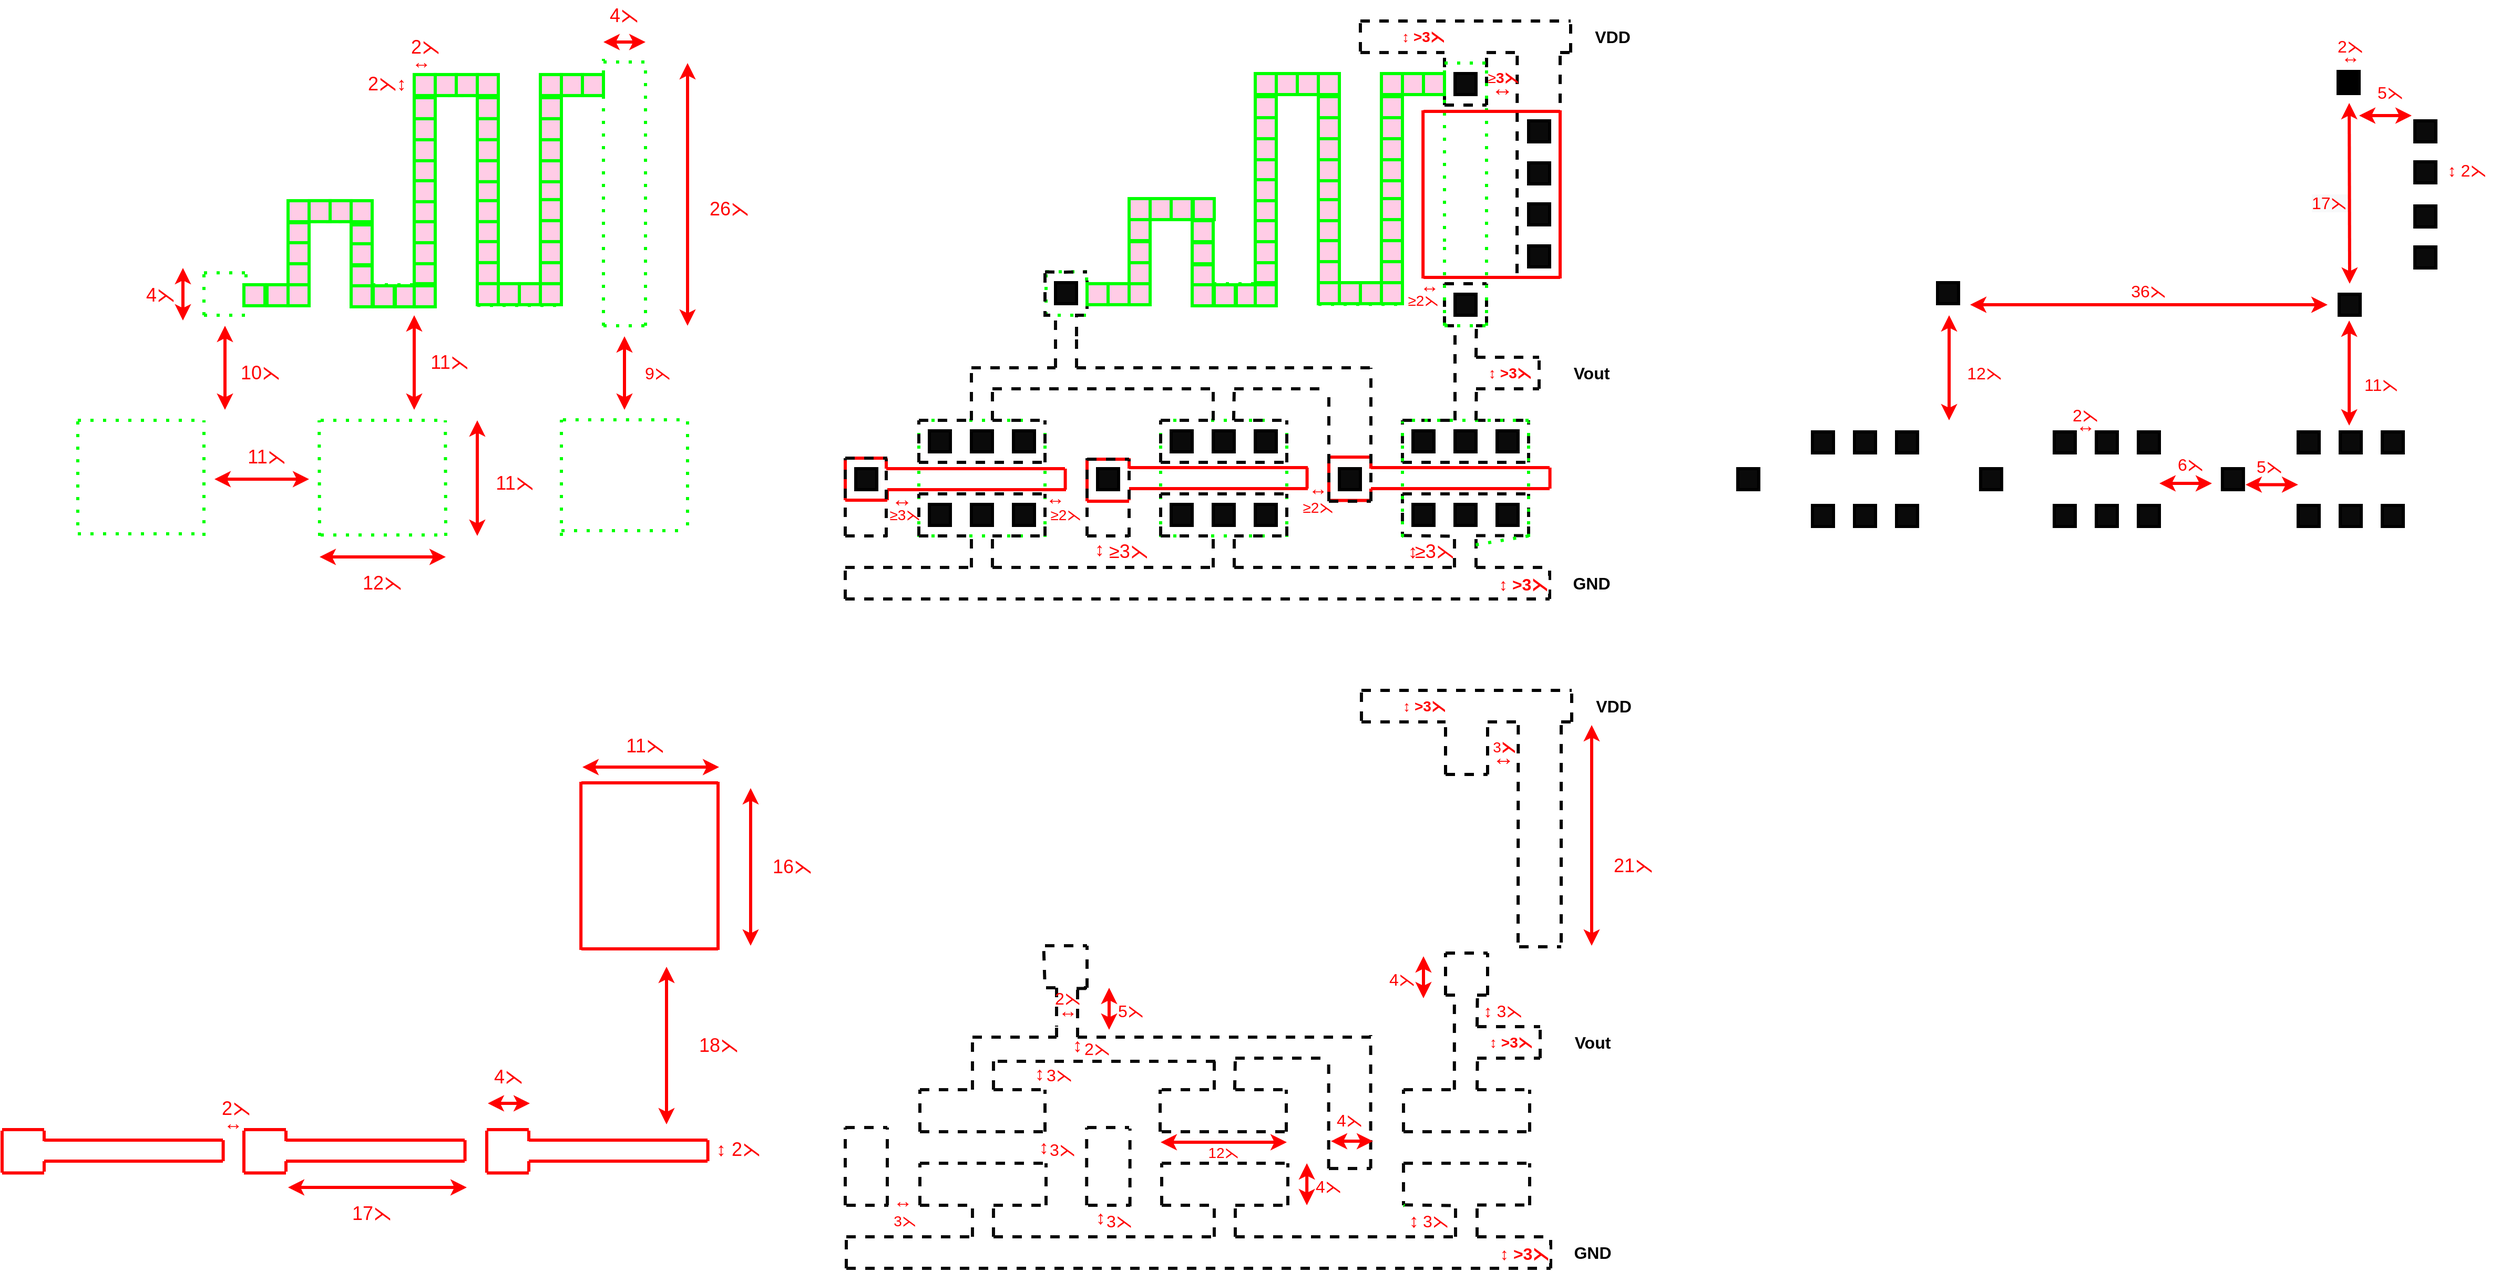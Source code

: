 <mxfile version="18.1.1" type="github">
  <diagram name="Page-1" id="099fd60b-425b-db50-ffb0-6b813814b670">
    <mxGraphModel dx="2738" dy="539" grid="1" gridSize="10" guides="1" tooltips="1" connect="1" arrows="1" fold="1" page="1" pageScale="1" pageWidth="850" pageHeight="1100" background="none" math="0" shadow="0">
      <root>
        <mxCell id="0" />
        <mxCell id="1" parent="0" />
        <mxCell id="wA9x3qdydGXnw0zg_fOg-1" value="" style="endArrow=none;dashed=1;html=1;rounded=0;strokeWidth=3;fontStyle=1" parent="1" edge="1">
          <mxGeometry width="50" height="50" relative="1" as="geometry">
            <mxPoint x="440" y="50" as="sourcePoint" />
            <mxPoint x="640" y="50" as="targetPoint" />
          </mxGeometry>
        </mxCell>
        <mxCell id="wA9x3qdydGXnw0zg_fOg-2" value="" style="endArrow=none;dashed=1;html=1;rounded=0;strokeWidth=3;fontStyle=1" parent="1" edge="1">
          <mxGeometry width="50" height="50" relative="1" as="geometry">
            <mxPoint x="640" y="80" as="sourcePoint" />
            <mxPoint x="640" y="50" as="targetPoint" />
          </mxGeometry>
        </mxCell>
        <mxCell id="wA9x3qdydGXnw0zg_fOg-4" value="" style="endArrow=none;dashed=1;html=1;rounded=0;strokeWidth=3;fontStyle=1" parent="1" edge="1">
          <mxGeometry width="50" height="50" relative="1" as="geometry">
            <mxPoint x="630" y="80" as="sourcePoint" />
            <mxPoint x="640" y="80" as="targetPoint" />
          </mxGeometry>
        </mxCell>
        <mxCell id="wA9x3qdydGXnw0zg_fOg-6" value="" style="endArrow=none;dashed=1;html=1;rounded=0;strokeWidth=3;fontStyle=1" parent="1" edge="1">
          <mxGeometry width="50" height="50" relative="1" as="geometry">
            <mxPoint x="630" y="290" as="sourcePoint" />
            <mxPoint x="630" y="80" as="targetPoint" />
          </mxGeometry>
        </mxCell>
        <mxCell id="wA9x3qdydGXnw0zg_fOg-7" value="" style="endArrow=none;dashed=1;html=1;rounded=0;strokeWidth=3;fontStyle=1" parent="1" edge="1">
          <mxGeometry width="50" height="50" relative="1" as="geometry">
            <mxPoint x="589" y="290" as="sourcePoint" />
            <mxPoint x="589.17" y="81" as="targetPoint" />
          </mxGeometry>
        </mxCell>
        <mxCell id="wA9x3qdydGXnw0zg_fOg-9" value="" style="rounded=0;whiteSpace=wrap;html=1;fillColor=#0A0A0A;strokeWidth=3;fontStyle=1" parent="1" vertex="1">
          <mxGeometry x="530" y="100" width="20" height="20" as="geometry" />
        </mxCell>
        <mxCell id="wA9x3qdydGXnw0zg_fOg-10" value="" style="rounded=0;whiteSpace=wrap;html=1;fillColor=#0A0A0A;strokeWidth=3;fontStyle=1" parent="1" vertex="1">
          <mxGeometry x="600" y="145" width="20" height="20" as="geometry" />
        </mxCell>
        <mxCell id="wA9x3qdydGXnw0zg_fOg-11" value="" style="rounded=0;whiteSpace=wrap;html=1;fillColor=#0A0A0A;strokeWidth=3;fontStyle=1" parent="1" vertex="1">
          <mxGeometry x="600" y="185" width="20" height="20" as="geometry" />
        </mxCell>
        <mxCell id="wA9x3qdydGXnw0zg_fOg-12" value="" style="rounded=0;whiteSpace=wrap;html=1;fillColor=#0A0A0A;strokeWidth=3;fontStyle=1" parent="1" vertex="1">
          <mxGeometry x="600" y="224" width="20" height="20" as="geometry" />
        </mxCell>
        <mxCell id="wA9x3qdydGXnw0zg_fOg-13" value="" style="endArrow=none;dashed=1;html=1;rounded=0;strokeWidth=3;fontStyle=1" parent="1" edge="1">
          <mxGeometry width="50" height="50" relative="1" as="geometry">
            <mxPoint x="560" y="130" as="sourcePoint" />
            <mxPoint x="560" y="80" as="targetPoint" />
          </mxGeometry>
        </mxCell>
        <mxCell id="wA9x3qdydGXnw0zg_fOg-14" value="" style="endArrow=none;dashed=1;html=1;rounded=0;strokeWidth=3;fontStyle=1" parent="1" edge="1">
          <mxGeometry width="50" height="50" relative="1" as="geometry">
            <mxPoint x="520" y="130" as="sourcePoint" />
            <mxPoint x="560" y="130" as="targetPoint" />
          </mxGeometry>
        </mxCell>
        <mxCell id="wA9x3qdydGXnw0zg_fOg-15" value="" style="endArrow=none;dashed=1;html=1;rounded=0;strokeWidth=3;fontStyle=1" parent="1" edge="1">
          <mxGeometry width="50" height="50" relative="1" as="geometry">
            <mxPoint x="520" y="130" as="sourcePoint" />
            <mxPoint x="520" y="80" as="targetPoint" />
          </mxGeometry>
        </mxCell>
        <mxCell id="wA9x3qdydGXnw0zg_fOg-16" value="" style="rounded=0;whiteSpace=wrap;html=1;fillColor=#0A0A0A;strokeWidth=3;fontStyle=1" parent="1" vertex="1">
          <mxGeometry x="600" y="264" width="20" height="20" as="geometry" />
        </mxCell>
        <mxCell id="wA9x3qdydGXnw0zg_fOg-17" value="" style="endArrow=none;dashed=1;html=1;rounded=0;strokeWidth=3;fontStyle=1" parent="1" edge="1">
          <mxGeometry width="50" height="50" relative="1" as="geometry">
            <mxPoint x="590" y="294" as="sourcePoint" />
            <mxPoint x="630" y="294" as="targetPoint" />
          </mxGeometry>
        </mxCell>
        <mxCell id="wA9x3qdydGXnw0zg_fOg-18" value="" style="endArrow=none;dashed=1;html=1;rounded=0;strokeWidth=3;fontStyle=1" parent="1" edge="1">
          <mxGeometry width="50" height="50" relative="1" as="geometry">
            <mxPoint x="520" y="300" as="sourcePoint" />
            <mxPoint x="560" y="300" as="targetPoint" />
          </mxGeometry>
        </mxCell>
        <mxCell id="wA9x3qdydGXnw0zg_fOg-19" value="" style="endArrow=none;dashed=1;html=1;rounded=0;strokeWidth=3;fontStyle=1" parent="1" edge="1">
          <mxGeometry width="50" height="50" relative="1" as="geometry">
            <mxPoint x="560" y="340" as="sourcePoint" />
            <mxPoint x="560" y="300" as="targetPoint" />
          </mxGeometry>
        </mxCell>
        <mxCell id="wA9x3qdydGXnw0zg_fOg-20" value="" style="endArrow=none;dashed=1;html=1;rounded=0;strokeWidth=3;fontStyle=1" parent="1" edge="1">
          <mxGeometry width="50" height="50" relative="1" as="geometry">
            <mxPoint x="520" y="340" as="sourcePoint" />
            <mxPoint x="520" y="300" as="targetPoint" />
          </mxGeometry>
        </mxCell>
        <mxCell id="wA9x3qdydGXnw0zg_fOg-21" value="" style="rounded=0;whiteSpace=wrap;html=1;fillColor=#0A0A0A;strokeWidth=3;fontStyle=1" parent="1" vertex="1">
          <mxGeometry x="530" y="310" width="20" height="20" as="geometry" />
        </mxCell>
        <mxCell id="wA9x3qdydGXnw0zg_fOg-22" value="" style="endArrow=none;dashed=1;html=1;rounded=0;strokeWidth=3;fontStyle=1" parent="1" edge="1">
          <mxGeometry width="50" height="50" relative="1" as="geometry">
            <mxPoint x="520" y="340" as="sourcePoint" />
            <mxPoint x="530" y="340" as="targetPoint" />
          </mxGeometry>
        </mxCell>
        <mxCell id="wA9x3qdydGXnw0zg_fOg-23" value="" style="endArrow=none;dashed=1;html=1;rounded=0;strokeWidth=3;fontStyle=1" parent="1" edge="1">
          <mxGeometry width="50" height="50" relative="1" as="geometry">
            <mxPoint x="550" y="340" as="sourcePoint" />
            <mxPoint x="560" y="340" as="targetPoint" />
          </mxGeometry>
        </mxCell>
        <mxCell id="wA9x3qdydGXnw0zg_fOg-24" value="" style="endArrow=none;dashed=1;html=1;rounded=0;strokeWidth=3;fontStyle=1" parent="1" edge="1">
          <mxGeometry width="50" height="50" relative="1" as="geometry">
            <mxPoint x="530" y="430" as="sourcePoint" />
            <mxPoint x="530" y="340" as="targetPoint" />
          </mxGeometry>
        </mxCell>
        <mxCell id="wA9x3qdydGXnw0zg_fOg-27" value="" style="endArrow=none;dashed=1;html=1;dashPattern=1 3;strokeWidth=3;rounded=0;strokeColor=#00FF00;fontStyle=1" parent="1" edge="1">
          <mxGeometry width="50" height="50" relative="1" as="geometry">
            <mxPoint x="520" y="90" as="sourcePoint" />
            <mxPoint x="560" y="90" as="targetPoint" />
          </mxGeometry>
        </mxCell>
        <mxCell id="wA9x3qdydGXnw0zg_fOg-28" value="" style="endArrow=none;dashed=1;html=1;dashPattern=1 3;strokeWidth=3;rounded=0;strokeColor=#00FF00;fontStyle=1;startArrow=none;" parent="1" edge="1">
          <mxGeometry width="50" height="50" relative="1" as="geometry">
            <mxPoint x="520" y="260" as="sourcePoint" />
            <mxPoint x="520" y="120" as="targetPoint" />
          </mxGeometry>
        </mxCell>
        <mxCell id="wA9x3qdydGXnw0zg_fOg-29" value="" style="endArrow=none;dashed=1;html=1;dashPattern=1 3;strokeWidth=3;rounded=0;strokeColor=#00FF00;fontStyle=1" parent="1" edge="1">
          <mxGeometry width="50" height="50" relative="1" as="geometry">
            <mxPoint x="560" y="340" as="sourcePoint" />
            <mxPoint x="560" y="90" as="targetPoint" />
          </mxGeometry>
        </mxCell>
        <mxCell id="wA9x3qdydGXnw0zg_fOg-30" value="" style="endArrow=none;dashed=1;html=1;dashPattern=1 3;strokeWidth=3;rounded=0;strokeColor=#00FF00;fontStyle=1" parent="1" edge="1">
          <mxGeometry width="50" height="50" relative="1" as="geometry">
            <mxPoint x="520" y="340" as="sourcePoint" />
            <mxPoint x="560" y="340" as="targetPoint" />
          </mxGeometry>
        </mxCell>
        <mxCell id="wA9x3qdydGXnw0zg_fOg-31" value="" style="endArrow=none;dashed=1;html=1;rounded=0;strokeWidth=3;fontStyle=1" parent="1" edge="1">
          <mxGeometry width="50" height="50" relative="1" as="geometry">
            <mxPoint x="550" y="370" as="sourcePoint" />
            <mxPoint x="550.33" y="340" as="targetPoint" />
          </mxGeometry>
        </mxCell>
        <mxCell id="wA9x3qdydGXnw0zg_fOg-33" value="" style="endArrow=none;html=1;rounded=0;strokeColor=#FF0000;strokeWidth=3;fontStyle=1" parent="1" edge="1">
          <mxGeometry width="50" height="50" relative="1" as="geometry">
            <mxPoint x="500" y="136" as="sourcePoint" />
            <mxPoint x="630" y="136" as="targetPoint" />
          </mxGeometry>
        </mxCell>
        <mxCell id="wA9x3qdydGXnw0zg_fOg-34" value="" style="endArrow=none;html=1;rounded=0;strokeColor=#FF0000;strokeWidth=3;fontStyle=1" parent="1" edge="1">
          <mxGeometry width="50" height="50" relative="1" as="geometry">
            <mxPoint x="630" y="295" as="sourcePoint" />
            <mxPoint x="630" y="135" as="targetPoint" />
          </mxGeometry>
        </mxCell>
        <mxCell id="wA9x3qdydGXnw0zg_fOg-35" value="" style="endArrow=none;html=1;rounded=0;strokeColor=#FF0000;strokeWidth=3;fontStyle=1" parent="1" edge="1">
          <mxGeometry width="50" height="50" relative="1" as="geometry">
            <mxPoint x="500" y="294" as="sourcePoint" />
            <mxPoint x="630" y="294" as="targetPoint" />
          </mxGeometry>
        </mxCell>
        <mxCell id="wA9x3qdydGXnw0zg_fOg-36" value="" style="endArrow=none;html=1;rounded=0;strokeColor=#FF0000;strokeWidth=3;fontStyle=1" parent="1" edge="1">
          <mxGeometry width="50" height="50" relative="1" as="geometry">
            <mxPoint x="499.58" y="295" as="sourcePoint" />
            <mxPoint x="499.58" y="135" as="targetPoint" />
          </mxGeometry>
        </mxCell>
        <mxCell id="wA9x3qdydGXnw0zg_fOg-37" value="" style="endArrow=none;dashed=1;html=1;rounded=0;strokeColor=#0A0A0A;strokeWidth=3;fontStyle=1" parent="1" edge="1">
          <mxGeometry width="50" height="50" relative="1" as="geometry">
            <mxPoint x="550" y="370" as="sourcePoint" />
            <mxPoint x="610" y="370" as="targetPoint" />
          </mxGeometry>
        </mxCell>
        <mxCell id="wA9x3qdydGXnw0zg_fOg-38" value="" style="endArrow=none;dashed=1;html=1;rounded=0;strokeColor=#0A0A0A;strokeWidth=3;fontStyle=1" parent="1" edge="1">
          <mxGeometry width="50" height="50" relative="1" as="geometry">
            <mxPoint x="550" y="400" as="sourcePoint" />
            <mxPoint x="610" y="400" as="targetPoint" />
          </mxGeometry>
        </mxCell>
        <mxCell id="wA9x3qdydGXnw0zg_fOg-39" value="" style="endArrow=none;dashed=1;html=1;rounded=0;strokeColor=#0A0A0A;strokeWidth=3;fontStyle=1" parent="1" edge="1">
          <mxGeometry width="50" height="50" relative="1" as="geometry">
            <mxPoint x="550" y="430" as="sourcePoint" />
            <mxPoint x="600" y="430" as="targetPoint" />
          </mxGeometry>
        </mxCell>
        <mxCell id="wA9x3qdydGXnw0zg_fOg-40" value="" style="endArrow=none;dashed=1;html=1;rounded=0;strokeColor=#0A0A0A;strokeWidth=3;fontStyle=1" parent="1" edge="1">
          <mxGeometry width="50" height="50" relative="1" as="geometry">
            <mxPoint x="480" y="430" as="sourcePoint" />
            <mxPoint x="530" y="430" as="targetPoint" />
          </mxGeometry>
        </mxCell>
        <mxCell id="wA9x3qdydGXnw0zg_fOg-41" value="" style="endArrow=none;dashed=1;html=1;rounded=0;strokeColor=#0A0A0A;strokeWidth=3;fontStyle=1" parent="1" edge="1">
          <mxGeometry width="50" height="50" relative="1" as="geometry">
            <mxPoint x="600" y="470" as="sourcePoint" />
            <mxPoint x="600" y="430" as="targetPoint" />
          </mxGeometry>
        </mxCell>
        <mxCell id="wA9x3qdydGXnw0zg_fOg-42" value="" style="endArrow=none;dashed=1;html=1;rounded=0;strokeColor=#0A0A0A;strokeWidth=3;fontStyle=1" parent="1" edge="1">
          <mxGeometry width="50" height="50" relative="1" as="geometry">
            <mxPoint x="480" y="470" as="sourcePoint" />
            <mxPoint x="480" y="430" as="targetPoint" />
          </mxGeometry>
        </mxCell>
        <mxCell id="wA9x3qdydGXnw0zg_fOg-43" value="" style="endArrow=none;dashed=1;html=1;rounded=0;strokeColor=#0A0A0A;strokeWidth=3;fontStyle=1" parent="1" edge="1">
          <mxGeometry width="50" height="50" relative="1" as="geometry">
            <mxPoint x="480" y="500" as="sourcePoint" />
            <mxPoint x="600" y="500" as="targetPoint" />
          </mxGeometry>
        </mxCell>
        <mxCell id="wA9x3qdydGXnw0zg_fOg-44" value="" style="rounded=0;whiteSpace=wrap;html=1;fillColor=#0A0A0A;strokeWidth=3;fontStyle=1" parent="1" vertex="1">
          <mxGeometry x="490" y="440" width="20" height="20" as="geometry" />
        </mxCell>
        <mxCell id="wA9x3qdydGXnw0zg_fOg-45" value="" style="rounded=0;whiteSpace=wrap;html=1;fillColor=#0A0A0A;strokeWidth=3;fontStyle=1" parent="1" vertex="1">
          <mxGeometry x="530" y="440" width="20" height="20" as="geometry" />
        </mxCell>
        <mxCell id="wA9x3qdydGXnw0zg_fOg-46" value="" style="rounded=0;whiteSpace=wrap;html=1;fillColor=#0A0A0A;strokeWidth=3;fontStyle=1" parent="1" vertex="1">
          <mxGeometry x="570" y="440" width="20" height="20" as="geometry" />
        </mxCell>
        <mxCell id="wA9x3qdydGXnw0zg_fOg-47" value="" style="endArrow=none;dashed=1;html=1;rounded=0;strokeColor=#0A0A0A;strokeWidth=3;fontStyle=1" parent="1" edge="1">
          <mxGeometry width="50" height="50" relative="1" as="geometry">
            <mxPoint x="480" y="470" as="sourcePoint" />
            <mxPoint x="600" y="470" as="targetPoint" />
          </mxGeometry>
        </mxCell>
        <mxCell id="wA9x3qdydGXnw0zg_fOg-48" value="" style="endArrow=none;dashed=1;html=1;rounded=0;strokeColor=#0A0A0A;strokeWidth=3;fontStyle=1" parent="1" edge="1">
          <mxGeometry width="50" height="50" relative="1" as="geometry">
            <mxPoint x="480" y="500" as="sourcePoint" />
            <mxPoint x="480" y="540" as="targetPoint" />
          </mxGeometry>
        </mxCell>
        <mxCell id="wA9x3qdydGXnw0zg_fOg-49" value="" style="endArrow=none;dashed=1;html=1;rounded=0;strokeColor=#0A0A0A;strokeWidth=3;fontStyle=1" parent="1" edge="1">
          <mxGeometry width="50" height="50" relative="1" as="geometry">
            <mxPoint x="600" y="540" as="sourcePoint" />
            <mxPoint x="600" y="500" as="targetPoint" />
          </mxGeometry>
        </mxCell>
        <mxCell id="wA9x3qdydGXnw0zg_fOg-50" value="" style="endArrow=none;dashed=1;html=1;rounded=0;strokeColor=#0A0A0A;strokeWidth=3;fontStyle=1" parent="1" edge="1">
          <mxGeometry width="50" height="50" relative="1" as="geometry">
            <mxPoint x="480" y="539.67" as="sourcePoint" />
            <mxPoint x="530" y="540.34" as="targetPoint" />
          </mxGeometry>
        </mxCell>
        <mxCell id="wA9x3qdydGXnw0zg_fOg-51" value="" style="endArrow=none;dashed=1;html=1;rounded=0;strokeColor=#0A0A0A;strokeWidth=3;fontStyle=1" parent="1" edge="1">
          <mxGeometry width="50" height="50" relative="1" as="geometry">
            <mxPoint x="550" y="539.76" as="sourcePoint" />
            <mxPoint x="600" y="539.76" as="targetPoint" />
          </mxGeometry>
        </mxCell>
        <mxCell id="wA9x3qdydGXnw0zg_fOg-52" value="" style="endArrow=none;dashed=1;html=1;rounded=0;strokeColor=#0A0A0A;strokeWidth=3;fontStyle=1" parent="1" edge="1">
          <mxGeometry width="50" height="50" relative="1" as="geometry">
            <mxPoint x="550" y="570" as="sourcePoint" />
            <mxPoint x="550" y="540" as="targetPoint" />
          </mxGeometry>
        </mxCell>
        <mxCell id="wA9x3qdydGXnw0zg_fOg-53" value="" style="endArrow=none;dashed=1;html=1;rounded=0;strokeColor=#0A0A0A;strokeWidth=3;fontStyle=1" parent="1" edge="1">
          <mxGeometry width="50" height="50" relative="1" as="geometry">
            <mxPoint x="529.51" y="570" as="sourcePoint" />
            <mxPoint x="529.51" y="540" as="targetPoint" />
          </mxGeometry>
        </mxCell>
        <mxCell id="wA9x3qdydGXnw0zg_fOg-54" value="" style="rounded=0;whiteSpace=wrap;html=1;fillColor=#0A0A0A;strokeWidth=3;fontStyle=1" parent="1" vertex="1">
          <mxGeometry x="530" y="510" width="20" height="20" as="geometry" />
        </mxCell>
        <mxCell id="wA9x3qdydGXnw0zg_fOg-55" value="" style="rounded=0;whiteSpace=wrap;html=1;fillColor=#0A0A0A;strokeWidth=3;fontStyle=1" parent="1" vertex="1">
          <mxGeometry x="490" y="510" width="20" height="20" as="geometry" />
        </mxCell>
        <mxCell id="wA9x3qdydGXnw0zg_fOg-56" value="" style="rounded=0;whiteSpace=wrap;html=1;fillColor=#0A0A0A;strokeWidth=3;fontStyle=1" parent="1" vertex="1">
          <mxGeometry x="570" y="510" width="20" height="20" as="geometry" />
        </mxCell>
        <mxCell id="wA9x3qdydGXnw0zg_fOg-58" value="" style="endArrow=none;dashed=1;html=1;dashPattern=1 3;strokeWidth=3;rounded=0;strokeColor=#00FF00;fontStyle=1" parent="1" edge="1">
          <mxGeometry width="50" height="50" relative="1" as="geometry">
            <mxPoint x="480" y="541" as="sourcePoint" />
            <mxPoint x="480" y="431" as="targetPoint" />
          </mxGeometry>
        </mxCell>
        <mxCell id="wA9x3qdydGXnw0zg_fOg-59" value="" style="endArrow=none;dashed=1;html=1;dashPattern=1 3;strokeWidth=3;rounded=0;strokeColor=#00FF00;fontStyle=1" parent="1" edge="1">
          <mxGeometry width="50" height="50" relative="1" as="geometry">
            <mxPoint x="600" y="541" as="sourcePoint" />
            <mxPoint x="600" y="431" as="targetPoint" />
          </mxGeometry>
        </mxCell>
        <mxCell id="wA9x3qdydGXnw0zg_fOg-60" value="" style="endArrow=none;dashed=1;html=1;dashPattern=1 3;strokeWidth=3;rounded=0;strokeColor=#00FF00;fontStyle=1" parent="1" edge="1">
          <mxGeometry width="50" height="50" relative="1" as="geometry">
            <mxPoint x="600" y="430" as="sourcePoint" />
            <mxPoint x="480" y="430" as="targetPoint" />
          </mxGeometry>
        </mxCell>
        <mxCell id="wA9x3qdydGXnw0zg_fOg-61" value="" style="endArrow=none;dashed=1;html=1;dashPattern=1 3;strokeWidth=3;rounded=0;strokeColor=#00FF00;fontStyle=1;startArrow=none;" parent="1" edge="1" source="Iao7G-9x4Am7MKOK6cD3-99">
          <mxGeometry width="50" height="50" relative="1" as="geometry">
            <mxPoint x="600" y="540" as="sourcePoint" />
            <mxPoint x="480" y="540" as="targetPoint" />
          </mxGeometry>
        </mxCell>
        <mxCell id="wA9x3qdydGXnw0zg_fOg-62" value="" style="endArrow=none;html=1;rounded=0;strokeColor=#FF0000;strokeWidth=3;fontStyle=1" parent="1" edge="1">
          <mxGeometry width="50" height="50" relative="1" as="geometry">
            <mxPoint x="450" y="475" as="sourcePoint" />
            <mxPoint x="620" y="475" as="targetPoint" />
          </mxGeometry>
        </mxCell>
        <mxCell id="wA9x3qdydGXnw0zg_fOg-64" value="" style="endArrow=none;html=1;rounded=0;strokeColor=#FF0000;strokeWidth=3;fontStyle=1" parent="1" edge="1">
          <mxGeometry width="50" height="50" relative="1" as="geometry">
            <mxPoint x="450" y="495" as="sourcePoint" />
            <mxPoint x="620" y="495" as="targetPoint" />
          </mxGeometry>
        </mxCell>
        <mxCell id="wA9x3qdydGXnw0zg_fOg-65" value="" style="endArrow=none;html=1;rounded=0;strokeColor=#FF0000;strokeWidth=3;fontStyle=1" parent="1" edge="1">
          <mxGeometry width="50" height="50" relative="1" as="geometry">
            <mxPoint x="620.29" y="485" as="sourcePoint" />
            <mxPoint x="620.29" y="475" as="targetPoint" />
            <Array as="points">
              <mxPoint x="620.29" y="495" />
            </Array>
          </mxGeometry>
        </mxCell>
        <mxCell id="wA9x3qdydGXnw0zg_fOg-67" value="" style="endArrow=none;html=1;rounded=0;strokeColor=#FF0000;strokeWidth=3;fontStyle=1" parent="1" edge="1">
          <mxGeometry width="50" height="50" relative="1" as="geometry">
            <mxPoint x="450" y="476" as="sourcePoint" />
            <mxPoint x="450" y="466" as="targetPoint" />
          </mxGeometry>
        </mxCell>
        <mxCell id="wA9x3qdydGXnw0zg_fOg-68" value="" style="endArrow=none;html=1;rounded=0;strokeColor=#FF0000;strokeWidth=3;fontStyle=1" parent="1" edge="1">
          <mxGeometry width="50" height="50" relative="1" as="geometry">
            <mxPoint x="450" y="505" as="sourcePoint" />
            <mxPoint x="450" y="495" as="targetPoint" />
          </mxGeometry>
        </mxCell>
        <mxCell id="wA9x3qdydGXnw0zg_fOg-69" value="" style="endArrow=none;html=1;rounded=0;strokeColor=#FF0000;strokeWidth=3;fontStyle=1" parent="1" edge="1">
          <mxGeometry width="50" height="50" relative="1" as="geometry">
            <mxPoint x="410" y="465" as="sourcePoint" />
            <mxPoint x="450" y="465" as="targetPoint" />
          </mxGeometry>
        </mxCell>
        <mxCell id="wA9x3qdydGXnw0zg_fOg-70" value="" style="endArrow=none;html=1;rounded=0;strokeColor=#FF0000;strokeWidth=3;fontStyle=1" parent="1" edge="1">
          <mxGeometry width="50" height="50" relative="1" as="geometry">
            <mxPoint x="410" y="506.29" as="sourcePoint" />
            <mxPoint x="450" y="506.29" as="targetPoint" />
          </mxGeometry>
        </mxCell>
        <mxCell id="wA9x3qdydGXnw0zg_fOg-71" value="" style="endArrow=none;html=1;rounded=0;strokeColor=#FF0000;strokeWidth=3;fontStyle=1" parent="1" edge="1">
          <mxGeometry width="50" height="50" relative="1" as="geometry">
            <mxPoint x="410" y="466" as="sourcePoint" />
            <mxPoint x="410" y="506" as="targetPoint" />
          </mxGeometry>
        </mxCell>
        <mxCell id="wA9x3qdydGXnw0zg_fOg-72" value="" style="rounded=0;whiteSpace=wrap;html=1;fillColor=#0A0A0A;strokeWidth=3;fontStyle=1" parent="1" vertex="1">
          <mxGeometry x="420" y="476" width="20" height="20" as="geometry" />
        </mxCell>
        <mxCell id="wA9x3qdydGXnw0zg_fOg-74" value="" style="endArrow=none;dashed=1;html=1;rounded=0;strokeColor=#0A0A0A;strokeWidth=3;fontStyle=1" parent="1" edge="1">
          <mxGeometry width="50" height="50" relative="1" as="geometry">
            <mxPoint x="550" y="570" as="sourcePoint" />
            <mxPoint x="620" y="570" as="targetPoint" />
          </mxGeometry>
        </mxCell>
        <mxCell id="wA9x3qdydGXnw0zg_fOg-75" value="" style="endArrow=none;dashed=1;html=1;rounded=0;strokeColor=#0A0A0A;strokeWidth=3;fontStyle=1" parent="1" edge="1">
          <mxGeometry width="50" height="50" relative="1" as="geometry">
            <mxPoint x="620" y="600" as="sourcePoint" />
            <mxPoint x="620" y="570" as="targetPoint" />
          </mxGeometry>
        </mxCell>
        <mxCell id="wA9x3qdydGXnw0zg_fOg-76" value="" style="endArrow=none;dashed=1;html=1;rounded=0;strokeColor=#0A0A0A;strokeWidth=3;fontStyle=1" parent="1" edge="1">
          <mxGeometry width="50" height="50" relative="1" as="geometry">
            <mxPoint x="-50" y="600" as="sourcePoint" />
            <mxPoint x="620" y="600" as="targetPoint" />
          </mxGeometry>
        </mxCell>
        <mxCell id="wA9x3qdydGXnw0zg_fOg-77" value="" style="endArrow=none;dashed=1;html=1;rounded=0;strokeColor=#0A0A0A;strokeWidth=3;fontStyle=1" parent="1" edge="1">
          <mxGeometry width="50" height="50" relative="1" as="geometry">
            <mxPoint x="-50" y="570" as="sourcePoint" />
            <mxPoint x="70" y="570" as="targetPoint" />
          </mxGeometry>
        </mxCell>
        <mxCell id="wA9x3qdydGXnw0zg_fOg-78" value="" style="endArrow=none;dashed=1;html=1;rounded=0;strokeColor=#0A0A0A;strokeWidth=3;fontStyle=1" parent="1" edge="1">
          <mxGeometry width="50" height="50" relative="1" as="geometry">
            <mxPoint x="410" y="507" as="sourcePoint" />
            <mxPoint x="410" y="400" as="targetPoint" />
          </mxGeometry>
        </mxCell>
        <mxCell id="wA9x3qdydGXnw0zg_fOg-79" value="" style="endArrow=none;dashed=1;html=1;rounded=0;strokeColor=#0A0A0A;strokeWidth=3;fontStyle=1" parent="1" edge="1">
          <mxGeometry width="50" height="50" relative="1" as="geometry">
            <mxPoint x="450" y="507" as="sourcePoint" />
            <mxPoint x="450" y="380" as="targetPoint" />
          </mxGeometry>
        </mxCell>
        <mxCell id="wA9x3qdydGXnw0zg_fOg-81" value="" style="endArrow=none;dashed=1;html=1;rounded=0;strokeColor=#0A0A0A;strokeWidth=3;fontStyle=1" parent="1" edge="1">
          <mxGeometry width="50" height="50" relative="1" as="geometry">
            <mxPoint x="410" y="507" as="sourcePoint" />
            <mxPoint x="450" y="507" as="targetPoint" />
          </mxGeometry>
        </mxCell>
        <mxCell id="wA9x3qdydGXnw0zg_fOg-83" value="" style="endArrow=none;html=1;rounded=0;strokeColor=#FF0000;strokeWidth=3;fontStyle=1" parent="1" edge="1">
          <mxGeometry width="50" height="50" relative="1" as="geometry">
            <mxPoint x="220" y="475" as="sourcePoint" />
            <mxPoint x="390" y="475" as="targetPoint" />
          </mxGeometry>
        </mxCell>
        <mxCell id="wA9x3qdydGXnw0zg_fOg-84" value="" style="endArrow=none;html=1;rounded=0;strokeColor=#FF0000;strokeWidth=3;fontStyle=1" parent="1" edge="1">
          <mxGeometry width="50" height="50" relative="1" as="geometry">
            <mxPoint x="220.0" y="495.0" as="sourcePoint" />
            <mxPoint x="390" y="495.0" as="targetPoint" />
          </mxGeometry>
        </mxCell>
        <mxCell id="wA9x3qdydGXnw0zg_fOg-85" value="" style="endArrow=none;html=1;rounded=0;strokeColor=#FF0000;strokeWidth=3;fontStyle=1" parent="1" edge="1">
          <mxGeometry width="50" height="50" relative="1" as="geometry">
            <mxPoint x="389.29" y="485" as="sourcePoint" />
            <mxPoint x="389.29" y="475" as="targetPoint" />
            <Array as="points">
              <mxPoint x="389.29" y="495" />
            </Array>
          </mxGeometry>
        </mxCell>
        <mxCell id="wA9x3qdydGXnw0zg_fOg-86" value="" style="endArrow=none;html=1;rounded=0;strokeColor=#FF0000;strokeWidth=3;fontStyle=1" parent="1" edge="1">
          <mxGeometry width="50" height="50" relative="1" as="geometry">
            <mxPoint x="220" y="506" as="sourcePoint" />
            <mxPoint x="220" y="496" as="targetPoint" />
          </mxGeometry>
        </mxCell>
        <mxCell id="wA9x3qdydGXnw0zg_fOg-87" value="" style="endArrow=none;html=1;rounded=0;strokeColor=#FF0000;strokeWidth=3;fontStyle=1" parent="1" edge="1">
          <mxGeometry width="50" height="50" relative="1" as="geometry">
            <mxPoint x="220.0" y="476" as="sourcePoint" />
            <mxPoint x="220.0" y="466" as="targetPoint" />
          </mxGeometry>
        </mxCell>
        <mxCell id="wA9x3qdydGXnw0zg_fOg-88" value="" style="endArrow=none;html=1;rounded=0;strokeColor=#FF0000;strokeWidth=3;fontStyle=1" parent="1" edge="1">
          <mxGeometry width="50" height="50" relative="1" as="geometry">
            <mxPoint x="180" y="467" as="sourcePoint" />
            <mxPoint x="220" y="467" as="targetPoint" />
          </mxGeometry>
        </mxCell>
        <mxCell id="wA9x3qdydGXnw0zg_fOg-89" value="" style="endArrow=none;html=1;rounded=0;strokeColor=#FF0000;strokeWidth=3;fontStyle=1" parent="1" edge="1">
          <mxGeometry width="50" height="50" relative="1" as="geometry">
            <mxPoint x="180" y="507" as="sourcePoint" />
            <mxPoint x="180" y="468" as="targetPoint" />
          </mxGeometry>
        </mxCell>
        <mxCell id="wA9x3qdydGXnw0zg_fOg-90" value="" style="endArrow=none;html=1;rounded=0;strokeColor=#FF0000;strokeWidth=3;fontStyle=1" parent="1" edge="1">
          <mxGeometry width="50" height="50" relative="1" as="geometry">
            <mxPoint x="220" y="507" as="sourcePoint" />
            <mxPoint x="180" y="507" as="targetPoint" />
          </mxGeometry>
        </mxCell>
        <mxCell id="wA9x3qdydGXnw0zg_fOg-91" value="" style="rounded=0;whiteSpace=wrap;html=1;fillColor=#0A0A0A;strokeWidth=3;fontStyle=1" parent="1" vertex="1">
          <mxGeometry x="190" y="476" width="20" height="20" as="geometry" />
        </mxCell>
        <mxCell id="wA9x3qdydGXnw0zg_fOg-92" value="" style="endArrow=none;dashed=1;html=1;dashPattern=1 3;strokeWidth=3;rounded=0;strokeColor=#00FF00;fontStyle=1" parent="1" edge="1">
          <mxGeometry width="50" height="50" relative="1" as="geometry">
            <mxPoint x="250" y="541" as="sourcePoint" />
            <mxPoint x="250" y="431" as="targetPoint" />
          </mxGeometry>
        </mxCell>
        <mxCell id="wA9x3qdydGXnw0zg_fOg-93" value="" style="endArrow=none;dashed=1;html=1;dashPattern=1 3;strokeWidth=3;rounded=0;strokeColor=#00FF00;fontStyle=1" parent="1" edge="1">
          <mxGeometry width="50" height="50" relative="1" as="geometry">
            <mxPoint x="250" y="430" as="sourcePoint" />
            <mxPoint x="370" y="430" as="targetPoint" />
          </mxGeometry>
        </mxCell>
        <mxCell id="wA9x3qdydGXnw0zg_fOg-95" value="" style="endArrow=none;dashed=1;html=1;dashPattern=1 3;strokeWidth=3;rounded=0;strokeColor=#00FF00;fontStyle=1" parent="1" edge="1">
          <mxGeometry width="50" height="50" relative="1" as="geometry">
            <mxPoint x="370" y="541" as="sourcePoint" />
            <mxPoint x="370" y="431" as="targetPoint" />
          </mxGeometry>
        </mxCell>
        <mxCell id="wA9x3qdydGXnw0zg_fOg-98" value="" style="endArrow=none;dashed=1;html=1;dashPattern=1 3;strokeWidth=3;rounded=0;strokeColor=#00FF00;fontStyle=1" parent="1" edge="1">
          <mxGeometry width="50" height="50" relative="1" as="geometry">
            <mxPoint x="250" y="540" as="sourcePoint" />
            <mxPoint x="370" y="540" as="targetPoint" />
          </mxGeometry>
        </mxCell>
        <mxCell id="wA9x3qdydGXnw0zg_fOg-99" value="" style="rounded=0;whiteSpace=wrap;html=1;fillColor=#0A0A0A;strokeWidth=3;fontStyle=1" parent="1" vertex="1">
          <mxGeometry x="260" y="440" width="20" height="20" as="geometry" />
        </mxCell>
        <mxCell id="wA9x3qdydGXnw0zg_fOg-100" value="" style="rounded=0;whiteSpace=wrap;html=1;fillColor=#0A0A0A;strokeWidth=3;fontStyle=1" parent="1" vertex="1">
          <mxGeometry x="300" y="440" width="20" height="20" as="geometry" />
        </mxCell>
        <mxCell id="wA9x3qdydGXnw0zg_fOg-101" value="" style="rounded=0;whiteSpace=wrap;html=1;fillColor=#0A0A0A;strokeWidth=3;fontStyle=1" parent="1" vertex="1">
          <mxGeometry x="340" y="440" width="20" height="20" as="geometry" />
        </mxCell>
        <mxCell id="wA9x3qdydGXnw0zg_fOg-102" value="" style="rounded=0;whiteSpace=wrap;html=1;fillColor=#0A0A0A;strokeWidth=3;fontStyle=1" parent="1" vertex="1">
          <mxGeometry x="260" y="510" width="20" height="20" as="geometry" />
        </mxCell>
        <mxCell id="wA9x3qdydGXnw0zg_fOg-103" value="" style="rounded=0;whiteSpace=wrap;html=1;fillColor=#0A0A0A;strokeWidth=3;fontStyle=1" parent="1" vertex="1">
          <mxGeometry x="300" y="510" width="20" height="20" as="geometry" />
        </mxCell>
        <mxCell id="wA9x3qdydGXnw0zg_fOg-104" value="" style="rounded=0;whiteSpace=wrap;html=1;fillColor=#0A0A0A;strokeWidth=3;fontStyle=1" parent="1" vertex="1">
          <mxGeometry x="340" y="510" width="20" height="20" as="geometry" />
        </mxCell>
        <mxCell id="wA9x3qdydGXnw0zg_fOg-106" value="" style="endArrow=none;dashed=1;html=1;rounded=0;strokeColor=#0A0A0A;strokeWidth=3;fontStyle=1" parent="1" edge="1">
          <mxGeometry width="50" height="50" relative="1" as="geometry">
            <mxPoint x="180" y="540" as="sourcePoint" />
            <mxPoint x="180" y="466" as="targetPoint" />
          </mxGeometry>
        </mxCell>
        <mxCell id="wA9x3qdydGXnw0zg_fOg-107" value="" style="endArrow=none;dashed=1;html=1;rounded=0;strokeColor=#0A0A0A;strokeWidth=3;fontStyle=1" parent="1" edge="1">
          <mxGeometry width="50" height="50" relative="1" as="geometry">
            <mxPoint x="220" y="541" as="sourcePoint" />
            <mxPoint x="220" y="467" as="targetPoint" />
          </mxGeometry>
        </mxCell>
        <mxCell id="wA9x3qdydGXnw0zg_fOg-109" value="" style="endArrow=none;dashed=1;html=1;rounded=0;strokeColor=#0A0A0A;strokeWidth=3;fontStyle=1" parent="1" edge="1">
          <mxGeometry width="50" height="50" relative="1" as="geometry">
            <mxPoint x="180" y="467" as="sourcePoint" />
            <mxPoint x="220" y="467" as="targetPoint" />
          </mxGeometry>
        </mxCell>
        <mxCell id="wA9x3qdydGXnw0zg_fOg-110" value="" style="endArrow=none;dashed=1;html=1;rounded=0;strokeColor=#0A0A0A;strokeWidth=3;fontStyle=1" parent="1" edge="1">
          <mxGeometry width="50" height="50" relative="1" as="geometry">
            <mxPoint x="180" y="540" as="sourcePoint" />
            <mxPoint x="220" y="540" as="targetPoint" />
          </mxGeometry>
        </mxCell>
        <mxCell id="wA9x3qdydGXnw0zg_fOg-111" value="" style="endArrow=none;dashed=1;html=1;rounded=0;strokeColor=#0A0A0A;strokeWidth=3;fontStyle=1" parent="1" edge="1">
          <mxGeometry width="50" height="50" relative="1" as="geometry">
            <mxPoint x="250" y="470" as="sourcePoint" />
            <mxPoint x="370" y="470" as="targetPoint" />
          </mxGeometry>
        </mxCell>
        <mxCell id="wA9x3qdydGXnw0zg_fOg-112" value="" style="endArrow=none;dashed=1;html=1;rounded=0;strokeColor=#0A0A0A;strokeWidth=3;fontStyle=1" parent="1" edge="1">
          <mxGeometry width="50" height="50" relative="1" as="geometry">
            <mxPoint x="250" y="500.0" as="sourcePoint" />
            <mxPoint x="370" y="500.0" as="targetPoint" />
          </mxGeometry>
        </mxCell>
        <mxCell id="wA9x3qdydGXnw0zg_fOg-113" value="" style="endArrow=none;dashed=1;html=1;rounded=0;strokeColor=#0A0A0A;strokeWidth=3;fontStyle=1" parent="1" edge="1">
          <mxGeometry width="50" height="50" relative="1" as="geometry">
            <mxPoint x="250" y="540.0" as="sourcePoint" />
            <mxPoint x="300" y="540" as="targetPoint" />
          </mxGeometry>
        </mxCell>
        <mxCell id="wA9x3qdydGXnw0zg_fOg-115" value="" style="endArrow=none;dashed=1;html=1;rounded=0;strokeColor=#0A0A0A;strokeWidth=3;fontStyle=1" parent="1" edge="1">
          <mxGeometry width="50" height="50" relative="1" as="geometry">
            <mxPoint x="250" y="470" as="sourcePoint" />
            <mxPoint x="250" y="430" as="targetPoint" />
          </mxGeometry>
        </mxCell>
        <mxCell id="wA9x3qdydGXnw0zg_fOg-116" value="" style="endArrow=none;dashed=1;html=1;rounded=0;strokeColor=#0A0A0A;strokeWidth=3;fontStyle=1" parent="1" edge="1">
          <mxGeometry width="50" height="50" relative="1" as="geometry">
            <mxPoint x="370" y="470" as="sourcePoint" />
            <mxPoint x="370" y="430" as="targetPoint" />
          </mxGeometry>
        </mxCell>
        <mxCell id="wA9x3qdydGXnw0zg_fOg-117" value="" style="endArrow=none;dashed=1;html=1;rounded=0;strokeColor=#0A0A0A;strokeWidth=3;fontStyle=1" parent="1" edge="1">
          <mxGeometry width="50" height="50" relative="1" as="geometry">
            <mxPoint x="250" y="540" as="sourcePoint" />
            <mxPoint x="250" y="500" as="targetPoint" />
          </mxGeometry>
        </mxCell>
        <mxCell id="wA9x3qdydGXnw0zg_fOg-118" value="" style="endArrow=none;dashed=1;html=1;rounded=0;strokeColor=#0A0A0A;strokeWidth=3;fontStyle=1" parent="1" edge="1">
          <mxGeometry width="50" height="50" relative="1" as="geometry">
            <mxPoint x="370" y="540" as="sourcePoint" />
            <mxPoint x="370" y="500" as="targetPoint" />
          </mxGeometry>
        </mxCell>
        <mxCell id="wA9x3qdydGXnw0zg_fOg-119" value="" style="endArrow=none;dashed=1;html=1;rounded=0;strokeWidth=3;fontStyle=1" parent="1" edge="1">
          <mxGeometry width="50" height="50" relative="1" as="geometry">
            <mxPoint x="550" y="430" as="sourcePoint" />
            <mxPoint x="550.33" y="400" as="targetPoint" />
          </mxGeometry>
        </mxCell>
        <mxCell id="wA9x3qdydGXnw0zg_fOg-120" value="" style="endArrow=none;dashed=1;html=1;rounded=0;strokeColor=#0A0A0A;strokeWidth=3;fontStyle=1" parent="1" edge="1">
          <mxGeometry width="50" height="50" relative="1" as="geometry">
            <mxPoint x="250" y="430" as="sourcePoint" />
            <mxPoint x="300" y="430" as="targetPoint" />
          </mxGeometry>
        </mxCell>
        <mxCell id="wA9x3qdydGXnw0zg_fOg-121" value="" style="endArrow=none;dashed=1;html=1;rounded=0;strokeColor=#0A0A0A;strokeWidth=3;fontStyle=1" parent="1" edge="1">
          <mxGeometry width="50" height="50" relative="1" as="geometry">
            <mxPoint x="320" y="430" as="sourcePoint" />
            <mxPoint x="370" y="430" as="targetPoint" />
          </mxGeometry>
        </mxCell>
        <mxCell id="wA9x3qdydGXnw0zg_fOg-122" value="" style="endArrow=none;dashed=1;html=1;rounded=0;strokeColor=#0A0A0A;strokeWidth=3;fontStyle=1" parent="1" edge="1">
          <mxGeometry width="50" height="50" relative="1" as="geometry">
            <mxPoint x="300" y="430" as="sourcePoint" />
            <mxPoint x="300" y="400" as="targetPoint" />
          </mxGeometry>
        </mxCell>
        <mxCell id="wA9x3qdydGXnw0zg_fOg-123" value="" style="endArrow=none;dashed=1;html=1;rounded=0;strokeWidth=3;fontStyle=1" parent="1" edge="1">
          <mxGeometry width="50" height="50" relative="1" as="geometry">
            <mxPoint x="319.44" y="430" as="sourcePoint" />
            <mxPoint x="320" y="400" as="targetPoint" />
          </mxGeometry>
        </mxCell>
        <mxCell id="wA9x3qdydGXnw0zg_fOg-124" value="" style="endArrow=none;dashed=1;html=1;rounded=0;strokeColor=#0A0A0A;strokeWidth=3;fontStyle=1" parent="1" edge="1">
          <mxGeometry width="50" height="50" relative="1" as="geometry">
            <mxPoint x="320" y="400" as="sourcePoint" />
            <mxPoint x="410" y="400" as="targetPoint" />
          </mxGeometry>
        </mxCell>
        <mxCell id="wA9x3qdydGXnw0zg_fOg-125" value="" style="endArrow=none;dashed=1;html=1;rounded=0;strokeColor=#0A0A0A;strokeWidth=3;fontStyle=1" parent="1" edge="1">
          <mxGeometry width="50" height="50" relative="1" as="geometry">
            <mxPoint x="170" y="380" as="sourcePoint" />
            <mxPoint x="450" y="380" as="targetPoint" />
          </mxGeometry>
        </mxCell>
        <mxCell id="wA9x3qdydGXnw0zg_fOg-126" value="" style="endArrow=none;dashed=1;html=1;rounded=0;strokeColor=#0A0A0A;strokeWidth=3;fontStyle=1" parent="1" edge="1">
          <mxGeometry width="50" height="50" relative="1" as="geometry">
            <mxPoint x="90" y="400" as="sourcePoint" />
            <mxPoint x="300" y="400" as="targetPoint" />
          </mxGeometry>
        </mxCell>
        <mxCell id="wA9x3qdydGXnw0zg_fOg-128" value="" style="endArrow=none;html=1;rounded=0;strokeColor=#FF0000;strokeWidth=3;fontStyle=1" parent="1" edge="1">
          <mxGeometry width="50" height="50" relative="1" as="geometry">
            <mxPoint x="159.29" y="486" as="sourcePoint" />
            <mxPoint x="159.29" y="476" as="targetPoint" />
            <Array as="points">
              <mxPoint x="159.29" y="496" />
            </Array>
          </mxGeometry>
        </mxCell>
        <mxCell id="wA9x3qdydGXnw0zg_fOg-129" value="" style="endArrow=none;html=1;rounded=0;strokeColor=#FF0000;strokeWidth=3;fontStyle=1" parent="1" edge="1">
          <mxGeometry width="50" height="50" relative="1" as="geometry">
            <mxPoint x="-11.0" y="476" as="sourcePoint" />
            <mxPoint x="159" y="476" as="targetPoint" />
          </mxGeometry>
        </mxCell>
        <mxCell id="wA9x3qdydGXnw0zg_fOg-130" value="" style="endArrow=none;html=1;rounded=0;strokeColor=#FF0000;strokeWidth=3;fontStyle=1" parent="1" edge="1">
          <mxGeometry width="50" height="50" relative="1" as="geometry">
            <mxPoint x="-10.0" y="496.0" as="sourcePoint" />
            <mxPoint x="160" y="496.0" as="targetPoint" />
          </mxGeometry>
        </mxCell>
        <mxCell id="wA9x3qdydGXnw0zg_fOg-132" value="" style="endArrow=none;html=1;rounded=0;strokeColor=#FF0000;strokeWidth=3;fontStyle=1" parent="1" edge="1">
          <mxGeometry width="50" height="50" relative="1" as="geometry">
            <mxPoint x="-11" y="476" as="sourcePoint" />
            <mxPoint x="-11" y="466" as="targetPoint" />
          </mxGeometry>
        </mxCell>
        <mxCell id="wA9x3qdydGXnw0zg_fOg-133" value="" style="endArrow=none;html=1;rounded=0;strokeColor=#FF0000;strokeWidth=3;fontStyle=1" parent="1" edge="1">
          <mxGeometry width="50" height="50" relative="1" as="geometry">
            <mxPoint x="-10" y="506" as="sourcePoint" />
            <mxPoint x="-10" y="496" as="targetPoint" />
          </mxGeometry>
        </mxCell>
        <mxCell id="wA9x3qdydGXnw0zg_fOg-134" value="" style="endArrow=none;html=1;rounded=0;strokeColor=#FF0000;strokeWidth=3;fontStyle=1" parent="1" edge="1">
          <mxGeometry width="50" height="50" relative="1" as="geometry">
            <mxPoint x="-50" y="466" as="sourcePoint" />
            <mxPoint x="-10" y="466" as="targetPoint" />
          </mxGeometry>
        </mxCell>
        <mxCell id="wA9x3qdydGXnw0zg_fOg-135" value="" style="endArrow=none;html=1;rounded=0;strokeColor=#FF0000;strokeWidth=3;fontStyle=1" parent="1" edge="1">
          <mxGeometry width="50" height="50" relative="1" as="geometry">
            <mxPoint x="-50" y="466" as="sourcePoint" />
            <mxPoint x="-50" y="506" as="targetPoint" />
          </mxGeometry>
        </mxCell>
        <mxCell id="wA9x3qdydGXnw0zg_fOg-136" value="" style="endArrow=none;html=1;rounded=0;strokeColor=#FF0000;strokeWidth=3;fontStyle=1" parent="1" edge="1">
          <mxGeometry width="50" height="50" relative="1" as="geometry">
            <mxPoint x="-50" y="506" as="sourcePoint" />
            <mxPoint x="-10" y="506" as="targetPoint" />
          </mxGeometry>
        </mxCell>
        <mxCell id="wA9x3qdydGXnw0zg_fOg-137" value="" style="endArrow=none;dashed=1;html=1;rounded=0;strokeColor=#0A0A0A;strokeWidth=3;fontStyle=1" parent="1" edge="1">
          <mxGeometry width="50" height="50" relative="1" as="geometry">
            <mxPoint x="-50" y="540.0" as="sourcePoint" />
            <mxPoint x="-50" y="466" as="targetPoint" />
          </mxGeometry>
        </mxCell>
        <mxCell id="wA9x3qdydGXnw0zg_fOg-138" value="" style="endArrow=none;dashed=1;html=1;rounded=0;strokeColor=#0A0A0A;strokeWidth=3;fontStyle=1" parent="1" edge="1">
          <mxGeometry width="50" height="50" relative="1" as="geometry">
            <mxPoint x="-50" y="540.0" as="sourcePoint" />
            <mxPoint x="-10" y="540.0" as="targetPoint" />
          </mxGeometry>
        </mxCell>
        <mxCell id="wA9x3qdydGXnw0zg_fOg-139" value="" style="endArrow=none;dashed=1;html=1;rounded=0;strokeColor=#0A0A0A;strokeWidth=3;fontStyle=1" parent="1" edge="1">
          <mxGeometry width="50" height="50" relative="1" as="geometry">
            <mxPoint x="-11" y="541" as="sourcePoint" />
            <mxPoint x="-11" y="467" as="targetPoint" />
          </mxGeometry>
        </mxCell>
        <mxCell id="wA9x3qdydGXnw0zg_fOg-140" value="" style="endArrow=none;dashed=1;html=1;rounded=0;strokeColor=#0A0A0A;strokeWidth=3;fontStyle=1" parent="1" edge="1">
          <mxGeometry width="50" height="50" relative="1" as="geometry">
            <mxPoint x="-50" y="466" as="sourcePoint" />
            <mxPoint x="-10" y="466" as="targetPoint" />
          </mxGeometry>
        </mxCell>
        <mxCell id="wA9x3qdydGXnw0zg_fOg-141" value="" style="rounded=0;whiteSpace=wrap;html=1;fillColor=#0A0A0A;strokeWidth=3;fontStyle=1" parent="1" vertex="1">
          <mxGeometry x="-40" y="476" width="20" height="20" as="geometry" />
        </mxCell>
        <mxCell id="wA9x3qdydGXnw0zg_fOg-142" value="" style="endArrow=none;dashed=1;html=1;dashPattern=1 3;strokeWidth=3;rounded=0;strokeColor=#00FF00;fontStyle=1" parent="1" edge="1">
          <mxGeometry width="50" height="50" relative="1" as="geometry">
            <mxPoint x="20" y="541" as="sourcePoint" />
            <mxPoint x="20" y="431" as="targetPoint" />
          </mxGeometry>
        </mxCell>
        <mxCell id="wA9x3qdydGXnw0zg_fOg-143" value="" style="endArrow=none;dashed=1;html=1;dashPattern=1 3;strokeWidth=3;rounded=0;strokeColor=#00FF00;fontStyle=1" parent="1" edge="1">
          <mxGeometry width="50" height="50" relative="1" as="geometry">
            <mxPoint x="140" y="541" as="sourcePoint" />
            <mxPoint x="140" y="431" as="targetPoint" />
          </mxGeometry>
        </mxCell>
        <mxCell id="wA9x3qdydGXnw0zg_fOg-144" value="" style="endArrow=none;dashed=1;html=1;dashPattern=1 3;strokeWidth=3;rounded=0;strokeColor=#00FF00;fontStyle=1" parent="1" edge="1">
          <mxGeometry width="50" height="50" relative="1" as="geometry">
            <mxPoint x="20" y="430" as="sourcePoint" />
            <mxPoint x="140" y="430" as="targetPoint" />
          </mxGeometry>
        </mxCell>
        <mxCell id="wA9x3qdydGXnw0zg_fOg-145" value="" style="endArrow=none;dashed=1;html=1;dashPattern=1 3;strokeWidth=3;rounded=0;strokeColor=#00FF00;fontStyle=1" parent="1" edge="1">
          <mxGeometry width="50" height="50" relative="1" as="geometry">
            <mxPoint x="20" y="540" as="sourcePoint" />
            <mxPoint x="140" y="540" as="targetPoint" />
            <Array as="points">
              <mxPoint x="70" y="540" />
            </Array>
          </mxGeometry>
        </mxCell>
        <mxCell id="wA9x3qdydGXnw0zg_fOg-146" value="" style="endArrow=none;dashed=1;html=1;rounded=0;strokeColor=#0A0A0A;strokeWidth=3;fontStyle=1" parent="1" edge="1">
          <mxGeometry width="50" height="50" relative="1" as="geometry">
            <mxPoint x="20" y="470" as="sourcePoint" />
            <mxPoint x="20" y="430" as="targetPoint" />
          </mxGeometry>
        </mxCell>
        <mxCell id="wA9x3qdydGXnw0zg_fOg-148" value="" style="endArrow=none;dashed=1;html=1;rounded=0;strokeColor=#0A0A0A;strokeWidth=3;fontStyle=1" parent="1" edge="1">
          <mxGeometry width="50" height="50" relative="1" as="geometry">
            <mxPoint x="140" y="470" as="sourcePoint" />
            <mxPoint x="140" y="430" as="targetPoint" />
          </mxGeometry>
        </mxCell>
        <mxCell id="wA9x3qdydGXnw0zg_fOg-149" value="" style="endArrow=none;dashed=1;html=1;rounded=0;strokeColor=#0A0A0A;strokeWidth=3;fontStyle=1" parent="1" edge="1">
          <mxGeometry width="50" height="50" relative="1" as="geometry">
            <mxPoint x="20" y="540" as="sourcePoint" />
            <mxPoint x="20" y="500" as="targetPoint" />
          </mxGeometry>
        </mxCell>
        <mxCell id="wA9x3qdydGXnw0zg_fOg-150" value="" style="endArrow=none;dashed=1;html=1;rounded=0;strokeColor=#0A0A0A;strokeWidth=3;fontStyle=1" parent="1" edge="1">
          <mxGeometry width="50" height="50" relative="1" as="geometry">
            <mxPoint x="20" y="500" as="sourcePoint" />
            <mxPoint x="140" y="500" as="targetPoint" />
          </mxGeometry>
        </mxCell>
        <mxCell id="wA9x3qdydGXnw0zg_fOg-151" value="" style="endArrow=none;dashed=1;html=1;rounded=0;strokeColor=#0A0A0A;strokeWidth=3;fontStyle=1" parent="1" edge="1">
          <mxGeometry width="50" height="50" relative="1" as="geometry">
            <mxPoint x="20.0" y="470" as="sourcePoint" />
            <mxPoint x="140.0" y="470" as="targetPoint" />
          </mxGeometry>
        </mxCell>
        <mxCell id="wA9x3qdydGXnw0zg_fOg-152" value="" style="endArrow=none;dashed=1;html=1;rounded=0;strokeColor=#0A0A0A;strokeWidth=3;fontStyle=1" parent="1" edge="1">
          <mxGeometry width="50" height="50" relative="1" as="geometry">
            <mxPoint x="20" y="540" as="sourcePoint" />
            <mxPoint x="70" y="540" as="targetPoint" />
          </mxGeometry>
        </mxCell>
        <mxCell id="wA9x3qdydGXnw0zg_fOg-153" value="" style="endArrow=none;dashed=1;html=1;rounded=0;strokeColor=#0A0A0A;strokeWidth=3;fontStyle=1" parent="1" edge="1">
          <mxGeometry width="50" height="50" relative="1" as="geometry">
            <mxPoint x="140" y="540" as="sourcePoint" />
            <mxPoint x="140" y="500" as="targetPoint" />
          </mxGeometry>
        </mxCell>
        <mxCell id="wA9x3qdydGXnw0zg_fOg-154" value="" style="endArrow=none;dashed=1;html=1;rounded=0;strokeColor=#0A0A0A;strokeWidth=3;fontStyle=1" parent="1" edge="1">
          <mxGeometry width="50" height="50" relative="1" as="geometry">
            <mxPoint x="20" y="430" as="sourcePoint" />
            <mxPoint x="70" y="430" as="targetPoint" />
          </mxGeometry>
        </mxCell>
        <mxCell id="wA9x3qdydGXnw0zg_fOg-155" value="" style="endArrow=none;dashed=1;html=1;rounded=0;strokeColor=#0A0A0A;strokeWidth=3;fontStyle=1" parent="1" edge="1">
          <mxGeometry width="50" height="50" relative="1" as="geometry">
            <mxPoint x="90" y="430" as="sourcePoint" />
            <mxPoint x="140" y="430" as="targetPoint" />
          </mxGeometry>
        </mxCell>
        <mxCell id="wA9x3qdydGXnw0zg_fOg-156" value="" style="endArrow=none;dashed=1;html=1;rounded=0;strokeColor=#0A0A0A;strokeWidth=3;fontStyle=1" parent="1" edge="1">
          <mxGeometry width="50" height="50" relative="1" as="geometry">
            <mxPoint x="90" y="430" as="sourcePoint" />
            <mxPoint x="90" y="400" as="targetPoint" />
          </mxGeometry>
        </mxCell>
        <mxCell id="wA9x3qdydGXnw0zg_fOg-157" value="" style="endArrow=none;dashed=1;html=1;rounded=0;strokeColor=#0A0A0A;strokeWidth=3;fontStyle=1" parent="1" edge="1">
          <mxGeometry width="50" height="50" relative="1" as="geometry">
            <mxPoint x="70" y="430" as="sourcePoint" />
            <mxPoint x="70" y="380" as="targetPoint" />
          </mxGeometry>
        </mxCell>
        <mxCell id="wA9x3qdydGXnw0zg_fOg-159" value="" style="rounded=0;whiteSpace=wrap;html=1;fillColor=#0A0A0A;strokeWidth=3;fontStyle=1" parent="1" vertex="1">
          <mxGeometry x="30" y="440" width="20" height="20" as="geometry" />
        </mxCell>
        <mxCell id="wA9x3qdydGXnw0zg_fOg-161" value="" style="rounded=0;whiteSpace=wrap;html=1;fillColor=#0A0A0A;strokeWidth=3;fontStyle=1" parent="1" vertex="1">
          <mxGeometry x="110" y="440" width="20" height="20" as="geometry" />
        </mxCell>
        <mxCell id="wA9x3qdydGXnw0zg_fOg-162" value="" style="rounded=0;whiteSpace=wrap;html=1;fillColor=#0A0A0A;strokeWidth=3;fontStyle=1" parent="1" vertex="1">
          <mxGeometry x="30" y="510" width="20" height="20" as="geometry" />
        </mxCell>
        <mxCell id="wA9x3qdydGXnw0zg_fOg-163" value="" style="rounded=0;whiteSpace=wrap;html=1;fillColor=#0A0A0A;strokeWidth=3;fontStyle=1" parent="1" vertex="1">
          <mxGeometry x="70" y="510" width="20" height="20" as="geometry" />
        </mxCell>
        <mxCell id="wA9x3qdydGXnw0zg_fOg-164" value="" style="rounded=0;whiteSpace=wrap;html=1;fillColor=#0A0A0A;strokeWidth=3;fontStyle=1" parent="1" vertex="1">
          <mxGeometry x="110" y="510" width="20" height="20" as="geometry" />
        </mxCell>
        <mxCell id="wA9x3qdydGXnw0zg_fOg-165" value="" style="endArrow=none;dashed=1;html=1;rounded=0;strokeColor=#0A0A0A;strokeWidth=3;fontStyle=1" parent="1" edge="1">
          <mxGeometry width="50" height="50" relative="1" as="geometry">
            <mxPoint x="-50" y="600" as="sourcePoint" />
            <mxPoint x="-50" y="570" as="targetPoint" />
          </mxGeometry>
        </mxCell>
        <mxCell id="wA9x3qdydGXnw0zg_fOg-169" value="" style="endArrow=none;dashed=1;html=1;rounded=0;strokeColor=#0A0A0A;strokeWidth=3;fontStyle=1" parent="1" edge="1">
          <mxGeometry width="50" height="50" relative="1" as="geometry">
            <mxPoint x="560" y="80" as="sourcePoint" />
            <mxPoint x="590" y="80" as="targetPoint" />
          </mxGeometry>
        </mxCell>
        <mxCell id="wA9x3qdydGXnw0zg_fOg-172" value="" style="endArrow=none;dashed=1;html=1;rounded=0;strokeColor=#0A0A0A;strokeWidth=3;fontStyle=1" parent="1" edge="1">
          <mxGeometry width="50" height="50" relative="1" as="geometry">
            <mxPoint x="70" y="380" as="sourcePoint" />
            <mxPoint x="150" y="380" as="targetPoint" />
          </mxGeometry>
        </mxCell>
        <mxCell id="wA9x3qdydGXnw0zg_fOg-175" value="" style="endArrow=none;dashed=1;html=1;rounded=0;strokeColor=#0A0A0A;strokeWidth=3;fontStyle=1" parent="1" edge="1">
          <mxGeometry width="50" height="50" relative="1" as="geometry">
            <mxPoint x="440" y="80" as="sourcePoint" />
            <mxPoint x="520" y="80" as="targetPoint" />
            <Array as="points" />
          </mxGeometry>
        </mxCell>
        <mxCell id="wA9x3qdydGXnw0zg_fOg-181" value="" style="endArrow=none;dashed=1;html=1;dashPattern=1 3;strokeWidth=3;rounded=0;strokeColor=#00FF00;fontStyle=1" parent="1" edge="1">
          <mxGeometry width="50" height="50" relative="1" as="geometry">
            <mxPoint x="220" y="238" as="sourcePoint" />
            <mxPoint x="300" y="258" as="targetPoint" />
            <Array as="points">
              <mxPoint x="250" y="238" />
              <mxPoint x="300" y="238" />
            </Array>
          </mxGeometry>
        </mxCell>
        <mxCell id="wA9x3qdydGXnw0zg_fOg-193" value="" style="endArrow=none;dashed=1;html=1;dashPattern=1 3;strokeWidth=3;rounded=0;strokeColor=#00FF00;fontStyle=1" parent="1" edge="1">
          <mxGeometry width="50" height="50" relative="1" as="geometry">
            <mxPoint x="520" y="100" as="sourcePoint" />
            <mxPoint x="520" y="90" as="targetPoint" />
          </mxGeometry>
        </mxCell>
        <mxCell id="wA9x3qdydGXnw0zg_fOg-194" value="" style="endArrow=none;dashed=1;html=1;dashPattern=1 3;strokeWidth=3;rounded=0;strokeColor=#00FF00;startArrow=none;fontStyle=1" parent="1" edge="1" source="Iao7G-9x4Am7MKOK6cD3-62">
          <mxGeometry width="50" height="50" relative="1" as="geometry">
            <mxPoint x="460" y="300" as="sourcePoint" />
            <mxPoint x="520" y="100" as="targetPoint" />
            <Array as="points">
              <mxPoint x="460" y="100" />
            </Array>
          </mxGeometry>
        </mxCell>
        <mxCell id="wA9x3qdydGXnw0zg_fOg-195" value="" style="endArrow=none;dashed=1;html=1;dashPattern=1 3;strokeWidth=3;rounded=0;strokeColor=#00FF00;fontStyle=1" parent="1" edge="1">
          <mxGeometry width="50" height="50" relative="1" as="geometry">
            <mxPoint x="480" y="320" as="sourcePoint" />
            <mxPoint x="520" y="120" as="targetPoint" />
            <Array as="points">
              <mxPoint x="480" y="120" />
            </Array>
          </mxGeometry>
        </mxCell>
        <mxCell id="wA9x3qdydGXnw0zg_fOg-196" value="" style="endArrow=none;dashed=1;html=1;rounded=0;strokeColor=#0A0A0A;strokeWidth=3;fontStyle=1" parent="1" edge="1">
          <mxGeometry width="50" height="50" relative="1" as="geometry">
            <mxPoint x="440" y="79" as="sourcePoint" />
            <mxPoint x="440" y="49" as="targetPoint" />
          </mxGeometry>
        </mxCell>
        <mxCell id="wA9x3qdydGXnw0zg_fOg-197" value="" style="endArrow=none;dashed=1;html=1;dashPattern=1 3;strokeWidth=3;rounded=0;strokeColor=#00FF00;fontStyle=1" parent="1" edge="1">
          <mxGeometry width="50" height="50" relative="1" as="geometry">
            <mxPoint x="420" y="300" as="sourcePoint" />
            <mxPoint x="460" y="300" as="targetPoint" />
          </mxGeometry>
        </mxCell>
        <mxCell id="wA9x3qdydGXnw0zg_fOg-214" value="" style="endArrow=none;dashed=1;html=1;dashPattern=1 3;strokeWidth=3;rounded=0;strokeColor=#00FF00;fontStyle=1" parent="1" edge="1">
          <mxGeometry width="50" height="50" relative="1" as="geometry">
            <mxPoint x="420" y="300" as="sourcePoint" />
            <mxPoint x="420" y="100" as="targetPoint" />
          </mxGeometry>
        </mxCell>
        <mxCell id="wA9x3qdydGXnw0zg_fOg-215" value="" style="endArrow=none;dashed=1;html=1;dashPattern=1 3;strokeWidth=3;rounded=0;strokeColor=#00FF00;fontStyle=1" parent="1" edge="1">
          <mxGeometry width="50" height="50" relative="1" as="geometry">
            <mxPoint x="400" y="319.62" as="sourcePoint" />
            <mxPoint x="480" y="319.62" as="targetPoint" />
          </mxGeometry>
        </mxCell>
        <mxCell id="wA9x3qdydGXnw0zg_fOg-216" value="" style="endArrow=none;dashed=1;html=1;dashPattern=1 3;strokeWidth=3;rounded=0;strokeColor=#00FF00;startArrow=none;fontStyle=1" parent="1" edge="1" source="Iao7G-9x4Am7MKOK6cD3-45">
          <mxGeometry width="50" height="50" relative="1" as="geometry">
            <mxPoint x="400" y="320" as="sourcePoint" />
            <mxPoint x="400" y="120" as="targetPoint" />
          </mxGeometry>
        </mxCell>
        <mxCell id="wA9x3qdydGXnw0zg_fOg-217" value="" style="endArrow=none;dashed=1;html=1;dashPattern=1 3;strokeWidth=3;rounded=0;strokeColor=#00FF00;fontStyle=1" parent="1" edge="1">
          <mxGeometry width="50" height="50" relative="1" as="geometry">
            <mxPoint x="360" y="120" as="sourcePoint" />
            <mxPoint x="400" y="120" as="targetPoint" />
          </mxGeometry>
        </mxCell>
        <mxCell id="wA9x3qdydGXnw0zg_fOg-218" value="" style="endArrow=none;dashed=1;html=1;dashPattern=1 3;strokeWidth=3;rounded=0;strokeColor=#00FF00;fontStyle=1" parent="1" edge="1">
          <mxGeometry width="50" height="50" relative="1" as="geometry">
            <mxPoint x="340" y="100" as="sourcePoint" />
            <mxPoint x="420" y="100" as="targetPoint" />
          </mxGeometry>
        </mxCell>
        <mxCell id="wA9x3qdydGXnw0zg_fOg-219" value="" style="endArrow=none;dashed=1;html=1;dashPattern=1 3;strokeWidth=3;rounded=0;strokeColor=#00FF00;fontStyle=1" parent="1" edge="1">
          <mxGeometry width="50" height="50" relative="1" as="geometry">
            <mxPoint x="340" y="300" as="sourcePoint" />
            <mxPoint x="340" y="100" as="targetPoint" />
          </mxGeometry>
        </mxCell>
        <mxCell id="wA9x3qdydGXnw0zg_fOg-220" value="" style="endArrow=none;dashed=1;html=1;dashPattern=1 3;strokeWidth=3;rounded=0;strokeColor=#00FF00;fontStyle=1" parent="1" edge="1">
          <mxGeometry width="50" height="50" relative="1" as="geometry">
            <mxPoint x="360" y="320" as="sourcePoint" />
            <mxPoint x="360" y="120" as="targetPoint" />
          </mxGeometry>
        </mxCell>
        <mxCell id="wA9x3qdydGXnw0zg_fOg-221" value="" style="endArrow=none;dashed=1;html=1;dashPattern=1 3;strokeWidth=3;rounded=0;strokeColor=#00FF00;fontStyle=1" parent="1" edge="1">
          <mxGeometry width="50" height="50" relative="1" as="geometry">
            <mxPoint x="300" y="300" as="sourcePoint" />
            <mxPoint x="340" y="300" as="targetPoint" />
          </mxGeometry>
        </mxCell>
        <mxCell id="wA9x3qdydGXnw0zg_fOg-222" value="" style="endArrow=none;dashed=1;html=1;dashPattern=1 3;strokeWidth=3;rounded=0;strokeColor=#00FF00;fontStyle=1" parent="1" edge="1">
          <mxGeometry width="50" height="50" relative="1" as="geometry">
            <mxPoint x="280" y="319.62" as="sourcePoint" />
            <mxPoint x="360" y="319.62" as="targetPoint" />
          </mxGeometry>
        </mxCell>
        <mxCell id="wA9x3qdydGXnw0zg_fOg-223" value="" style="endArrow=none;dashed=1;html=1;dashPattern=1 3;strokeWidth=3;rounded=0;strokeColor=#00FF00;fontStyle=1" parent="1" edge="1">
          <mxGeometry width="50" height="50" relative="1" as="geometry">
            <mxPoint x="300" y="260" as="sourcePoint" />
            <mxPoint x="300" y="299" as="targetPoint" />
          </mxGeometry>
        </mxCell>
        <mxCell id="wA9x3qdydGXnw0zg_fOg-224" value="" style="endArrow=none;dashed=1;html=1;dashPattern=1 3;strokeWidth=3;rounded=0;strokeColor=#00FF00;fontStyle=1" parent="1" edge="1">
          <mxGeometry width="50" height="50" relative="1" as="geometry">
            <mxPoint x="280" y="320" as="sourcePoint" />
            <mxPoint x="280" y="260" as="targetPoint" />
          </mxGeometry>
        </mxCell>
        <mxCell id="wA9x3qdydGXnw0zg_fOg-250" value="" style="endArrow=none;dashed=1;html=1;dashPattern=1 3;strokeWidth=3;rounded=0;strokeColor=#00FF00;fontStyle=1" parent="1" edge="1">
          <mxGeometry width="50" height="50" relative="1" as="geometry">
            <mxPoint x="140" y="330" as="sourcePoint" />
            <mxPoint x="180" y="330" as="targetPoint" />
          </mxGeometry>
        </mxCell>
        <mxCell id="wA9x3qdydGXnw0zg_fOg-251" value="" style="endArrow=none;dashed=1;html=1;dashPattern=1 3;strokeWidth=3;rounded=0;strokeColor=#00FF00;fontStyle=1" parent="1" edge="1">
          <mxGeometry width="50" height="50" relative="1" as="geometry">
            <mxPoint x="141" y="288.67" as="sourcePoint" />
            <mxPoint x="181" y="288.67" as="targetPoint" />
          </mxGeometry>
        </mxCell>
        <mxCell id="wA9x3qdydGXnw0zg_fOg-252" value="" style="endArrow=none;dashed=1;html=1;dashPattern=1 3;strokeWidth=3;rounded=0;strokeColor=#00FF00;fontStyle=1" parent="1" edge="1">
          <mxGeometry width="50" height="50" relative="1" as="geometry">
            <mxPoint x="179.6" y="297" as="sourcePoint" />
            <mxPoint x="179.6" y="287" as="targetPoint" />
            <Array as="points" />
          </mxGeometry>
        </mxCell>
        <mxCell id="wA9x3qdydGXnw0zg_fOg-256" value="" style="endArrow=none;dashed=1;html=1;dashPattern=1 3;strokeWidth=3;rounded=0;strokeColor=#00FF00;fontStyle=1" parent="1" edge="1">
          <mxGeometry width="50" height="50" relative="1" as="geometry">
            <mxPoint x="141" y="330" as="sourcePoint" />
            <mxPoint x="141" y="288.67" as="targetPoint" />
          </mxGeometry>
        </mxCell>
        <mxCell id="wA9x3qdydGXnw0zg_fOg-257" value="" style="endArrow=none;dashed=1;html=1;rounded=0;strokeColor=#0A0A0A;strokeWidth=3;fontStyle=1" parent="1" edge="1">
          <mxGeometry width="50" height="50" relative="1" as="geometry">
            <mxPoint x="150" y="380" as="sourcePoint" />
            <mxPoint x="150" y="330" as="targetPoint" />
          </mxGeometry>
        </mxCell>
        <mxCell id="wA9x3qdydGXnw0zg_fOg-258" value="" style="endArrow=none;dashed=1;html=1;rounded=0;strokeColor=#0A0A0A;strokeWidth=3;fontStyle=1" parent="1" edge="1">
          <mxGeometry width="50" height="50" relative="1" as="geometry">
            <mxPoint x="140" y="290" as="sourcePoint" />
            <mxPoint x="150" y="330" as="targetPoint" />
            <Array as="points">
              <mxPoint x="140" y="330" />
            </Array>
          </mxGeometry>
        </mxCell>
        <mxCell id="wA9x3qdydGXnw0zg_fOg-260" value="" style="endArrow=none;dashed=1;html=1;rounded=0;strokeColor=#0A0A0A;strokeWidth=3;fontStyle=1" parent="1" edge="1">
          <mxGeometry width="50" height="50" relative="1" as="geometry">
            <mxPoint x="140" y="288.71" as="sourcePoint" />
            <mxPoint x="180" y="288.71" as="targetPoint" />
            <Array as="points">
              <mxPoint x="159" y="288.97" />
            </Array>
          </mxGeometry>
        </mxCell>
        <mxCell id="wA9x3qdydGXnw0zg_fOg-261" value="" style="rounded=0;whiteSpace=wrap;html=1;fillColor=#0A0A0A;strokeWidth=3;fontStyle=1" parent="1" vertex="1">
          <mxGeometry x="70" y="440" width="20" height="20" as="geometry" />
        </mxCell>
        <mxCell id="wA9x3qdydGXnw0zg_fOg-263" value="" style="endArrow=none;dashed=1;html=1;rounded=0;strokeColor=#0A0A0A;strokeWidth=3;fontStyle=1" parent="1" edge="1">
          <mxGeometry width="50" height="50" relative="1" as="geometry">
            <mxPoint x="170" y="350" as="sourcePoint" />
            <mxPoint x="180" y="290" as="targetPoint" />
            <Array as="points">
              <mxPoint x="170" y="330" />
              <mxPoint x="180" y="330" />
            </Array>
          </mxGeometry>
        </mxCell>
        <mxCell id="wA9x3qdydGXnw0zg_fOg-264" value="" style="endArrow=none;dashed=1;html=1;rounded=0;strokeColor=#0A0A0A;strokeWidth=3;fontStyle=1" parent="1" edge="1">
          <mxGeometry width="50" height="50" relative="1" as="geometry">
            <mxPoint x="170" y="380" as="sourcePoint" />
            <mxPoint x="170" y="350" as="targetPoint" />
          </mxGeometry>
        </mxCell>
        <mxCell id="wA9x3qdydGXnw0zg_fOg-265" value="" style="endArrow=none;dashed=1;html=1;rounded=0;strokeColor=#0A0A0A;strokeWidth=3;fontStyle=1" parent="1" edge="1">
          <mxGeometry width="50" height="50" relative="1" as="geometry">
            <mxPoint x="70" y="570" as="sourcePoint" />
            <mxPoint x="70" y="540" as="targetPoint" />
          </mxGeometry>
        </mxCell>
        <mxCell id="wA9x3qdydGXnw0zg_fOg-266" value="" style="endArrow=none;dashed=1;html=1;rounded=0;strokeColor=#0A0A0A;strokeWidth=3;fontStyle=1" parent="1" edge="1">
          <mxGeometry width="50" height="50" relative="1" as="geometry">
            <mxPoint x="90" y="540" as="sourcePoint" />
            <mxPoint x="140" y="540" as="targetPoint" />
          </mxGeometry>
        </mxCell>
        <mxCell id="wA9x3qdydGXnw0zg_fOg-267" value="" style="endArrow=none;dashed=1;html=1;rounded=0;strokeColor=#0A0A0A;strokeWidth=3;fontStyle=1" parent="1" edge="1">
          <mxGeometry width="50" height="50" relative="1" as="geometry">
            <mxPoint x="90" y="570" as="sourcePoint" />
            <mxPoint x="90" y="540" as="targetPoint" />
          </mxGeometry>
        </mxCell>
        <mxCell id="wA9x3qdydGXnw0zg_fOg-268" value="" style="endArrow=none;dashed=1;html=1;rounded=0;strokeColor=#0A0A0A;strokeWidth=3;fontStyle=1" parent="1" edge="1">
          <mxGeometry width="50" height="50" relative="1" as="geometry">
            <mxPoint x="90" y="570" as="sourcePoint" />
            <mxPoint x="300" y="570" as="targetPoint" />
          </mxGeometry>
        </mxCell>
        <mxCell id="wA9x3qdydGXnw0zg_fOg-269" value="" style="endArrow=none;dashed=1;html=1;rounded=0;strokeColor=#0A0A0A;strokeWidth=3;fontStyle=1" parent="1" edge="1">
          <mxGeometry width="50" height="50" relative="1" as="geometry">
            <mxPoint x="300" y="570" as="sourcePoint" />
            <mxPoint x="300" y="540" as="targetPoint" />
          </mxGeometry>
        </mxCell>
        <mxCell id="wA9x3qdydGXnw0zg_fOg-270" value="" style="endArrow=none;dashed=1;html=1;rounded=0;strokeColor=#0A0A0A;strokeWidth=3;fontStyle=1" parent="1" edge="1">
          <mxGeometry width="50" height="50" relative="1" as="geometry">
            <mxPoint x="320" y="540" as="sourcePoint" />
            <mxPoint x="370" y="540" as="targetPoint" />
          </mxGeometry>
        </mxCell>
        <mxCell id="wA9x3qdydGXnw0zg_fOg-271" value="" style="endArrow=none;dashed=1;html=1;rounded=0;strokeColor=#0A0A0A;strokeWidth=3;fontStyle=1" parent="1" edge="1">
          <mxGeometry width="50" height="50" relative="1" as="geometry">
            <mxPoint x="320" y="570" as="sourcePoint" />
            <mxPoint x="320" y="540" as="targetPoint" />
          </mxGeometry>
        </mxCell>
        <mxCell id="wA9x3qdydGXnw0zg_fOg-272" value="" style="endArrow=none;dashed=1;html=1;rounded=0;strokeColor=#0A0A0A;strokeWidth=3;fontStyle=1" parent="1" edge="1">
          <mxGeometry width="50" height="50" relative="1" as="geometry">
            <mxPoint x="320" y="570" as="sourcePoint" />
            <mxPoint x="530" y="570" as="targetPoint" />
          </mxGeometry>
        </mxCell>
        <mxCell id="wA9x3qdydGXnw0zg_fOg-273" value="" style="endArrow=none;dashed=1;html=1;rounded=0;strokeColor=#0A0A0A;strokeWidth=3;fontStyle=1" parent="1" edge="1">
          <mxGeometry width="50" height="50" relative="1" as="geometry">
            <mxPoint x="610" y="400" as="sourcePoint" />
            <mxPoint x="610" y="370" as="targetPoint" />
          </mxGeometry>
        </mxCell>
        <mxCell id="wA9x3qdydGXnw0zg_fOg-274" value="&lt;font style=&quot;font-size: 16px;&quot;&gt;VDD&lt;/font&gt;" style="text;html=1;strokeColor=none;fillColor=none;align=center;verticalAlign=middle;whiteSpace=wrap;rounded=0;fontStyle=1" parent="1" vertex="1">
          <mxGeometry x="650" y="50" width="60" height="30" as="geometry" />
        </mxCell>
        <mxCell id="wA9x3qdydGXnw0zg_fOg-275" value="GND" style="text;html=1;strokeColor=none;fillColor=none;align=center;verticalAlign=middle;whiteSpace=wrap;rounded=0;fontSize=16;fontStyle=1" parent="1" vertex="1">
          <mxGeometry x="630" y="570" width="60" height="30" as="geometry" />
        </mxCell>
        <mxCell id="wA9x3qdydGXnw0zg_fOg-276" value="Vout" style="text;html=1;strokeColor=none;fillColor=none;align=center;verticalAlign=middle;whiteSpace=wrap;rounded=0;fontSize=16;fontStyle=1" parent="1" vertex="1">
          <mxGeometry x="630" y="370" width="60" height="30" as="geometry" />
        </mxCell>
        <mxCell id="Iao7G-9x4Am7MKOK6cD3-1" value="" style="rounded=0;whiteSpace=wrap;html=1;fontSize=16;strokeColor=#00FF00;strokeWidth=3;fillColor=#FFCCE6;fontStyle=1" vertex="1" parent="1">
          <mxGeometry x="180" y="299.95" width="20" height="20" as="geometry" />
        </mxCell>
        <mxCell id="Iao7G-9x4Am7MKOK6cD3-2" value="" style="rounded=0;whiteSpace=wrap;html=1;fontSize=16;strokeColor=#00FF00;strokeWidth=3;fillColor=#FFCCE6;fontStyle=1" vertex="1" parent="1">
          <mxGeometry x="200" y="299.95" width="20" height="20" as="geometry" />
        </mxCell>
        <mxCell id="Iao7G-9x4Am7MKOK6cD3-3" value="" style="rounded=0;whiteSpace=wrap;html=1;fontSize=16;strokeColor=#00FF00;strokeWidth=3;fillColor=#FFCCE6;fontStyle=1" vertex="1" parent="1">
          <mxGeometry x="220" y="239" width="20" height="20" as="geometry" />
        </mxCell>
        <mxCell id="Iao7G-9x4Am7MKOK6cD3-6" value="" style="rounded=0;whiteSpace=wrap;html=1;fontSize=16;strokeColor=#00FF00;strokeWidth=3;fillColor=#FFCCE6;fontStyle=1" vertex="1" parent="1">
          <mxGeometry x="280" y="240" width="20" height="20" as="geometry" />
        </mxCell>
        <mxCell id="Iao7G-9x4Am7MKOK6cD3-7" value="" style="rounded=0;whiteSpace=wrap;html=1;fontSize=16;strokeColor=#00FF00;strokeWidth=3;fillColor=#FFCCE6;fontStyle=1" vertex="1" parent="1">
          <mxGeometry x="220" y="300" width="20" height="20" as="geometry" />
        </mxCell>
        <mxCell id="Iao7G-9x4Am7MKOK6cD3-8" value="" style="rounded=0;whiteSpace=wrap;html=1;fontSize=16;strokeColor=#00FF00;strokeWidth=3;fillColor=#FFCCE6;fontStyle=1" vertex="1" parent="1">
          <mxGeometry x="220" y="280" width="20" height="20" as="geometry" />
        </mxCell>
        <mxCell id="Iao7G-9x4Am7MKOK6cD3-9" value="" style="rounded=0;whiteSpace=wrap;html=1;fontSize=16;strokeColor=#00FF00;strokeWidth=3;fillColor=#FFCCE6;fontStyle=1" vertex="1" parent="1">
          <mxGeometry x="220" y="260" width="20" height="20" as="geometry" />
        </mxCell>
        <mxCell id="Iao7G-9x4Am7MKOK6cD3-10" value="" style="rounded=0;whiteSpace=wrap;html=1;fontSize=16;strokeColor=#00FF00;strokeWidth=3;fillColor=#FFCCE6;fontStyle=1" vertex="1" parent="1">
          <mxGeometry x="220" y="219" width="20" height="20" as="geometry" />
        </mxCell>
        <mxCell id="Iao7G-9x4Am7MKOK6cD3-11" value="" style="rounded=0;whiteSpace=wrap;html=1;fontSize=16;strokeColor=#00FF00;strokeWidth=3;fillColor=#FFCCE6;fontStyle=1" vertex="1" parent="1">
          <mxGeometry x="240" y="219" width="20" height="20" as="geometry" />
        </mxCell>
        <mxCell id="Iao7G-9x4Am7MKOK6cD3-12" value="" style="rounded=0;whiteSpace=wrap;html=1;fontSize=16;strokeColor=#00FF00;strokeWidth=3;fillColor=#FFCCE6;fontStyle=1" vertex="1" parent="1">
          <mxGeometry x="260" y="219" width="20" height="20" as="geometry" />
        </mxCell>
        <mxCell id="Iao7G-9x4Am7MKOK6cD3-13" value="" style="rounded=0;whiteSpace=wrap;html=1;fontSize=16;strokeColor=#00FF00;strokeWidth=3;fillColor=#FFCCE6;fontStyle=1" vertex="1" parent="1">
          <mxGeometry x="281" y="219" width="20" height="20" as="geometry" />
        </mxCell>
        <mxCell id="Iao7G-9x4Am7MKOK6cD3-14" value="" style="rounded=0;whiteSpace=wrap;html=1;fontSize=16;strokeColor=#00FF00;strokeWidth=3;fillColor=#FFCCE6;fontStyle=1" vertex="1" parent="1">
          <mxGeometry x="280" y="261" width="20" height="20" as="geometry" />
        </mxCell>
        <mxCell id="Iao7G-9x4Am7MKOK6cD3-15" value="" style="rounded=0;whiteSpace=wrap;html=1;fontSize=16;strokeColor=#00FF00;strokeWidth=3;fillColor=#FFCCE6;fontStyle=1" vertex="1" parent="1">
          <mxGeometry x="280" y="282" width="20" height="20" as="geometry" />
        </mxCell>
        <mxCell id="Iao7G-9x4Am7MKOK6cD3-16" value="" style="rounded=0;whiteSpace=wrap;html=1;fontSize=16;strokeColor=#00FF00;strokeWidth=3;fillColor=#FFCCE6;fontStyle=1" vertex="1" parent="1">
          <mxGeometry x="280" y="301" width="20" height="20" as="geometry" />
        </mxCell>
        <mxCell id="Iao7G-9x4Am7MKOK6cD3-17" value="" style="rounded=0;whiteSpace=wrap;html=1;fontSize=16;strokeColor=#00FF00;strokeWidth=3;fillColor=#FFCCE6;fontStyle=1" vertex="1" parent="1">
          <mxGeometry x="301" y="301" width="20" height="20" as="geometry" />
        </mxCell>
        <mxCell id="Iao7G-9x4Am7MKOK6cD3-18" value="" style="rounded=0;whiteSpace=wrap;html=1;fontSize=16;strokeColor=#00FF00;strokeWidth=3;fillColor=#FFCCE6;fontStyle=1" vertex="1" parent="1">
          <mxGeometry x="322" y="301" width="20" height="20" as="geometry" />
        </mxCell>
        <mxCell id="Iao7G-9x4Am7MKOK6cD3-19" value="" style="rounded=0;whiteSpace=wrap;html=1;fontSize=16;strokeColor=#00FF00;strokeWidth=3;fillColor=#FFCCE6;fontStyle=1" vertex="1" parent="1">
          <mxGeometry x="340" y="301" width="20" height="20" as="geometry" />
        </mxCell>
        <mxCell id="Iao7G-9x4Am7MKOK6cD3-20" value="" style="rounded=0;whiteSpace=wrap;html=1;fontSize=16;strokeColor=#00FF00;strokeWidth=3;fillColor=#FFCCE6;fontStyle=1" vertex="1" parent="1">
          <mxGeometry x="340" y="279" width="20" height="20" as="geometry" />
        </mxCell>
        <mxCell id="Iao7G-9x4Am7MKOK6cD3-21" value="" style="rounded=0;whiteSpace=wrap;html=1;fontSize=16;strokeColor=#00FF00;strokeWidth=3;fillColor=#FFCCE6;fontStyle=1" vertex="1" parent="1">
          <mxGeometry x="340" y="260" width="20" height="20" as="geometry" />
        </mxCell>
        <mxCell id="Iao7G-9x4Am7MKOK6cD3-22" value="" style="rounded=0;whiteSpace=wrap;html=1;fontSize=16;strokeColor=#00FF00;strokeWidth=3;fillColor=#FFCCE6;fontStyle=1" vertex="1" parent="1">
          <mxGeometry x="340" y="240" width="20" height="20" as="geometry" />
        </mxCell>
        <mxCell id="Iao7G-9x4Am7MKOK6cD3-23" value="" style="rounded=0;whiteSpace=wrap;html=1;fontSize=16;strokeColor=#00FF00;strokeWidth=3;fillColor=#FFCCE6;fontStyle=1" vertex="1" parent="1">
          <mxGeometry x="340" y="220" width="20" height="20" as="geometry" />
        </mxCell>
        <mxCell id="Iao7G-9x4Am7MKOK6cD3-24" value="" style="rounded=0;whiteSpace=wrap;html=1;fontSize=16;strokeColor=#00FF00;strokeWidth=3;fillColor=#FFCCE6;fontStyle=1" vertex="1" parent="1">
          <mxGeometry x="340" y="201" width="20" height="20" as="geometry" />
        </mxCell>
        <mxCell id="Iao7G-9x4Am7MKOK6cD3-25" value="" style="rounded=0;whiteSpace=wrap;html=1;fontSize=16;strokeColor=#00FF00;strokeWidth=3;fillColor=#FFCCE6;fontStyle=1" vertex="1" parent="1">
          <mxGeometry x="340" y="181" width="20" height="20" as="geometry" />
        </mxCell>
        <mxCell id="Iao7G-9x4Am7MKOK6cD3-29" value="" style="rounded=0;whiteSpace=wrap;html=1;fontSize=16;strokeColor=#00FF00;strokeWidth=3;fillColor=#FFCCE6;fontStyle=1" vertex="1" parent="1">
          <mxGeometry x="340" y="162" width="20" height="20" as="geometry" />
        </mxCell>
        <mxCell id="Iao7G-9x4Am7MKOK6cD3-30" value="" style="rounded=0;whiteSpace=wrap;html=1;fontSize=16;strokeColor=#00FF00;strokeWidth=3;fillColor=#FFCCE6;fontStyle=1" vertex="1" parent="1">
          <mxGeometry x="340" y="142" width="20" height="20" as="geometry" />
        </mxCell>
        <mxCell id="Iao7G-9x4Am7MKOK6cD3-31" value="" style="rounded=0;whiteSpace=wrap;html=1;fontSize=16;strokeColor=#00FF00;strokeWidth=3;fillColor=#FFCCE6;fontStyle=1" vertex="1" parent="1">
          <mxGeometry x="340" y="122" width="20" height="20" as="geometry" />
        </mxCell>
        <mxCell id="Iao7G-9x4Am7MKOK6cD3-32" value="" style="rounded=0;whiteSpace=wrap;html=1;fontSize=16;strokeColor=#00FF00;strokeWidth=3;fillColor=#FFCCE6;fontStyle=1" vertex="1" parent="1">
          <mxGeometry x="340" y="100" width="20" height="20" as="geometry" />
        </mxCell>
        <mxCell id="Iao7G-9x4Am7MKOK6cD3-33" value="" style="rounded=0;whiteSpace=wrap;html=1;fontSize=16;strokeColor=#00FF00;strokeWidth=3;fillColor=#FFCCE6;fontStyle=1" vertex="1" parent="1">
          <mxGeometry x="360" y="100" width="20" height="20" as="geometry" />
        </mxCell>
        <mxCell id="Iao7G-9x4Am7MKOK6cD3-34" value="" style="rounded=0;whiteSpace=wrap;html=1;fontSize=16;strokeColor=#00FF00;strokeWidth=3;fillColor=#FFCCE6;fontStyle=1" vertex="1" parent="1">
          <mxGeometry x="380" y="100" width="20" height="20" as="geometry" />
        </mxCell>
        <mxCell id="Iao7G-9x4Am7MKOK6cD3-35" value="" style="rounded=0;whiteSpace=wrap;html=1;fontSize=16;strokeColor=#00FF00;strokeWidth=3;fillColor=#FFCCE6;fontStyle=1" vertex="1" parent="1">
          <mxGeometry x="400" y="100" width="20" height="20" as="geometry" />
        </mxCell>
        <mxCell id="Iao7G-9x4Am7MKOK6cD3-36" value="" style="rounded=0;whiteSpace=wrap;html=1;fontSize=16;strokeColor=#00FF00;strokeWidth=3;fillColor=#FFCCE6;fontStyle=1" vertex="1" parent="1">
          <mxGeometry x="400" y="122" width="20" height="20" as="geometry" />
        </mxCell>
        <mxCell id="Iao7G-9x4Am7MKOK6cD3-37" value="" style="rounded=0;whiteSpace=wrap;html=1;fontSize=16;strokeColor=#00FF00;strokeWidth=3;fillColor=#FFCCE6;fontStyle=1" vertex="1" parent="1">
          <mxGeometry x="400" y="142" width="20" height="20" as="geometry" />
        </mxCell>
        <mxCell id="Iao7G-9x4Am7MKOK6cD3-38" value="" style="rounded=0;whiteSpace=wrap;html=1;fontSize=16;strokeColor=#00FF00;strokeWidth=3;fillColor=#FFCCE6;fontStyle=1" vertex="1" parent="1">
          <mxGeometry x="400" y="162" width="20" height="20" as="geometry" />
        </mxCell>
        <mxCell id="Iao7G-9x4Am7MKOK6cD3-39" value="" style="rounded=0;whiteSpace=wrap;html=1;fontSize=16;strokeColor=#00FF00;strokeWidth=3;fillColor=#FFCCE6;fontStyle=1" vertex="1" parent="1">
          <mxGeometry x="400" y="182" width="20" height="20" as="geometry" />
        </mxCell>
        <mxCell id="Iao7G-9x4Am7MKOK6cD3-40" value="" style="rounded=0;whiteSpace=wrap;html=1;fontSize=16;strokeColor=#00FF00;strokeWidth=3;fillColor=#FFCCE6;fontStyle=1" vertex="1" parent="1">
          <mxGeometry x="400" y="202" width="20" height="20" as="geometry" />
        </mxCell>
        <mxCell id="Iao7G-9x4Am7MKOK6cD3-41" value="" style="rounded=0;whiteSpace=wrap;html=1;fontSize=16;strokeColor=#00FF00;strokeWidth=3;fillColor=#FFCCE6;fontStyle=1" vertex="1" parent="1">
          <mxGeometry x="400" y="220" width="20" height="20" as="geometry" />
        </mxCell>
        <mxCell id="Iao7G-9x4Am7MKOK6cD3-42" value="" style="rounded=0;whiteSpace=wrap;html=1;fontSize=16;strokeColor=#00FF00;strokeWidth=3;fillColor=#FFCCE6;fontStyle=1" vertex="1" parent="1">
          <mxGeometry x="400" y="240" width="20" height="20" as="geometry" />
        </mxCell>
        <mxCell id="Iao7G-9x4Am7MKOK6cD3-43" value="" style="rounded=0;whiteSpace=wrap;html=1;fontSize=16;strokeColor=#00FF00;strokeWidth=3;fillColor=#FFCCE6;fontStyle=1" vertex="1" parent="1">
          <mxGeometry x="400" y="259" width="20" height="20" as="geometry" />
        </mxCell>
        <mxCell id="Iao7G-9x4Am7MKOK6cD3-44" value="" style="rounded=0;whiteSpace=wrap;html=1;fontSize=16;strokeColor=#00FF00;strokeWidth=3;fillColor=#FFCCE6;fontStyle=1" vertex="1" parent="1">
          <mxGeometry x="400" y="279" width="20" height="20" as="geometry" />
        </mxCell>
        <mxCell id="Iao7G-9x4Am7MKOK6cD3-45" value="" style="rounded=0;whiteSpace=wrap;html=1;fontSize=16;strokeColor=#00FF00;strokeWidth=3;fillColor=#FFCCE6;fontStyle=1" vertex="1" parent="1">
          <mxGeometry x="400" y="299" width="20" height="20" as="geometry" />
        </mxCell>
        <mxCell id="Iao7G-9x4Am7MKOK6cD3-48" value="" style="endArrow=none;dashed=1;html=1;dashPattern=1 3;strokeWidth=3;rounded=0;strokeColor=#00FF00;fontStyle=1" edge="1" parent="1" target="Iao7G-9x4Am7MKOK6cD3-45">
          <mxGeometry width="50" height="50" relative="1" as="geometry">
            <mxPoint x="400" y="320" as="sourcePoint" />
            <mxPoint x="400" y="120" as="targetPoint" />
          </mxGeometry>
        </mxCell>
        <mxCell id="Iao7G-9x4Am7MKOK6cD3-49" value="" style="rounded=0;whiteSpace=wrap;html=1;fontSize=16;strokeColor=#00FF00;strokeWidth=3;fillColor=#FFCCE6;fontStyle=1" vertex="1" parent="1">
          <mxGeometry x="420" y="299" width="20" height="20" as="geometry" />
        </mxCell>
        <mxCell id="Iao7G-9x4Am7MKOK6cD3-50" value="" style="rounded=0;whiteSpace=wrap;html=1;fontSize=16;strokeColor=#00FF00;strokeWidth=3;fillColor=#FFCCE6;fontStyle=1" vertex="1" parent="1">
          <mxGeometry x="440" y="299" width="20" height="20" as="geometry" />
        </mxCell>
        <mxCell id="Iao7G-9x4Am7MKOK6cD3-51" value="" style="rounded=0;whiteSpace=wrap;html=1;fontSize=16;strokeColor=#00FF00;strokeWidth=3;fillColor=#FFCCE6;fontStyle=1" vertex="1" parent="1">
          <mxGeometry x="460" y="299" width="20" height="20" as="geometry" />
        </mxCell>
        <mxCell id="Iao7G-9x4Am7MKOK6cD3-52" value="" style="rounded=0;whiteSpace=wrap;html=1;fontSize=16;strokeColor=#00FF00;strokeWidth=3;fillColor=#FFCCE6;fontStyle=1" vertex="1" parent="1">
          <mxGeometry x="460" y="279" width="20" height="20" as="geometry" />
        </mxCell>
        <mxCell id="Iao7G-9x4Am7MKOK6cD3-53" value="" style="rounded=0;whiteSpace=wrap;html=1;fontSize=16;strokeColor=#00FF00;strokeWidth=3;fillColor=#FFCCE6;fontStyle=1" vertex="1" parent="1">
          <mxGeometry x="460" y="259" width="20" height="20" as="geometry" />
        </mxCell>
        <mxCell id="Iao7G-9x4Am7MKOK6cD3-55" value="" style="rounded=0;whiteSpace=wrap;html=1;fontSize=16;strokeColor=#00FF00;strokeWidth=3;fillColor=#FFCCE6;fontStyle=1" vertex="1" parent="1">
          <mxGeometry x="460" y="239" width="20" height="20" as="geometry" />
        </mxCell>
        <mxCell id="Iao7G-9x4Am7MKOK6cD3-56" value="" style="rounded=0;whiteSpace=wrap;html=1;fontSize=16;strokeColor=#00FF00;strokeWidth=3;fillColor=#FFCCE6;fontStyle=1" vertex="1" parent="1">
          <mxGeometry x="460" y="219" width="20" height="20" as="geometry" />
        </mxCell>
        <mxCell id="Iao7G-9x4Am7MKOK6cD3-57" value="" style="rounded=0;whiteSpace=wrap;html=1;fontSize=16;strokeColor=#00FF00;strokeWidth=3;fillColor=#FFCCE6;fontStyle=1" vertex="1" parent="1">
          <mxGeometry x="460" y="199" width="20" height="20" as="geometry" />
        </mxCell>
        <mxCell id="Iao7G-9x4Am7MKOK6cD3-58" value="" style="rounded=0;whiteSpace=wrap;html=1;fontSize=16;strokeColor=#00FF00;strokeWidth=3;fillColor=#FFCCE6;fontStyle=1" vertex="1" parent="1">
          <mxGeometry x="460" y="182" width="20" height="20" as="geometry" />
        </mxCell>
        <mxCell id="Iao7G-9x4Am7MKOK6cD3-59" value="" style="rounded=0;whiteSpace=wrap;html=1;fontSize=16;strokeColor=#00FF00;strokeWidth=3;fillColor=#FFCCE6;fontStyle=1" vertex="1" parent="1">
          <mxGeometry x="460" y="162" width="20" height="20" as="geometry" />
        </mxCell>
        <mxCell id="Iao7G-9x4Am7MKOK6cD3-60" value="" style="rounded=0;whiteSpace=wrap;html=1;fontSize=16;strokeColor=#00FF00;strokeWidth=3;fillColor=#FFCCE6;fontStyle=1" vertex="1" parent="1">
          <mxGeometry x="460" y="142" width="20" height="20" as="geometry" />
        </mxCell>
        <mxCell id="Iao7G-9x4Am7MKOK6cD3-61" value="" style="rounded=0;whiteSpace=wrap;html=1;fontSize=16;strokeColor=#00FF00;strokeWidth=3;fillColor=#FFCCE6;fontStyle=1" vertex="1" parent="1">
          <mxGeometry x="460" y="122" width="20" height="20" as="geometry" />
        </mxCell>
        <mxCell id="Iao7G-9x4Am7MKOK6cD3-62" value="" style="rounded=0;whiteSpace=wrap;html=1;fontSize=16;strokeColor=#00FF00;strokeWidth=3;fillColor=#FFCCE6;fontStyle=1" vertex="1" parent="1">
          <mxGeometry x="460" y="100" width="20" height="20" as="geometry" />
        </mxCell>
        <mxCell id="Iao7G-9x4Am7MKOK6cD3-63" value="" style="endArrow=none;dashed=1;html=1;dashPattern=1 3;strokeWidth=3;rounded=0;strokeColor=#00FF00;entryX=0;entryY=0.75;entryDx=0;entryDy=0;fontStyle=1" edge="1" parent="1" target="Iao7G-9x4Am7MKOK6cD3-62">
          <mxGeometry width="50" height="50" relative="1" as="geometry">
            <mxPoint x="460" y="300" as="sourcePoint" />
            <mxPoint x="520" y="100" as="targetPoint" />
            <Array as="points" />
          </mxGeometry>
        </mxCell>
        <mxCell id="Iao7G-9x4Am7MKOK6cD3-64" value="" style="rounded=0;whiteSpace=wrap;html=1;fontSize=16;strokeColor=#00FF00;strokeWidth=3;fillColor=#FFCCE6;fontStyle=1" vertex="1" parent="1">
          <mxGeometry x="480" y="100" width="20" height="20" as="geometry" />
        </mxCell>
        <mxCell id="Iao7G-9x4Am7MKOK6cD3-65" value="" style="rounded=0;whiteSpace=wrap;html=1;fontSize=16;strokeColor=#00FF00;strokeWidth=3;fillColor=#FFCCE6;fontStyle=1" vertex="1" parent="1">
          <mxGeometry x="500" y="100" width="20" height="20" as="geometry" />
        </mxCell>
        <mxCell id="Iao7G-9x4Am7MKOK6cD3-67" value="&lt;div style=&quot;text-align: start; font-size: 14px;&quot;&gt;&lt;span style=&quot;background-color: initial;&quot;&gt;↕ &amp;gt;3&lt;/span&gt;&lt;span style=&quot;background-color: rgb(255, 255, 255);&quot;&gt;⋋&lt;/span&gt;&lt;/div&gt;" style="text;html=1;strokeColor=none;fillColor=none;align=center;verticalAlign=middle;whiteSpace=wrap;rounded=0;fontSize=16;fontColor=#FF0000;fontStyle=1" vertex="1" parent="1">
          <mxGeometry x="470" y="50" width="60" height="30" as="geometry" />
        </mxCell>
        <mxCell id="Iao7G-9x4Am7MKOK6cD3-70" value="&lt;span style=&quot;font-size: 14px;&quot;&gt;≥&lt;/span&gt;&lt;b style=&quot;font-size: 14px;&quot;&gt;3⋋&lt;/b&gt;" style="text;html=1;strokeColor=none;fillColor=none;align=center;verticalAlign=middle;whiteSpace=wrap;rounded=0;fontFamily=Helvetica;fontSize=14;fontColor=#FF0000;" vertex="1" parent="1">
          <mxGeometry x="546" y="89" width="60" height="30" as="geometry" />
        </mxCell>
        <mxCell id="Iao7G-9x4Am7MKOK6cD3-74" value="↔" style="text;html=1;strokeColor=none;fillColor=none;align=center;verticalAlign=middle;whiteSpace=wrap;rounded=0;fontFamily=Helvetica;fontSize=21;fontColor=#FF0000;" vertex="1" parent="1">
          <mxGeometry x="545" y="98" width="60" height="30" as="geometry" />
        </mxCell>
        <mxCell id="Iao7G-9x4Am7MKOK6cD3-75" value="≥2⋋" style="text;html=1;strokeColor=none;fillColor=none;align=center;verticalAlign=middle;whiteSpace=wrap;rounded=0;fontFamily=Helvetica;fontSize=14;fontColor=#FF0000;" vertex="1" parent="1">
          <mxGeometry x="470" y="301" width="60" height="30" as="geometry" />
        </mxCell>
        <mxCell id="Iao7G-9x4Am7MKOK6cD3-82" value="&lt;span style=&quot;color: rgb(255, 0, 0); font-family: Helvetica; font-size: 14px; font-style: normal; font-variant-ligatures: normal; font-variant-caps: normal; font-weight: 700; letter-spacing: normal; orphans: 2; text-align: start; text-indent: 0px; text-transform: none; widows: 2; word-spacing: 0px; -webkit-text-stroke-width: 0px; background-color: initial; text-decoration-thickness: initial; text-decoration-style: initial; text-decoration-color: initial;&quot;&gt;↕ &amp;gt;3&lt;/span&gt;&lt;span style=&quot;color: rgb(255, 0, 0); font-family: Helvetica; font-size: 14px; font-style: normal; font-variant-ligatures: normal; font-variant-caps: normal; font-weight: 700; letter-spacing: normal; orphans: 2; text-align: start; text-indent: 0px; text-transform: none; widows: 2; word-spacing: 0px; -webkit-text-stroke-width: 0px; text-decoration-thickness: initial; text-decoration-style: initial; text-decoration-color: initial; background-color: rgb(255, 255, 255);&quot;&gt;⋋&lt;/span&gt;" style="text;whiteSpace=wrap;html=1;fontSize=14;fontFamily=Helvetica;fontColor=#FF0000;" vertex="1" parent="1">
          <mxGeometry x="560" y="370" width="60" height="30" as="geometry" />
        </mxCell>
        <mxCell id="Iao7G-9x4Am7MKOK6cD3-83" value="&lt;font style=&quot;font-size: 16px;&quot;&gt;&lt;span style=&quot;color: rgb(255, 0, 0); font-family: Helvetica; font-style: normal; font-variant-ligatures: normal; font-variant-caps: normal; font-weight: 700; letter-spacing: normal; orphans: 2; text-align: start; text-indent: 0px; text-transform: none; widows: 2; word-spacing: 0px; -webkit-text-stroke-width: 0px; background-color: initial; text-decoration-thickness: initial; text-decoration-style: initial; text-decoration-color: initial;&quot;&gt;↕ &amp;gt;3&lt;/span&gt;&lt;span style=&quot;color: rgb(255, 0, 0); font-family: Helvetica; font-style: normal; font-variant-ligatures: normal; font-variant-caps: normal; font-weight: 700; letter-spacing: normal; orphans: 2; text-align: start; text-indent: 0px; text-transform: none; widows: 2; word-spacing: 0px; -webkit-text-stroke-width: 0px; text-decoration-thickness: initial; text-decoration-style: initial; text-decoration-color: initial; background-color: rgb(255, 255, 255);&quot;&gt;⋋&lt;/span&gt;&lt;/font&gt;" style="text;whiteSpace=wrap;html=1;fontSize=14;fontFamily=Helvetica;fontColor=#FF0000;" vertex="1" parent="1">
          <mxGeometry x="570" y="570" width="60" height="30" as="geometry" />
        </mxCell>
        <mxCell id="Iao7G-9x4Am7MKOK6cD3-84" value="↔" style="text;html=1;strokeColor=none;fillColor=none;align=center;verticalAlign=middle;whiteSpace=wrap;rounded=0;fontFamily=Helvetica;fontSize=20;fontColor=#FF0000;" vertex="1" parent="1">
          <mxGeometry x="-26" y="489" width="60" height="30" as="geometry" />
        </mxCell>
        <mxCell id="Iao7G-9x4Am7MKOK6cD3-86" value="&lt;font style=&quot;font-size: 14px;&quot;&gt;≥3⋋&lt;/font&gt;" style="text;html=1;strokeColor=none;fillColor=none;align=center;verticalAlign=middle;whiteSpace=wrap;rounded=0;fontFamily=Helvetica;fontSize=21;fontColor=#FF0000;" vertex="1" parent="1">
          <mxGeometry x="-23" y="502" width="60" height="30" as="geometry" />
        </mxCell>
        <mxCell id="Iao7G-9x4Am7MKOK6cD3-88" value="↔" style="text;html=1;strokeColor=none;fillColor=none;align=center;verticalAlign=middle;whiteSpace=wrap;rounded=0;fontFamily=Helvetica;fontSize=18;fontColor=#FF0000;" vertex="1" parent="1">
          <mxGeometry x="120" y="489" width="60" height="30" as="geometry" />
        </mxCell>
        <mxCell id="Iao7G-9x4Am7MKOK6cD3-89" value="" style="endArrow=none;dashed=1;html=1;dashPattern=1 3;strokeWidth=3;rounded=0;strokeColor=#00FF00;fontStyle=1" edge="1" parent="1">
          <mxGeometry width="50" height="50" relative="1" as="geometry">
            <mxPoint x="520" y="340" as="sourcePoint" />
            <mxPoint x="530" y="337.5" as="targetPoint" />
          </mxGeometry>
        </mxCell>
        <mxCell id="Iao7G-9x4Am7MKOK6cD3-91" value="≥2⋋" style="text;html=1;strokeColor=none;fillColor=none;align=center;verticalAlign=middle;whiteSpace=wrap;rounded=0;fontFamily=Helvetica;fontSize=14;fontColor=#FF0000;" vertex="1" parent="1">
          <mxGeometry x="130" y="505" width="60" height="30" as="geometry" />
        </mxCell>
        <mxCell id="Iao7G-9x4Am7MKOK6cD3-76" value="↔" style="text;html=1;strokeColor=none;fillColor=none;align=center;verticalAlign=middle;whiteSpace=wrap;rounded=0;fontFamily=Helvetica;fontSize=18;fontColor=#FF0000;" vertex="1" parent="1">
          <mxGeometry x="476" y="287" width="60" height="30" as="geometry" />
        </mxCell>
        <mxCell id="Iao7G-9x4Am7MKOK6cD3-93" value="" style="endArrow=none;dashed=1;html=1;dashPattern=1 3;strokeWidth=3;rounded=0;strokeColor=#00FF00;fontStyle=1;startArrow=none;" edge="1" parent="1">
          <mxGeometry width="50" height="50" relative="1" as="geometry">
            <mxPoint x="520" y="340" as="sourcePoint" />
            <mxPoint x="520" y="260" as="targetPoint" />
          </mxGeometry>
        </mxCell>
        <mxCell id="Iao7G-9x4Am7MKOK6cD3-94" value="↕" style="text;html=1;strokeColor=none;fillColor=none;align=center;verticalAlign=middle;whiteSpace=wrap;rounded=0;fontFamily=Helvetica;fontSize=18;fontColor=#FF0000;" vertex="1" parent="1">
          <mxGeometry x="460" y="540" width="60" height="30" as="geometry" />
        </mxCell>
        <mxCell id="Iao7G-9x4Am7MKOK6cD3-99" value="≥3⋋" style="text;html=1;strokeColor=none;fillColor=none;align=center;verticalAlign=middle;whiteSpace=wrap;rounded=0;fontFamily=Helvetica;fontSize=18;fontColor=#FF0000;" vertex="1" parent="1">
          <mxGeometry x="481" y="540" width="60" height="30" as="geometry" />
        </mxCell>
        <mxCell id="Iao7G-9x4Am7MKOK6cD3-100" value="" style="endArrow=none;dashed=1;html=1;dashPattern=1 3;strokeWidth=3;rounded=0;strokeColor=#00FF00;fontStyle=1" edge="1" parent="1" target="Iao7G-9x4Am7MKOK6cD3-99">
          <mxGeometry width="50" height="50" relative="1" as="geometry">
            <mxPoint x="600" y="540" as="sourcePoint" />
            <mxPoint x="480" y="540" as="targetPoint" />
          </mxGeometry>
        </mxCell>
        <mxCell id="Iao7G-9x4Am7MKOK6cD3-101" value="≥2⋋" style="text;html=1;strokeColor=none;fillColor=none;align=center;verticalAlign=middle;whiteSpace=wrap;rounded=0;fontFamily=Helvetica;fontSize=14;fontColor=#FF0000;" vertex="1" parent="1">
          <mxGeometry x="370" y="498" width="60" height="30" as="geometry" />
        </mxCell>
        <mxCell id="Iao7G-9x4Am7MKOK6cD3-104" value="↔" style="text;html=1;strokeColor=none;fillColor=none;align=center;verticalAlign=middle;whiteSpace=wrap;rounded=0;fontFamily=Helvetica;fontSize=18;fontColor=#FF0000;" vertex="1" parent="1">
          <mxGeometry x="370" y="480" width="60" height="30" as="geometry" />
        </mxCell>
        <mxCell id="Iao7G-9x4Am7MKOK6cD3-107" value="≥3⋋" style="text;html=1;strokeColor=none;fillColor=none;align=center;verticalAlign=middle;whiteSpace=wrap;rounded=0;fontFamily=Helvetica;fontSize=18;fontColor=#FF0000;" vertex="1" parent="1">
          <mxGeometry x="190" y="540" width="60" height="30" as="geometry" />
        </mxCell>
        <mxCell id="Iao7G-9x4Am7MKOK6cD3-110" value="↕" style="text;html=1;strokeColor=none;fillColor=none;align=center;verticalAlign=middle;whiteSpace=wrap;rounded=0;fontFamily=Helvetica;fontSize=18;fontColor=#FF0000;" vertex="1" parent="1">
          <mxGeometry x="162" y="538" width="60" height="30" as="geometry" />
        </mxCell>
        <mxCell id="Iao7G-9x4Am7MKOK6cD3-113" value="" style="endArrow=none;dashed=1;html=1;dashPattern=1 3;strokeWidth=3;rounded=0;strokeColor=#00FF00;fontStyle=1" edge="1" parent="1">
          <mxGeometry width="50" height="50" relative="1" as="geometry">
            <mxPoint x="-240" y="340" as="sourcePoint" />
            <mxPoint x="-240" y="89" as="targetPoint" />
          </mxGeometry>
        </mxCell>
        <mxCell id="Iao7G-9x4Am7MKOK6cD3-114" value="" style="endArrow=none;dashed=1;html=1;dashPattern=1 3;strokeWidth=3;rounded=0;strokeColor=#00FF00;fontStyle=1" edge="1" parent="1">
          <mxGeometry width="50" height="50" relative="1" as="geometry">
            <mxPoint x="-280" y="340" as="sourcePoint" />
            <mxPoint x="-280" y="86" as="targetPoint" />
          </mxGeometry>
        </mxCell>
        <mxCell id="Iao7G-9x4Am7MKOK6cD3-115" value="" style="endArrow=none;dashed=1;html=1;dashPattern=1 3;strokeWidth=3;rounded=0;fontFamily=Helvetica;fontSize=18;fontColor=#000000;strokeColor=#00FF00;" edge="1" parent="1">
          <mxGeometry width="50" height="50" relative="1" as="geometry">
            <mxPoint x="-280" y="89" as="sourcePoint" />
            <mxPoint x="-240" y="89" as="targetPoint" />
          </mxGeometry>
        </mxCell>
        <mxCell id="Iao7G-9x4Am7MKOK6cD3-116" value="" style="endArrow=none;dashed=1;html=1;dashPattern=1 3;strokeWidth=3;rounded=0;fontFamily=Helvetica;fontSize=18;fontColor=#000000;strokeColor=#00FF00;" edge="1" parent="1">
          <mxGeometry width="50" height="50" relative="1" as="geometry">
            <mxPoint x="-280" y="340" as="sourcePoint" />
            <mxPoint x="-240" y="340" as="targetPoint" />
          </mxGeometry>
        </mxCell>
        <mxCell id="Iao7G-9x4Am7MKOK6cD3-119" value="" style="endArrow=none;dashed=1;html=1;dashPattern=1 3;strokeWidth=3;rounded=0;strokeColor=#00FF00;fontStyle=1" edge="1" parent="1">
          <mxGeometry width="50" height="50" relative="1" as="geometry">
            <mxPoint x="-580" y="240.95" as="sourcePoint" />
            <mxPoint x="-500" y="260.95" as="targetPoint" />
            <Array as="points">
              <mxPoint x="-550" y="240.95" />
              <mxPoint x="-500" y="240.95" />
            </Array>
          </mxGeometry>
        </mxCell>
        <mxCell id="Iao7G-9x4Am7MKOK6cD3-120" value="" style="endArrow=none;dashed=1;html=1;dashPattern=1 3;strokeWidth=3;rounded=0;strokeColor=#00FF00;fontStyle=1" edge="1" parent="1">
          <mxGeometry width="50" height="50" relative="1" as="geometry">
            <mxPoint x="-380" y="300.95" as="sourcePoint" />
            <mxPoint x="-340" y="300.95" as="targetPoint" />
          </mxGeometry>
        </mxCell>
        <mxCell id="Iao7G-9x4Am7MKOK6cD3-121" value="" style="endArrow=none;dashed=1;html=1;dashPattern=1 3;strokeWidth=3;rounded=0;strokeColor=#00FF00;fontStyle=1" edge="1" parent="1">
          <mxGeometry width="50" height="50" relative="1" as="geometry">
            <mxPoint x="-380" y="300.95" as="sourcePoint" />
            <mxPoint x="-380" y="100.95" as="targetPoint" />
          </mxGeometry>
        </mxCell>
        <mxCell id="Iao7G-9x4Am7MKOK6cD3-122" value="" style="endArrow=none;dashed=1;html=1;dashPattern=1 3;strokeWidth=3;rounded=0;strokeColor=#00FF00;fontStyle=1" edge="1" parent="1">
          <mxGeometry width="50" height="50" relative="1" as="geometry">
            <mxPoint x="-400" y="320.57" as="sourcePoint" />
            <mxPoint x="-320" y="320.57" as="targetPoint" />
          </mxGeometry>
        </mxCell>
        <mxCell id="Iao7G-9x4Am7MKOK6cD3-123" value="" style="endArrow=none;dashed=1;html=1;dashPattern=1 3;strokeWidth=3;rounded=0;strokeColor=#00FF00;startArrow=none;fontStyle=1" edge="1" parent="1" source="Iao7G-9x4Am7MKOK6cD3-177">
          <mxGeometry width="50" height="50" relative="1" as="geometry">
            <mxPoint x="-400" y="320.95" as="sourcePoint" />
            <mxPoint x="-400" y="120.95" as="targetPoint" />
          </mxGeometry>
        </mxCell>
        <mxCell id="Iao7G-9x4Am7MKOK6cD3-124" value="" style="endArrow=none;dashed=1;html=1;dashPattern=1 3;strokeWidth=3;rounded=0;strokeColor=#00FF00;fontStyle=1" edge="1" parent="1">
          <mxGeometry width="50" height="50" relative="1" as="geometry">
            <mxPoint x="-440" y="120.95" as="sourcePoint" />
            <mxPoint x="-400" y="120.95" as="targetPoint" />
          </mxGeometry>
        </mxCell>
        <mxCell id="Iao7G-9x4Am7MKOK6cD3-125" value="" style="endArrow=none;dashed=1;html=1;dashPattern=1 3;strokeWidth=3;rounded=0;strokeColor=#00FF00;fontStyle=1" edge="1" parent="1">
          <mxGeometry width="50" height="50" relative="1" as="geometry">
            <mxPoint x="-460" y="100.95" as="sourcePoint" />
            <mxPoint x="-380" y="100.95" as="targetPoint" />
          </mxGeometry>
        </mxCell>
        <mxCell id="Iao7G-9x4Am7MKOK6cD3-126" value="" style="endArrow=none;dashed=1;html=1;dashPattern=1 3;strokeWidth=3;rounded=0;strokeColor=#00FF00;fontStyle=1" edge="1" parent="1">
          <mxGeometry width="50" height="50" relative="1" as="geometry">
            <mxPoint x="-460" y="300.95" as="sourcePoint" />
            <mxPoint x="-460" y="100.95" as="targetPoint" />
          </mxGeometry>
        </mxCell>
        <mxCell id="Iao7G-9x4Am7MKOK6cD3-127" value="" style="endArrow=none;dashed=1;html=1;dashPattern=1 3;strokeWidth=3;rounded=0;strokeColor=#00FF00;fontStyle=1" edge="1" parent="1">
          <mxGeometry width="50" height="50" relative="1" as="geometry">
            <mxPoint x="-440" y="320.95" as="sourcePoint" />
            <mxPoint x="-440" y="120.95" as="targetPoint" />
          </mxGeometry>
        </mxCell>
        <mxCell id="Iao7G-9x4Am7MKOK6cD3-128" value="" style="endArrow=none;dashed=1;html=1;dashPattern=1 3;strokeWidth=3;rounded=0;strokeColor=#00FF00;fontStyle=1" edge="1" parent="1">
          <mxGeometry width="50" height="50" relative="1" as="geometry">
            <mxPoint x="-500" y="300.95" as="sourcePoint" />
            <mxPoint x="-460" y="300.95" as="targetPoint" />
          </mxGeometry>
        </mxCell>
        <mxCell id="Iao7G-9x4Am7MKOK6cD3-129" value="" style="endArrow=none;dashed=1;html=1;dashPattern=1 3;strokeWidth=3;rounded=0;strokeColor=#00FF00;fontStyle=1" edge="1" parent="1">
          <mxGeometry width="50" height="50" relative="1" as="geometry">
            <mxPoint x="-520" y="320.57" as="sourcePoint" />
            <mxPoint x="-440" y="320.57" as="targetPoint" />
          </mxGeometry>
        </mxCell>
        <mxCell id="Iao7G-9x4Am7MKOK6cD3-130" value="" style="endArrow=none;dashed=1;html=1;dashPattern=1 3;strokeWidth=3;rounded=0;strokeColor=#00FF00;fontStyle=1" edge="1" parent="1">
          <mxGeometry width="50" height="50" relative="1" as="geometry">
            <mxPoint x="-500" y="260.95" as="sourcePoint" />
            <mxPoint x="-500" y="299.95" as="targetPoint" />
          </mxGeometry>
        </mxCell>
        <mxCell id="Iao7G-9x4Am7MKOK6cD3-131" value="" style="endArrow=none;dashed=1;html=1;dashPattern=1 3;strokeWidth=3;rounded=0;strokeColor=#00FF00;fontStyle=1" edge="1" parent="1">
          <mxGeometry width="50" height="50" relative="1" as="geometry">
            <mxPoint x="-520" y="320.95" as="sourcePoint" />
            <mxPoint x="-520" y="260.95" as="targetPoint" />
          </mxGeometry>
        </mxCell>
        <mxCell id="Iao7G-9x4Am7MKOK6cD3-137" value="" style="endArrow=none;dashed=1;html=1;dashPattern=1 3;strokeWidth=3;rounded=0;strokeColor=#00FF00;fontStyle=1" edge="1" parent="1">
          <mxGeometry width="50" height="50" relative="1" as="geometry">
            <mxPoint x="-620" y="290.95" as="sourcePoint" />
            <mxPoint x="-620" y="300.95" as="targetPoint" />
          </mxGeometry>
        </mxCell>
        <mxCell id="Iao7G-9x4Am7MKOK6cD3-138" value="" style="rounded=0;whiteSpace=wrap;html=1;fontSize=16;strokeColor=#00FF00;strokeWidth=3;fillColor=#FFCCE6;fontStyle=1" vertex="1" parent="1">
          <mxGeometry x="-622" y="300.95" width="20" height="20" as="geometry" />
        </mxCell>
        <mxCell id="Iao7G-9x4Am7MKOK6cD3-139" value="" style="rounded=0;whiteSpace=wrap;html=1;fontSize=16;strokeColor=#00FF00;strokeWidth=3;fillColor=#FFCCE6;fontStyle=1" vertex="1" parent="1">
          <mxGeometry x="-600" y="300.95" width="20" height="20" as="geometry" />
        </mxCell>
        <mxCell id="Iao7G-9x4Am7MKOK6cD3-140" value="" style="rounded=0;whiteSpace=wrap;html=1;fontSize=16;strokeColor=#00FF00;strokeWidth=3;fillColor=#FFCCE6;fontStyle=1" vertex="1" parent="1">
          <mxGeometry x="-520" y="244" width="20" height="20" as="geometry" />
        </mxCell>
        <mxCell id="Iao7G-9x4Am7MKOK6cD3-141" value="" style="rounded=0;whiteSpace=wrap;html=1;fontSize=16;strokeColor=#00FF00;strokeWidth=3;fillColor=#FFCCE6;fontStyle=1" vertex="1" parent="1">
          <mxGeometry x="-580" y="241.95" width="20" height="20" as="geometry" />
        </mxCell>
        <mxCell id="Iao7G-9x4Am7MKOK6cD3-142" value="" style="rounded=0;whiteSpace=wrap;html=1;fontSize=16;strokeColor=#00FF00;strokeWidth=3;fillColor=#FFCCE6;fontStyle=1" vertex="1" parent="1">
          <mxGeometry x="-580" y="300.95" width="20" height="20" as="geometry" />
        </mxCell>
        <mxCell id="Iao7G-9x4Am7MKOK6cD3-143" value="" style="rounded=0;whiteSpace=wrap;html=1;fontSize=16;strokeColor=#00FF00;strokeWidth=3;fillColor=#FFCCE6;fontStyle=1" vertex="1" parent="1">
          <mxGeometry x="-580" y="280.95" width="20" height="20" as="geometry" />
        </mxCell>
        <mxCell id="Iao7G-9x4Am7MKOK6cD3-144" value="" style="rounded=0;whiteSpace=wrap;html=1;fontSize=16;strokeColor=#00FF00;strokeWidth=3;fillColor=#FFCCE6;fontStyle=1" vertex="1" parent="1">
          <mxGeometry x="-580" y="260.95" width="20" height="20" as="geometry" />
        </mxCell>
        <mxCell id="Iao7G-9x4Am7MKOK6cD3-145" value="" style="rounded=0;whiteSpace=wrap;html=1;fontSize=16;strokeColor=#00FF00;strokeWidth=3;fillColor=#FFCCE6;fontStyle=1" vertex="1" parent="1">
          <mxGeometry x="-580" y="221" width="20" height="20" as="geometry" />
        </mxCell>
        <mxCell id="Iao7G-9x4Am7MKOK6cD3-146" value="" style="rounded=0;whiteSpace=wrap;html=1;fontSize=16;strokeColor=#00FF00;strokeWidth=3;fillColor=#FFCCE6;fontStyle=1" vertex="1" parent="1">
          <mxGeometry x="-560" y="220.95" width="20" height="20" as="geometry" />
        </mxCell>
        <mxCell id="Iao7G-9x4Am7MKOK6cD3-147" value="" style="rounded=0;whiteSpace=wrap;html=1;fontSize=16;strokeColor=#00FF00;strokeWidth=3;fillColor=#FFCCE6;fontStyle=1" vertex="1" parent="1">
          <mxGeometry x="-540" y="220.95" width="20" height="20" as="geometry" />
        </mxCell>
        <mxCell id="Iao7G-9x4Am7MKOK6cD3-148" value="" style="rounded=0;whiteSpace=wrap;html=1;fontSize=16;strokeColor=#00FF00;strokeWidth=3;fillColor=#FFCCE6;fontStyle=1" vertex="1" parent="1">
          <mxGeometry x="-520" y="221" width="20" height="20" as="geometry" />
        </mxCell>
        <mxCell id="Iao7G-9x4Am7MKOK6cD3-149" value="" style="rounded=0;whiteSpace=wrap;html=1;fontSize=16;strokeColor=#00FF00;strokeWidth=3;fillColor=#FFCCE6;fontStyle=1" vertex="1" parent="1">
          <mxGeometry x="-520" y="261.95" width="20" height="20" as="geometry" />
        </mxCell>
        <mxCell id="Iao7G-9x4Am7MKOK6cD3-150" value="" style="rounded=0;whiteSpace=wrap;html=1;fontSize=16;strokeColor=#00FF00;strokeWidth=3;fillColor=#FFCCE6;fontStyle=1" vertex="1" parent="1">
          <mxGeometry x="-520" y="282.95" width="20" height="20" as="geometry" />
        </mxCell>
        <mxCell id="Iao7G-9x4Am7MKOK6cD3-151" value="" style="rounded=0;whiteSpace=wrap;html=1;fontSize=16;strokeColor=#00FF00;strokeWidth=3;fillColor=#FFCCE6;fontStyle=1" vertex="1" parent="1">
          <mxGeometry x="-520" y="301.95" width="20" height="20" as="geometry" />
        </mxCell>
        <mxCell id="Iao7G-9x4Am7MKOK6cD3-152" value="" style="rounded=0;whiteSpace=wrap;html=1;fontSize=16;strokeColor=#00FF00;strokeWidth=3;fillColor=#FFCCE6;fontStyle=1" vertex="1" parent="1">
          <mxGeometry x="-499" y="301.95" width="20" height="20" as="geometry" />
        </mxCell>
        <mxCell id="Iao7G-9x4Am7MKOK6cD3-153" value="" style="rounded=0;whiteSpace=wrap;html=1;fontSize=16;strokeColor=#00FF00;strokeWidth=3;fillColor=#FFCCE6;fontStyle=1" vertex="1" parent="1">
          <mxGeometry x="-478" y="301.95" width="20" height="20" as="geometry" />
        </mxCell>
        <mxCell id="Iao7G-9x4Am7MKOK6cD3-154" value="" style="rounded=0;whiteSpace=wrap;html=1;fontSize=16;strokeColor=#00FF00;strokeWidth=3;fillColor=#FFCCE6;fontStyle=1" vertex="1" parent="1">
          <mxGeometry x="-460" y="301.95" width="20" height="20" as="geometry" />
        </mxCell>
        <mxCell id="Iao7G-9x4Am7MKOK6cD3-155" value="" style="rounded=0;whiteSpace=wrap;html=1;fontSize=16;strokeColor=#00FF00;strokeWidth=3;fillColor=#FFCCE6;fontStyle=1" vertex="1" parent="1">
          <mxGeometry x="-460" y="279.95" width="20" height="20" as="geometry" />
        </mxCell>
        <mxCell id="Iao7G-9x4Am7MKOK6cD3-156" value="" style="rounded=0;whiteSpace=wrap;html=1;fontSize=16;strokeColor=#00FF00;strokeWidth=3;fillColor=#FFCCE6;fontStyle=1" vertex="1" parent="1">
          <mxGeometry x="-460" y="260.95" width="20" height="20" as="geometry" />
        </mxCell>
        <mxCell id="Iao7G-9x4Am7MKOK6cD3-157" value="" style="rounded=0;whiteSpace=wrap;html=1;fontSize=16;strokeColor=#00FF00;strokeWidth=3;fillColor=#FFCCE6;fontStyle=1" vertex="1" parent="1">
          <mxGeometry x="-460" y="240.95" width="20" height="20" as="geometry" />
        </mxCell>
        <mxCell id="Iao7G-9x4Am7MKOK6cD3-158" value="" style="rounded=0;whiteSpace=wrap;html=1;fontSize=16;strokeColor=#00FF00;strokeWidth=3;fillColor=#FFCCE6;fontStyle=1" vertex="1" parent="1">
          <mxGeometry x="-460" y="220.95" width="20" height="20" as="geometry" />
        </mxCell>
        <mxCell id="Iao7G-9x4Am7MKOK6cD3-159" value="" style="rounded=0;whiteSpace=wrap;html=1;fontSize=16;strokeColor=#00FF00;strokeWidth=3;fillColor=#FFCCE6;fontStyle=1" vertex="1" parent="1">
          <mxGeometry x="-460" y="201.95" width="20" height="20" as="geometry" />
        </mxCell>
        <mxCell id="Iao7G-9x4Am7MKOK6cD3-160" value="" style="rounded=0;whiteSpace=wrap;html=1;fontSize=16;strokeColor=#00FF00;strokeWidth=3;fillColor=#FFCCE6;fontStyle=1" vertex="1" parent="1">
          <mxGeometry x="-460" y="181.95" width="20" height="20" as="geometry" />
        </mxCell>
        <mxCell id="Iao7G-9x4Am7MKOK6cD3-161" value="" style="rounded=0;whiteSpace=wrap;html=1;fontSize=16;strokeColor=#00FF00;strokeWidth=3;fillColor=#FFCCE6;fontStyle=1" vertex="1" parent="1">
          <mxGeometry x="-460" y="162.95" width="20" height="20" as="geometry" />
        </mxCell>
        <mxCell id="Iao7G-9x4Am7MKOK6cD3-162" value="" style="rounded=0;whiteSpace=wrap;html=1;fontSize=16;strokeColor=#00FF00;strokeWidth=3;fillColor=#FFCCE6;fontStyle=1" vertex="1" parent="1">
          <mxGeometry x="-460" y="142.95" width="20" height="20" as="geometry" />
        </mxCell>
        <mxCell id="Iao7G-9x4Am7MKOK6cD3-163" value="" style="rounded=0;whiteSpace=wrap;html=1;fontSize=16;strokeColor=#00FF00;strokeWidth=3;fillColor=#FFCCE6;fontStyle=1" vertex="1" parent="1">
          <mxGeometry x="-460" y="122.95" width="20" height="20" as="geometry" />
        </mxCell>
        <mxCell id="Iao7G-9x4Am7MKOK6cD3-164" value="" style="rounded=0;whiteSpace=wrap;html=1;fontSize=16;strokeColor=#00FF00;strokeWidth=3;fillColor=#FFCCE6;fontStyle=1" vertex="1" parent="1">
          <mxGeometry x="-460" y="100.95" width="20" height="20" as="geometry" />
        </mxCell>
        <mxCell id="Iao7G-9x4Am7MKOK6cD3-165" value="" style="rounded=0;whiteSpace=wrap;html=1;fontSize=16;strokeColor=#00FF00;strokeWidth=3;fillColor=#FFCCE6;fontStyle=1" vertex="1" parent="1">
          <mxGeometry x="-440" y="100.95" width="20" height="20" as="geometry" />
        </mxCell>
        <mxCell id="Iao7G-9x4Am7MKOK6cD3-166" value="" style="rounded=0;whiteSpace=wrap;html=1;fontSize=16;strokeColor=#00FF00;strokeWidth=3;fillColor=#FFCCE6;fontStyle=1" vertex="1" parent="1">
          <mxGeometry x="-420" y="100.95" width="20" height="20" as="geometry" />
        </mxCell>
        <mxCell id="Iao7G-9x4Am7MKOK6cD3-167" value="" style="rounded=0;whiteSpace=wrap;html=1;fontSize=16;strokeColor=#00FF00;strokeWidth=3;fillColor=#FFCCE6;fontStyle=1" vertex="1" parent="1">
          <mxGeometry x="-400" y="100.95" width="20" height="20" as="geometry" />
        </mxCell>
        <mxCell id="Iao7G-9x4Am7MKOK6cD3-168" value="" style="rounded=0;whiteSpace=wrap;html=1;fontSize=16;strokeColor=#00FF00;strokeWidth=3;fillColor=#FFCCE6;fontStyle=1" vertex="1" parent="1">
          <mxGeometry x="-400" y="122.95" width="20" height="20" as="geometry" />
        </mxCell>
        <mxCell id="Iao7G-9x4Am7MKOK6cD3-169" value="" style="rounded=0;whiteSpace=wrap;html=1;fontSize=16;strokeColor=#00FF00;strokeWidth=3;fillColor=#FFCCE6;fontStyle=1" vertex="1" parent="1">
          <mxGeometry x="-400" y="142.95" width="20" height="20" as="geometry" />
        </mxCell>
        <mxCell id="Iao7G-9x4Am7MKOK6cD3-170" value="" style="rounded=0;whiteSpace=wrap;html=1;fontSize=16;strokeColor=#00FF00;strokeWidth=3;fillColor=#FFCCE6;fontStyle=1" vertex="1" parent="1">
          <mxGeometry x="-400" y="162.95" width="20" height="20" as="geometry" />
        </mxCell>
        <mxCell id="Iao7G-9x4Am7MKOK6cD3-171" value="" style="rounded=0;whiteSpace=wrap;html=1;fontSize=16;strokeColor=#00FF00;strokeWidth=3;fillColor=#FFCCE6;fontStyle=1" vertex="1" parent="1">
          <mxGeometry x="-400" y="182.95" width="20" height="20" as="geometry" />
        </mxCell>
        <mxCell id="Iao7G-9x4Am7MKOK6cD3-172" value="" style="rounded=0;whiteSpace=wrap;html=1;fontSize=16;strokeColor=#00FF00;strokeWidth=3;fillColor=#FFCCE6;fontStyle=1" vertex="1" parent="1">
          <mxGeometry x="-400" y="202.95" width="20" height="20" as="geometry" />
        </mxCell>
        <mxCell id="Iao7G-9x4Am7MKOK6cD3-173" value="" style="rounded=0;whiteSpace=wrap;html=1;fontSize=16;strokeColor=#00FF00;strokeWidth=3;fillColor=#FFCCE6;fontStyle=1" vertex="1" parent="1">
          <mxGeometry x="-400" y="220.95" width="20" height="20" as="geometry" />
        </mxCell>
        <mxCell id="Iao7G-9x4Am7MKOK6cD3-174" value="" style="rounded=0;whiteSpace=wrap;html=1;fontSize=16;strokeColor=#00FF00;strokeWidth=3;fillColor=#FFCCE6;fontStyle=1" vertex="1" parent="1">
          <mxGeometry x="-400" y="240.95" width="20" height="20" as="geometry" />
        </mxCell>
        <mxCell id="Iao7G-9x4Am7MKOK6cD3-175" value="" style="rounded=0;whiteSpace=wrap;html=1;fontSize=16;strokeColor=#00FF00;strokeWidth=3;fillColor=#FFCCE6;fontStyle=1" vertex="1" parent="1">
          <mxGeometry x="-400" y="259.95" width="20" height="20" as="geometry" />
        </mxCell>
        <mxCell id="Iao7G-9x4Am7MKOK6cD3-176" value="" style="rounded=0;whiteSpace=wrap;html=1;fontSize=16;strokeColor=#00FF00;strokeWidth=3;fillColor=#FFCCE6;fontStyle=1" vertex="1" parent="1">
          <mxGeometry x="-400" y="279.95" width="20" height="20" as="geometry" />
        </mxCell>
        <mxCell id="Iao7G-9x4Am7MKOK6cD3-177" value="" style="rounded=0;whiteSpace=wrap;html=1;fontSize=16;strokeColor=#00FF00;strokeWidth=3;fillColor=#FFCCE6;fontStyle=1" vertex="1" parent="1">
          <mxGeometry x="-400" y="299.95" width="20" height="20" as="geometry" />
        </mxCell>
        <mxCell id="Iao7G-9x4Am7MKOK6cD3-178" value="" style="endArrow=none;dashed=1;html=1;dashPattern=1 3;strokeWidth=3;rounded=0;strokeColor=#00FF00;fontStyle=1" edge="1" parent="1" target="Iao7G-9x4Am7MKOK6cD3-177">
          <mxGeometry width="50" height="50" relative="1" as="geometry">
            <mxPoint x="-400" y="320.95" as="sourcePoint" />
            <mxPoint x="-400" y="120.95" as="targetPoint" />
          </mxGeometry>
        </mxCell>
        <mxCell id="Iao7G-9x4Am7MKOK6cD3-179" value="" style="rounded=0;whiteSpace=wrap;html=1;fontSize=16;strokeColor=#00FF00;strokeWidth=3;fillColor=#FFCCE6;fontStyle=1" vertex="1" parent="1">
          <mxGeometry x="-380" y="299.95" width="20" height="20" as="geometry" />
        </mxCell>
        <mxCell id="Iao7G-9x4Am7MKOK6cD3-180" value="" style="rounded=0;whiteSpace=wrap;html=1;fontSize=16;strokeColor=#00FF00;strokeWidth=3;fillColor=#FFCCE6;fontStyle=1" vertex="1" parent="1">
          <mxGeometry x="-360" y="299.95" width="20" height="20" as="geometry" />
        </mxCell>
        <mxCell id="Iao7G-9x4Am7MKOK6cD3-181" value="" style="rounded=0;whiteSpace=wrap;html=1;fontSize=16;strokeColor=#00FF00;strokeWidth=3;fillColor=#FFCCE6;fontStyle=1" vertex="1" parent="1">
          <mxGeometry x="-340" y="299.95" width="20" height="20" as="geometry" />
        </mxCell>
        <mxCell id="Iao7G-9x4Am7MKOK6cD3-182" value="" style="rounded=0;whiteSpace=wrap;html=1;fontSize=16;strokeColor=#00FF00;strokeWidth=3;fillColor=#FFCCE6;fontStyle=1" vertex="1" parent="1">
          <mxGeometry x="-340" y="279.95" width="20" height="20" as="geometry" />
        </mxCell>
        <mxCell id="Iao7G-9x4Am7MKOK6cD3-183" value="" style="rounded=0;whiteSpace=wrap;html=1;fontSize=16;strokeColor=#00FF00;strokeWidth=3;fillColor=#FFCCE6;fontStyle=1" vertex="1" parent="1">
          <mxGeometry x="-340" y="259.95" width="20" height="20" as="geometry" />
        </mxCell>
        <mxCell id="Iao7G-9x4Am7MKOK6cD3-184" value="" style="rounded=0;whiteSpace=wrap;html=1;fontSize=16;strokeColor=#00FF00;strokeWidth=3;fillColor=#FFCCE6;fontStyle=1" vertex="1" parent="1">
          <mxGeometry x="-340" y="239.95" width="20" height="20" as="geometry" />
        </mxCell>
        <mxCell id="Iao7G-9x4Am7MKOK6cD3-185" value="" style="rounded=0;whiteSpace=wrap;html=1;fontSize=16;strokeColor=#00FF00;strokeWidth=3;fillColor=#FFCCE6;fontStyle=1" vertex="1" parent="1">
          <mxGeometry x="-340" y="219.95" width="20" height="20" as="geometry" />
        </mxCell>
        <mxCell id="Iao7G-9x4Am7MKOK6cD3-186" value="" style="rounded=0;whiteSpace=wrap;html=1;fontSize=16;strokeColor=#00FF00;strokeWidth=3;fillColor=#FFCCE6;fontStyle=1" vertex="1" parent="1">
          <mxGeometry x="-340" y="199.95" width="20" height="20" as="geometry" />
        </mxCell>
        <mxCell id="Iao7G-9x4Am7MKOK6cD3-187" value="" style="rounded=0;whiteSpace=wrap;html=1;fontSize=16;strokeColor=#00FF00;strokeWidth=3;fillColor=#FFCCE6;fontStyle=1" vertex="1" parent="1">
          <mxGeometry x="-340" y="182.95" width="20" height="20" as="geometry" />
        </mxCell>
        <mxCell id="Iao7G-9x4Am7MKOK6cD3-188" value="" style="rounded=0;whiteSpace=wrap;html=1;fontSize=16;strokeColor=#00FF00;strokeWidth=3;fillColor=#FFCCE6;fontStyle=1" vertex="1" parent="1">
          <mxGeometry x="-340" y="162.95" width="20" height="20" as="geometry" />
        </mxCell>
        <mxCell id="Iao7G-9x4Am7MKOK6cD3-189" value="" style="rounded=0;whiteSpace=wrap;html=1;fontSize=16;strokeColor=#00FF00;strokeWidth=3;fillColor=#FFCCE6;fontStyle=1" vertex="1" parent="1">
          <mxGeometry x="-340" y="142.95" width="20" height="20" as="geometry" />
        </mxCell>
        <mxCell id="Iao7G-9x4Am7MKOK6cD3-190" value="" style="rounded=0;whiteSpace=wrap;html=1;fontSize=16;strokeColor=#00FF00;strokeWidth=3;fillColor=#FFCCE6;fontStyle=1" vertex="1" parent="1">
          <mxGeometry x="-340" y="122.95" width="20" height="20" as="geometry" />
        </mxCell>
        <mxCell id="Iao7G-9x4Am7MKOK6cD3-191" value="" style="rounded=0;whiteSpace=wrap;html=1;fontSize=16;strokeColor=#00FF00;strokeWidth=3;fillColor=#FFCCE6;fontStyle=1" vertex="1" parent="1">
          <mxGeometry x="-340" y="100.95" width="20" height="20" as="geometry" />
        </mxCell>
        <mxCell id="Iao7G-9x4Am7MKOK6cD3-192" value="" style="endArrow=none;dashed=1;html=1;dashPattern=1 3;strokeWidth=3;rounded=0;strokeColor=#00FF00;entryX=0;entryY=0.75;entryDx=0;entryDy=0;fontStyle=1" edge="1" parent="1" target="Iao7G-9x4Am7MKOK6cD3-191">
          <mxGeometry width="50" height="50" relative="1" as="geometry">
            <mxPoint x="-340" y="300.95" as="sourcePoint" />
            <mxPoint x="-280" y="100.95" as="targetPoint" />
            <Array as="points" />
          </mxGeometry>
        </mxCell>
        <mxCell id="Iao7G-9x4Am7MKOK6cD3-193" value="" style="rounded=0;whiteSpace=wrap;html=1;fontSize=16;strokeColor=#00FF00;strokeWidth=3;fillColor=#FFCCE6;fontStyle=1" vertex="1" parent="1">
          <mxGeometry x="-320" y="100.95" width="20" height="20" as="geometry" />
        </mxCell>
        <mxCell id="Iao7G-9x4Am7MKOK6cD3-195" value="" style="rounded=0;whiteSpace=wrap;html=1;fontSize=16;strokeColor=#00FF00;strokeWidth=3;fillColor=#FFCCE6;fontStyle=1" vertex="1" parent="1">
          <mxGeometry x="-300" y="100.95" width="20" height="20" as="geometry" />
        </mxCell>
        <mxCell id="Iao7G-9x4Am7MKOK6cD3-197" value="" style="endArrow=none;dashed=1;html=1;dashPattern=1 3;strokeWidth=3;rounded=0;fontFamily=Helvetica;fontSize=18;fontColor=#000000;strokeColor=#00FF00;" edge="1" parent="1">
          <mxGeometry width="50" height="50" relative="1" as="geometry">
            <mxPoint x="-660" y="289.62" as="sourcePoint" />
            <mxPoint x="-620" y="289.62" as="targetPoint" />
          </mxGeometry>
        </mxCell>
        <mxCell id="Iao7G-9x4Am7MKOK6cD3-198" value="" style="endArrow=none;dashed=1;html=1;dashPattern=1 3;strokeWidth=3;rounded=0;fontFamily=Helvetica;fontSize=18;fontColor=#000000;strokeColor=#00FF00;" edge="1" parent="1">
          <mxGeometry width="50" height="50" relative="1" as="geometry">
            <mxPoint x="-660" y="330" as="sourcePoint" />
            <mxPoint x="-620" y="330" as="targetPoint" />
          </mxGeometry>
        </mxCell>
        <mxCell id="Iao7G-9x4Am7MKOK6cD3-199" value="" style="endArrow=none;dashed=1;html=1;dashPattern=1 3;strokeWidth=3;rounded=0;fontFamily=Helvetica;fontSize=18;fontColor=#000000;strokeColor=#00FF00;" edge="1" parent="1">
          <mxGeometry width="50" height="50" relative="1" as="geometry">
            <mxPoint x="-660" y="330" as="sourcePoint" />
            <mxPoint x="-660" y="290" as="targetPoint" />
          </mxGeometry>
        </mxCell>
        <mxCell id="Iao7G-9x4Am7MKOK6cD3-200" value="" style="endArrow=none;dashed=1;html=1;dashPattern=1 3;strokeWidth=3;rounded=0;fontFamily=Helvetica;fontSize=18;fontColor=#000000;strokeColor=#00FF00;" edge="1" parent="1">
          <mxGeometry width="50" height="50" relative="1" as="geometry">
            <mxPoint x="-780" y="430" as="sourcePoint" />
            <mxPoint x="-660" y="430" as="targetPoint" />
          </mxGeometry>
        </mxCell>
        <mxCell id="Iao7G-9x4Am7MKOK6cD3-201" value="" style="endArrow=none;dashed=1;html=1;dashPattern=1 3;strokeWidth=3;rounded=0;fontFamily=Helvetica;fontSize=18;fontColor=#000000;strokeColor=#00FF00;" edge="1" parent="1">
          <mxGeometry width="50" height="50" relative="1" as="geometry">
            <mxPoint x="-780" y="538" as="sourcePoint" />
            <mxPoint x="-660" y="538" as="targetPoint" />
          </mxGeometry>
        </mxCell>
        <mxCell id="Iao7G-9x4Am7MKOK6cD3-202" value="" style="endArrow=none;dashed=1;html=1;dashPattern=1 3;strokeWidth=3;rounded=0;fontFamily=Helvetica;fontSize=18;fontColor=#000000;strokeColor=#00FF00;" edge="1" parent="1">
          <mxGeometry width="50" height="50" relative="1" as="geometry">
            <mxPoint x="-660" y="540" as="sourcePoint" />
            <mxPoint x="-660" y="430" as="targetPoint" />
          </mxGeometry>
        </mxCell>
        <mxCell id="Iao7G-9x4Am7MKOK6cD3-203" value="" style="endArrow=none;dashed=1;html=1;dashPattern=1 3;strokeWidth=3;rounded=0;fontFamily=Helvetica;fontSize=18;fontColor=#000000;strokeColor=#00FF00;" edge="1" parent="1">
          <mxGeometry width="50" height="50" relative="1" as="geometry">
            <mxPoint x="-780" y="530" as="sourcePoint" />
            <mxPoint x="-780" y="430" as="targetPoint" />
          </mxGeometry>
        </mxCell>
        <mxCell id="Iao7G-9x4Am7MKOK6cD3-204" value="" style="endArrow=none;dashed=1;html=1;dashPattern=1 3;strokeWidth=3;rounded=0;fontFamily=Helvetica;fontSize=18;fontColor=#000000;strokeColor=#00FF00;" edge="1" parent="1">
          <mxGeometry width="50" height="50" relative="1" as="geometry">
            <mxPoint x="-550" y="540" as="sourcePoint" />
            <mxPoint x="-550.42" y="430" as="targetPoint" />
          </mxGeometry>
        </mxCell>
        <mxCell id="Iao7G-9x4Am7MKOK6cD3-205" value="" style="endArrow=none;dashed=1;html=1;dashPattern=1 3;strokeWidth=3;rounded=0;fontFamily=Helvetica;fontSize=18;fontColor=#000000;strokeColor=#00FF00;" edge="1" parent="1">
          <mxGeometry width="50" height="50" relative="1" as="geometry">
            <mxPoint x="-430" y="540" as="sourcePoint" />
            <mxPoint x="-430.4" y="430" as="targetPoint" />
          </mxGeometry>
        </mxCell>
        <mxCell id="Iao7G-9x4Am7MKOK6cD3-206" value="" style="endArrow=none;dashed=1;html=1;dashPattern=1 3;strokeWidth=3;rounded=0;fontFamily=Helvetica;fontSize=18;fontColor=#000000;strokeColor=#00FF00;" edge="1" parent="1">
          <mxGeometry width="50" height="50" relative="1" as="geometry">
            <mxPoint x="-549" y="430" as="sourcePoint" />
            <mxPoint x="-429" y="430" as="targetPoint" />
          </mxGeometry>
        </mxCell>
        <mxCell id="Iao7G-9x4Am7MKOK6cD3-207" value="" style="endArrow=none;dashed=1;html=1;dashPattern=1 3;strokeWidth=3;rounded=0;fontFamily=Helvetica;fontSize=18;fontColor=#000000;strokeColor=#00FF00;" edge="1" parent="1">
          <mxGeometry width="50" height="50" relative="1" as="geometry">
            <mxPoint x="-549" y="539.17" as="sourcePoint" />
            <mxPoint x="-429" y="539.17" as="targetPoint" />
          </mxGeometry>
        </mxCell>
        <mxCell id="Iao7G-9x4Am7MKOK6cD3-208" value="" style="endArrow=none;dashed=1;html=1;dashPattern=1 3;strokeWidth=3;rounded=0;fontFamily=Helvetica;fontSize=18;fontColor=#000000;strokeColor=#00FF00;" edge="1" parent="1">
          <mxGeometry width="50" height="50" relative="1" as="geometry">
            <mxPoint x="-320" y="540" as="sourcePoint" />
            <mxPoint x="-320.0" y="429.44" as="targetPoint" />
          </mxGeometry>
        </mxCell>
        <mxCell id="Iao7G-9x4Am7MKOK6cD3-209" value="" style="endArrow=none;dashed=1;html=1;dashPattern=1 3;strokeWidth=3;rounded=0;fontFamily=Helvetica;fontSize=18;fontColor=#000000;strokeColor=#00FF00;" edge="1" parent="1">
          <mxGeometry width="50" height="50" relative="1" as="geometry">
            <mxPoint x="-200" y="530" as="sourcePoint" />
            <mxPoint x="-200" y="430.5" as="targetPoint" />
          </mxGeometry>
        </mxCell>
        <mxCell id="Iao7G-9x4Am7MKOK6cD3-210" value="" style="endArrow=none;dashed=1;html=1;dashPattern=1 3;strokeWidth=3;rounded=0;fontFamily=Helvetica;fontSize=18;fontColor=#000000;strokeColor=#00FF00;" edge="1" parent="1">
          <mxGeometry width="50" height="50" relative="1" as="geometry">
            <mxPoint x="-318.58" y="429.44" as="sourcePoint" />
            <mxPoint x="-198.58" y="429.44" as="targetPoint" />
          </mxGeometry>
        </mxCell>
        <mxCell id="Iao7G-9x4Am7MKOK6cD3-211" value="" style="endArrow=none;dashed=1;html=1;dashPattern=1 3;strokeWidth=3;rounded=0;fontFamily=Helvetica;fontSize=18;fontColor=#000000;strokeColor=#00FF00;" edge="1" parent="1">
          <mxGeometry width="50" height="50" relative="1" as="geometry">
            <mxPoint x="-320.0" y="535" as="sourcePoint" />
            <mxPoint x="-200" y="535" as="targetPoint" />
          </mxGeometry>
        </mxCell>
        <mxCell id="Iao7G-9x4Am7MKOK6cD3-212" value="" style="endArrow=classic;startArrow=classic;html=1;rounded=0;fontFamily=Helvetica;fontSize=18;fontColor=#000000;strokeColor=#FF0000;strokeWidth=3;" edge="1" parent="1">
          <mxGeometry width="50" height="50" relative="1" as="geometry">
            <mxPoint x="-200" y="340" as="sourcePoint" />
            <mxPoint x="-200" y="90" as="targetPoint" />
          </mxGeometry>
        </mxCell>
        <mxCell id="Iao7G-9x4Am7MKOK6cD3-214" value="&lt;font color=&quot;#ff0000&quot;&gt;26⋋&lt;/font&gt;" style="text;html=1;strokeColor=none;fillColor=none;align=center;verticalAlign=middle;whiteSpace=wrap;rounded=0;fontFamily=Helvetica;fontSize=18;fontColor=#000000;" vertex="1" parent="1">
          <mxGeometry x="-190" y="214" width="60" height="30" as="geometry" />
        </mxCell>
        <mxCell id="Iao7G-9x4Am7MKOK6cD3-216" value="" style="endArrow=classic;startArrow=classic;html=1;rounded=0;fontFamily=Helvetica;fontSize=18;fontColor=#FF0000;strokeColor=#FF0000;strokeWidth=3;" edge="1" parent="1">
          <mxGeometry width="50" height="50" relative="1" as="geometry">
            <mxPoint x="-280" y="70" as="sourcePoint" />
            <mxPoint x="-240" y="70" as="targetPoint" />
          </mxGeometry>
        </mxCell>
        <mxCell id="Iao7G-9x4Am7MKOK6cD3-218" value="4⋋" style="text;html=1;strokeColor=none;fillColor=none;align=center;verticalAlign=middle;whiteSpace=wrap;rounded=0;fontFamily=Helvetica;fontSize=18;fontColor=#FF0000;" vertex="1" parent="1">
          <mxGeometry x="-290" y="30" width="60" height="30" as="geometry" />
        </mxCell>
        <mxCell id="Iao7G-9x4Am7MKOK6cD3-219" value="2⋋" style="text;html=1;strokeColor=none;fillColor=none;align=center;verticalAlign=middle;whiteSpace=wrap;rounded=0;fontFamily=Helvetica;fontSize=18;fontColor=#FF0000;" vertex="1" parent="1">
          <mxGeometry x="-479" y="60" width="60" height="30" as="geometry" />
        </mxCell>
        <mxCell id="Iao7G-9x4Am7MKOK6cD3-221" value="↔" style="text;html=1;strokeColor=none;fillColor=none;align=center;verticalAlign=middle;whiteSpace=wrap;rounded=0;fontFamily=Helvetica;fontSize=18;fontColor=#FF0000;" vertex="1" parent="1">
          <mxGeometry x="-483" y="73.95" width="60" height="30" as="geometry" />
        </mxCell>
        <mxCell id="Iao7G-9x4Am7MKOK6cD3-226" value="2⋋" style="text;html=1;strokeColor=none;fillColor=none;align=center;verticalAlign=middle;whiteSpace=wrap;rounded=0;fontFamily=Helvetica;fontSize=18;fontColor=#FF0000;" vertex="1" parent="1">
          <mxGeometry x="-520" y="95" width="60" height="30" as="geometry" />
        </mxCell>
        <mxCell id="Iao7G-9x4Am7MKOK6cD3-227" value="↕" style="text;html=1;strokeColor=none;fillColor=none;align=center;verticalAlign=middle;whiteSpace=wrap;rounded=0;fontFamily=Helvetica;fontSize=18;fontColor=#FF0000;" vertex="1" parent="1">
          <mxGeometry x="-502" y="95" width="60" height="30" as="geometry" />
        </mxCell>
        <mxCell id="Iao7G-9x4Am7MKOK6cD3-229" value="4⋋" style="text;html=1;strokeColor=none;fillColor=none;align=center;verticalAlign=middle;whiteSpace=wrap;rounded=0;fontFamily=Helvetica;fontSize=18;fontColor=#FF0000;" vertex="1" parent="1">
          <mxGeometry x="-731" y="295.95" width="60" height="30" as="geometry" />
        </mxCell>
        <mxCell id="Iao7G-9x4Am7MKOK6cD3-230" value="" style="endArrow=classic;startArrow=classic;html=1;rounded=0;fontFamily=Helvetica;fontSize=18;fontColor=#FF0000;strokeColor=#FF0000;strokeWidth=3;" edge="1" parent="1">
          <mxGeometry width="50" height="50" relative="1" as="geometry">
            <mxPoint x="-680" y="335" as="sourcePoint" />
            <mxPoint x="-680" y="285" as="targetPoint" />
          </mxGeometry>
        </mxCell>
        <mxCell id="Iao7G-9x4Am7MKOK6cD3-232" value="" style="endArrow=classic;startArrow=classic;html=1;rounded=0;fontFamily=Helvetica;fontSize=18;fontColor=#FF0000;strokeColor=#FF0000;strokeWidth=3;" edge="1" parent="1">
          <mxGeometry width="50" height="50" relative="1" as="geometry">
            <mxPoint x="-550" y="560" as="sourcePoint" />
            <mxPoint x="-430" y="560" as="targetPoint" />
          </mxGeometry>
        </mxCell>
        <mxCell id="Iao7G-9x4Am7MKOK6cD3-233" value="12⋋" style="text;html=1;strokeColor=none;fillColor=none;align=center;verticalAlign=middle;whiteSpace=wrap;rounded=0;fontFamily=Helvetica;fontSize=18;fontColor=#FF0000;" vertex="1" parent="1">
          <mxGeometry x="-520" y="570" width="60" height="30" as="geometry" />
        </mxCell>
        <mxCell id="Iao7G-9x4Am7MKOK6cD3-235" value="" style="endArrow=classic;startArrow=classic;html=1;rounded=0;fontFamily=Helvetica;fontSize=18;fontColor=#FF0000;strokeColor=#FF0000;strokeWidth=3;" edge="1" parent="1">
          <mxGeometry width="50" height="50" relative="1" as="geometry">
            <mxPoint x="-400" y="540" as="sourcePoint" />
            <mxPoint x="-400" y="430" as="targetPoint" />
          </mxGeometry>
        </mxCell>
        <mxCell id="Iao7G-9x4Am7MKOK6cD3-236" value="11⋋" style="text;html=1;strokeColor=none;fillColor=none;align=center;verticalAlign=middle;whiteSpace=wrap;rounded=0;fontFamily=Helvetica;fontSize=18;fontColor=#FF0000;" vertex="1" parent="1">
          <mxGeometry x="-394" y="475" width="60" height="30" as="geometry" />
        </mxCell>
        <mxCell id="Iao7G-9x4Am7MKOK6cD3-237" value="" style="endArrow=classic;startArrow=classic;html=1;rounded=0;fontFamily=Helvetica;fontSize=18;fontColor=#FF0000;strokeColor=#FF0000;strokeWidth=3;" edge="1" parent="1">
          <mxGeometry width="50" height="50" relative="1" as="geometry">
            <mxPoint x="-650" y="486" as="sourcePoint" />
            <mxPoint x="-560" y="486" as="targetPoint" />
          </mxGeometry>
        </mxCell>
        <mxCell id="Iao7G-9x4Am7MKOK6cD3-238" value="11⋋" style="text;html=1;strokeColor=none;fillColor=none;align=center;verticalAlign=middle;whiteSpace=wrap;rounded=0;fontFamily=Helvetica;fontSize=18;fontColor=#FF0000;" vertex="1" parent="1">
          <mxGeometry x="-630" y="450" width="60" height="30" as="geometry" />
        </mxCell>
        <mxCell id="Iao7G-9x4Am7MKOK6cD3-244" value="" style="endArrow=none;dashed=1;html=1;rounded=0;strokeWidth=3;fontStyle=1" edge="1" parent="1">
          <mxGeometry width="50" height="50" relative="1" as="geometry">
            <mxPoint x="-211" y="933" as="sourcePoint" />
            <mxPoint x="-171" y="933" as="targetPoint" />
          </mxGeometry>
        </mxCell>
        <mxCell id="Iao7G-9x4Am7MKOK6cD3-246" value="" style="endArrow=none;html=1;rounded=0;strokeColor=#FF0000;strokeWidth=3;fontStyle=1" edge="1" parent="1">
          <mxGeometry width="50" height="50" relative="1" as="geometry">
            <mxPoint x="-301" y="775" as="sourcePoint" />
            <mxPoint x="-171" y="775" as="targetPoint" />
          </mxGeometry>
        </mxCell>
        <mxCell id="Iao7G-9x4Am7MKOK6cD3-247" value="" style="endArrow=none;html=1;rounded=0;strokeColor=#FF0000;strokeWidth=3;fontStyle=1" edge="1" parent="1">
          <mxGeometry width="50" height="50" relative="1" as="geometry">
            <mxPoint x="-171" y="934.0" as="sourcePoint" />
            <mxPoint x="-171" y="774" as="targetPoint" />
          </mxGeometry>
        </mxCell>
        <mxCell id="Iao7G-9x4Am7MKOK6cD3-248" value="" style="endArrow=none;html=1;rounded=0;strokeColor=#FF0000;strokeWidth=3;fontStyle=1" edge="1" parent="1">
          <mxGeometry width="50" height="50" relative="1" as="geometry">
            <mxPoint x="-301" y="933" as="sourcePoint" />
            <mxPoint x="-171" y="933" as="targetPoint" />
          </mxGeometry>
        </mxCell>
        <mxCell id="Iao7G-9x4Am7MKOK6cD3-249" value="" style="endArrow=none;html=1;rounded=0;strokeColor=#FF0000;strokeWidth=3;fontStyle=1" edge="1" parent="1">
          <mxGeometry width="50" height="50" relative="1" as="geometry">
            <mxPoint x="-301.42" y="934.0" as="sourcePoint" />
            <mxPoint x="-301.42" y="774" as="targetPoint" />
          </mxGeometry>
        </mxCell>
        <mxCell id="Iao7G-9x4Am7MKOK6cD3-252" value="" style="endArrow=none;html=1;rounded=0;strokeColor=#FF0000;strokeWidth=3;fontStyle=1" edge="1" parent="1">
          <mxGeometry width="50" height="50" relative="1" as="geometry">
            <mxPoint x="-351" y="1115" as="sourcePoint" />
            <mxPoint x="-181" y="1115" as="targetPoint" />
          </mxGeometry>
        </mxCell>
        <mxCell id="Iao7G-9x4Am7MKOK6cD3-253" value="" style="endArrow=none;html=1;rounded=0;strokeColor=#FF0000;strokeWidth=3;fontStyle=1" edge="1" parent="1">
          <mxGeometry width="50" height="50" relative="1" as="geometry">
            <mxPoint x="-351" y="1135" as="sourcePoint" />
            <mxPoint x="-181" y="1135" as="targetPoint" />
          </mxGeometry>
        </mxCell>
        <mxCell id="Iao7G-9x4Am7MKOK6cD3-254" value="" style="endArrow=none;html=1;rounded=0;strokeColor=#FF0000;strokeWidth=3;fontStyle=1" edge="1" parent="1">
          <mxGeometry width="50" height="50" relative="1" as="geometry">
            <mxPoint x="-180.71" y="1125" as="sourcePoint" />
            <mxPoint x="-180.71" y="1115" as="targetPoint" />
            <Array as="points">
              <mxPoint x="-180.71" y="1135" />
            </Array>
          </mxGeometry>
        </mxCell>
        <mxCell id="Iao7G-9x4Am7MKOK6cD3-255" value="" style="endArrow=none;html=1;rounded=0;strokeColor=#FF0000;strokeWidth=3;fontStyle=1" edge="1" parent="1">
          <mxGeometry width="50" height="50" relative="1" as="geometry">
            <mxPoint x="-351" y="1116" as="sourcePoint" />
            <mxPoint x="-351" y="1106" as="targetPoint" />
          </mxGeometry>
        </mxCell>
        <mxCell id="Iao7G-9x4Am7MKOK6cD3-256" value="" style="endArrow=none;html=1;rounded=0;strokeColor=#FF0000;strokeWidth=3;fontStyle=1" edge="1" parent="1">
          <mxGeometry width="50" height="50" relative="1" as="geometry">
            <mxPoint x="-351" y="1145" as="sourcePoint" />
            <mxPoint x="-351" y="1135" as="targetPoint" />
          </mxGeometry>
        </mxCell>
        <mxCell id="Iao7G-9x4Am7MKOK6cD3-257" value="" style="endArrow=none;html=1;rounded=0;strokeColor=#FF0000;strokeWidth=3;fontStyle=1" edge="1" parent="1">
          <mxGeometry width="50" height="50" relative="1" as="geometry">
            <mxPoint x="-391" y="1105" as="sourcePoint" />
            <mxPoint x="-351" y="1105" as="targetPoint" />
          </mxGeometry>
        </mxCell>
        <mxCell id="Iao7G-9x4Am7MKOK6cD3-258" value="" style="endArrow=none;html=1;rounded=0;strokeColor=#FF0000;strokeWidth=3;fontStyle=1" edge="1" parent="1">
          <mxGeometry width="50" height="50" relative="1" as="geometry">
            <mxPoint x="-391" y="1146.29" as="sourcePoint" />
            <mxPoint x="-351" y="1146.29" as="targetPoint" />
          </mxGeometry>
        </mxCell>
        <mxCell id="Iao7G-9x4Am7MKOK6cD3-259" value="" style="endArrow=none;html=1;rounded=0;strokeColor=#FF0000;strokeWidth=3;fontStyle=1" edge="1" parent="1">
          <mxGeometry width="50" height="50" relative="1" as="geometry">
            <mxPoint x="-391" y="1106" as="sourcePoint" />
            <mxPoint x="-391" y="1146" as="targetPoint" />
          </mxGeometry>
        </mxCell>
        <mxCell id="Iao7G-9x4Am7MKOK6cD3-262" value="" style="endArrow=none;html=1;rounded=0;strokeColor=#FF0000;strokeWidth=3;fontStyle=1" edge="1" parent="1">
          <mxGeometry width="50" height="50" relative="1" as="geometry">
            <mxPoint x="-582" y="1115" as="sourcePoint" />
            <mxPoint x="-412" y="1115" as="targetPoint" />
          </mxGeometry>
        </mxCell>
        <mxCell id="Iao7G-9x4Am7MKOK6cD3-263" value="" style="endArrow=none;html=1;rounded=0;strokeColor=#FF0000;strokeWidth=3;fontStyle=1" edge="1" parent="1">
          <mxGeometry width="50" height="50" relative="1" as="geometry">
            <mxPoint x="-582" y="1135" as="sourcePoint" />
            <mxPoint x="-412" y="1135" as="targetPoint" />
          </mxGeometry>
        </mxCell>
        <mxCell id="Iao7G-9x4Am7MKOK6cD3-264" value="" style="endArrow=none;html=1;rounded=0;strokeColor=#FF0000;strokeWidth=3;fontStyle=1" edge="1" parent="1">
          <mxGeometry width="50" height="50" relative="1" as="geometry">
            <mxPoint x="-411.71" y="1125" as="sourcePoint" />
            <mxPoint x="-411.71" y="1115" as="targetPoint" />
            <Array as="points">
              <mxPoint x="-411.71" y="1135" />
            </Array>
          </mxGeometry>
        </mxCell>
        <mxCell id="Iao7G-9x4Am7MKOK6cD3-265" value="" style="endArrow=none;html=1;rounded=0;strokeColor=#FF0000;strokeWidth=3;fontStyle=1" edge="1" parent="1">
          <mxGeometry width="50" height="50" relative="1" as="geometry">
            <mxPoint x="-582" y="1116" as="sourcePoint" />
            <mxPoint x="-582" y="1106" as="targetPoint" />
          </mxGeometry>
        </mxCell>
        <mxCell id="Iao7G-9x4Am7MKOK6cD3-266" value="" style="endArrow=none;html=1;rounded=0;strokeColor=#FF0000;strokeWidth=3;fontStyle=1" edge="1" parent="1">
          <mxGeometry width="50" height="50" relative="1" as="geometry">
            <mxPoint x="-582" y="1145" as="sourcePoint" />
            <mxPoint x="-582" y="1135" as="targetPoint" />
          </mxGeometry>
        </mxCell>
        <mxCell id="Iao7G-9x4Am7MKOK6cD3-267" value="" style="endArrow=none;html=1;rounded=0;strokeColor=#FF0000;strokeWidth=3;fontStyle=1" edge="1" parent="1">
          <mxGeometry width="50" height="50" relative="1" as="geometry">
            <mxPoint x="-622" y="1105" as="sourcePoint" />
            <mxPoint x="-582" y="1105" as="targetPoint" />
          </mxGeometry>
        </mxCell>
        <mxCell id="Iao7G-9x4Am7MKOK6cD3-268" value="" style="endArrow=none;html=1;rounded=0;strokeColor=#FF0000;strokeWidth=3;fontStyle=1" edge="1" parent="1">
          <mxGeometry width="50" height="50" relative="1" as="geometry">
            <mxPoint x="-622" y="1146.29" as="sourcePoint" />
            <mxPoint x="-582" y="1146.29" as="targetPoint" />
          </mxGeometry>
        </mxCell>
        <mxCell id="Iao7G-9x4Am7MKOK6cD3-269" value="" style="endArrow=none;html=1;rounded=0;strokeColor=#FF0000;strokeWidth=3;fontStyle=1" edge="1" parent="1">
          <mxGeometry width="50" height="50" relative="1" as="geometry">
            <mxPoint x="-622" y="1106" as="sourcePoint" />
            <mxPoint x="-622" y="1146.0" as="targetPoint" />
          </mxGeometry>
        </mxCell>
        <mxCell id="Iao7G-9x4Am7MKOK6cD3-278" value="" style="endArrow=none;html=1;rounded=0;strokeColor=#FF0000;strokeWidth=3;fontStyle=1" edge="1" parent="1">
          <mxGeometry width="50" height="50" relative="1" as="geometry">
            <mxPoint x="-812" y="1115" as="sourcePoint" />
            <mxPoint x="-642" y="1115" as="targetPoint" />
          </mxGeometry>
        </mxCell>
        <mxCell id="Iao7G-9x4Am7MKOK6cD3-279" value="" style="endArrow=none;html=1;rounded=0;strokeColor=#FF0000;strokeWidth=3;fontStyle=1" edge="1" parent="1">
          <mxGeometry width="50" height="50" relative="1" as="geometry">
            <mxPoint x="-812" y="1135" as="sourcePoint" />
            <mxPoint x="-642" y="1135" as="targetPoint" />
          </mxGeometry>
        </mxCell>
        <mxCell id="Iao7G-9x4Am7MKOK6cD3-280" value="" style="endArrow=none;html=1;rounded=0;strokeColor=#FF0000;strokeWidth=3;fontStyle=1" edge="1" parent="1">
          <mxGeometry width="50" height="50" relative="1" as="geometry">
            <mxPoint x="-641.71" y="1125" as="sourcePoint" />
            <mxPoint x="-641.71" y="1115" as="targetPoint" />
            <Array as="points">
              <mxPoint x="-641.71" y="1135" />
            </Array>
          </mxGeometry>
        </mxCell>
        <mxCell id="Iao7G-9x4Am7MKOK6cD3-281" value="" style="endArrow=none;html=1;rounded=0;strokeColor=#FF0000;strokeWidth=3;fontStyle=1" edge="1" parent="1">
          <mxGeometry width="50" height="50" relative="1" as="geometry">
            <mxPoint x="-812" y="1116" as="sourcePoint" />
            <mxPoint x="-812" y="1106" as="targetPoint" />
          </mxGeometry>
        </mxCell>
        <mxCell id="Iao7G-9x4Am7MKOK6cD3-282" value="" style="endArrow=none;html=1;rounded=0;strokeColor=#FF0000;strokeWidth=3;fontStyle=1" edge="1" parent="1">
          <mxGeometry width="50" height="50" relative="1" as="geometry">
            <mxPoint x="-812" y="1145" as="sourcePoint" />
            <mxPoint x="-812" y="1135" as="targetPoint" />
          </mxGeometry>
        </mxCell>
        <mxCell id="Iao7G-9x4Am7MKOK6cD3-283" value="" style="endArrow=none;html=1;rounded=0;strokeColor=#FF0000;strokeWidth=3;fontStyle=1" edge="1" parent="1">
          <mxGeometry width="50" height="50" relative="1" as="geometry">
            <mxPoint x="-852" y="1105" as="sourcePoint" />
            <mxPoint x="-812" y="1105" as="targetPoint" />
          </mxGeometry>
        </mxCell>
        <mxCell id="Iao7G-9x4Am7MKOK6cD3-284" value="" style="endArrow=none;html=1;rounded=0;strokeColor=#FF0000;strokeWidth=3;fontStyle=1" edge="1" parent="1">
          <mxGeometry width="50" height="50" relative="1" as="geometry">
            <mxPoint x="-852" y="1146.29" as="sourcePoint" />
            <mxPoint x="-812" y="1146.29" as="targetPoint" />
          </mxGeometry>
        </mxCell>
        <mxCell id="Iao7G-9x4Am7MKOK6cD3-285" value="" style="endArrow=none;html=1;rounded=0;strokeColor=#FF0000;strokeWidth=3;fontStyle=1" edge="1" parent="1">
          <mxGeometry width="50" height="50" relative="1" as="geometry">
            <mxPoint x="-852" y="1106" as="sourcePoint" />
            <mxPoint x="-852" y="1146.0" as="targetPoint" />
          </mxGeometry>
        </mxCell>
        <mxCell id="Iao7G-9x4Am7MKOK6cD3-286" value="" style="endArrow=classic;startArrow=classic;html=1;rounded=0;fontFamily=Helvetica;fontSize=18;fontColor=#000000;strokeColor=#FF0000;strokeWidth=3;" edge="1" parent="1">
          <mxGeometry width="50" height="50" relative="1" as="geometry">
            <mxPoint x="-140" y="930" as="sourcePoint" />
            <mxPoint x="-140" y="780" as="targetPoint" />
          </mxGeometry>
        </mxCell>
        <mxCell id="Iao7G-9x4Am7MKOK6cD3-287" value="&lt;font color=&quot;#ff0000&quot;&gt;16⋋&lt;/font&gt;" style="text;html=1;strokeColor=none;fillColor=none;align=center;verticalAlign=middle;whiteSpace=wrap;rounded=0;fontFamily=Helvetica;fontSize=18;fontColor=#000000;" vertex="1" parent="1">
          <mxGeometry x="-130" y="840" width="60" height="30" as="geometry" />
        </mxCell>
        <mxCell id="Iao7G-9x4Am7MKOK6cD3-288" value="" style="endArrow=classic;startArrow=classic;html=1;rounded=0;fontFamily=Helvetica;fontSize=18;fontColor=#FF0000;strokeColor=#FF0000;strokeWidth=3;" edge="1" parent="1">
          <mxGeometry width="50" height="50" relative="1" as="geometry">
            <mxPoint x="-300" y="760" as="sourcePoint" />
            <mxPoint x="-170" y="760" as="targetPoint" />
          </mxGeometry>
        </mxCell>
        <mxCell id="Iao7G-9x4Am7MKOK6cD3-289" value="11⋋" style="text;html=1;strokeColor=none;fillColor=none;align=center;verticalAlign=middle;whiteSpace=wrap;rounded=0;fontFamily=Helvetica;fontSize=18;fontColor=#FF0000;" vertex="1" parent="1">
          <mxGeometry x="-270" y="720" width="60" height="40" as="geometry" />
        </mxCell>
        <mxCell id="Iao7G-9x4Am7MKOK6cD3-290" value="" style="endArrow=classic;startArrow=classic;html=1;rounded=0;fontFamily=Helvetica;fontSize=18;fontColor=#000000;strokeColor=#FF0000;strokeWidth=3;" edge="1" parent="1">
          <mxGeometry width="50" height="50" relative="1" as="geometry">
            <mxPoint x="-220" y="1100" as="sourcePoint" />
            <mxPoint x="-220" y="950" as="targetPoint" />
          </mxGeometry>
        </mxCell>
        <mxCell id="Iao7G-9x4Am7MKOK6cD3-291" value="18⋋" style="text;html=1;strokeColor=none;fillColor=none;align=center;verticalAlign=middle;whiteSpace=wrap;rounded=0;fontFamily=Helvetica;fontSize=18;fontColor=#FF0000;" vertex="1" parent="1">
          <mxGeometry x="-200" y="1010" width="60" height="30" as="geometry" />
        </mxCell>
        <mxCell id="Iao7G-9x4Am7MKOK6cD3-292" value="" style="endArrow=classic;startArrow=classic;html=1;rounded=0;fontFamily=Helvetica;fontSize=18;fontColor=#FF0000;strokeColor=#FF0000;strokeWidth=3;" edge="1" parent="1">
          <mxGeometry width="50" height="50" relative="1" as="geometry">
            <mxPoint x="-390" y="1080" as="sourcePoint" />
            <mxPoint x="-350" y="1080" as="targetPoint" />
          </mxGeometry>
        </mxCell>
        <mxCell id="Iao7G-9x4Am7MKOK6cD3-294" value="4⋋" style="text;html=1;strokeColor=none;fillColor=none;align=center;verticalAlign=middle;whiteSpace=wrap;rounded=0;fontFamily=Helvetica;fontSize=18;fontColor=#FF0000;" vertex="1" parent="1">
          <mxGeometry x="-400" y="1040" width="60" height="30" as="geometry" />
        </mxCell>
        <mxCell id="Iao7G-9x4Am7MKOK6cD3-295" value="2⋋" style="text;html=1;strokeColor=none;fillColor=none;align=center;verticalAlign=middle;whiteSpace=wrap;rounded=0;fontFamily=Helvetica;fontSize=18;fontColor=#FF0000;" vertex="1" parent="1">
          <mxGeometry x="-174" y="1109" width="60" height="30" as="geometry" />
        </mxCell>
        <mxCell id="Iao7G-9x4Am7MKOK6cD3-296" value="↕" style="text;html=1;strokeColor=none;fillColor=none;align=center;verticalAlign=middle;whiteSpace=wrap;rounded=0;fontFamily=Helvetica;fontSize=18;fontColor=#FF0000;" vertex="1" parent="1">
          <mxGeometry x="-198" y="1109" width="60" height="30" as="geometry" />
        </mxCell>
        <mxCell id="Iao7G-9x4Am7MKOK6cD3-298" value="↔" style="text;html=1;strokeColor=none;fillColor=none;align=center;verticalAlign=middle;whiteSpace=wrap;rounded=0;fontFamily=Helvetica;fontSize=18;fontColor=#FF0000;" vertex="1" parent="1">
          <mxGeometry x="-662" y="1089" width="60" height="20" as="geometry" />
        </mxCell>
        <mxCell id="Iao7G-9x4Am7MKOK6cD3-299" value="2⋋" style="text;html=1;strokeColor=none;fillColor=none;align=center;verticalAlign=middle;whiteSpace=wrap;rounded=0;fontFamily=Helvetica;fontSize=18;fontColor=#FF0000;" vertex="1" parent="1">
          <mxGeometry x="-659" y="1070" width="60" height="30" as="geometry" />
        </mxCell>
        <mxCell id="Iao7G-9x4Am7MKOK6cD3-300" value="" style="endArrow=classic;startArrow=classic;html=1;rounded=0;fontFamily=Helvetica;fontSize=18;fontColor=#FF0000;strokeColor=#FF0000;strokeWidth=3;" edge="1" parent="1">
          <mxGeometry width="50" height="50" relative="1" as="geometry">
            <mxPoint x="-580" y="1160" as="sourcePoint" />
            <mxPoint x="-410" y="1160" as="targetPoint" />
          </mxGeometry>
        </mxCell>
        <mxCell id="Iao7G-9x4Am7MKOK6cD3-301" value="17⋋" style="text;html=1;strokeColor=none;fillColor=none;align=center;verticalAlign=middle;whiteSpace=wrap;rounded=0;fontFamily=Helvetica;fontSize=18;fontColor=#FF0000;" vertex="1" parent="1">
          <mxGeometry x="-530" y="1170" width="60" height="30" as="geometry" />
        </mxCell>
        <mxCell id="Iao7G-9x4Am7MKOK6cD3-302" value="" style="endArrow=none;dashed=1;html=1;rounded=0;strokeWidth=3;fontStyle=1" edge="1" parent="1">
          <mxGeometry width="50" height="50" relative="1" as="geometry">
            <mxPoint x="441" y="687" as="sourcePoint" />
            <mxPoint x="641" y="687" as="targetPoint" />
          </mxGeometry>
        </mxCell>
        <mxCell id="Iao7G-9x4Am7MKOK6cD3-303" value="" style="endArrow=none;dashed=1;html=1;rounded=0;strokeWidth=3;fontStyle=1" edge="1" parent="1">
          <mxGeometry width="50" height="50" relative="1" as="geometry">
            <mxPoint x="641" y="717" as="sourcePoint" />
            <mxPoint x="641" y="687" as="targetPoint" />
          </mxGeometry>
        </mxCell>
        <mxCell id="Iao7G-9x4Am7MKOK6cD3-304" value="" style="endArrow=none;dashed=1;html=1;rounded=0;strokeWidth=3;fontStyle=1" edge="1" parent="1">
          <mxGeometry width="50" height="50" relative="1" as="geometry">
            <mxPoint x="631" y="717" as="sourcePoint" />
            <mxPoint x="641" y="717" as="targetPoint" />
          </mxGeometry>
        </mxCell>
        <mxCell id="Iao7G-9x4Am7MKOK6cD3-305" value="" style="endArrow=none;dashed=1;html=1;rounded=0;strokeWidth=3;fontStyle=1" edge="1" parent="1">
          <mxGeometry width="50" height="50" relative="1" as="geometry">
            <mxPoint x="631" y="927" as="sourcePoint" />
            <mxPoint x="631" y="717" as="targetPoint" />
          </mxGeometry>
        </mxCell>
        <mxCell id="Iao7G-9x4Am7MKOK6cD3-306" value="" style="endArrow=none;dashed=1;html=1;rounded=0;strokeWidth=3;fontStyle=1" edge="1" parent="1">
          <mxGeometry width="50" height="50" relative="1" as="geometry">
            <mxPoint x="590" y="927" as="sourcePoint" />
            <mxPoint x="590.17" y="718" as="targetPoint" />
          </mxGeometry>
        </mxCell>
        <mxCell id="Iao7G-9x4Am7MKOK6cD3-311" value="" style="endArrow=none;dashed=1;html=1;rounded=0;strokeWidth=3;fontStyle=1" edge="1" parent="1">
          <mxGeometry width="50" height="50" relative="1" as="geometry">
            <mxPoint x="561" y="767" as="sourcePoint" />
            <mxPoint x="561" y="717" as="targetPoint" />
          </mxGeometry>
        </mxCell>
        <mxCell id="Iao7G-9x4Am7MKOK6cD3-312" value="" style="endArrow=none;dashed=1;html=1;rounded=0;strokeWidth=3;fontStyle=1" edge="1" parent="1">
          <mxGeometry width="50" height="50" relative="1" as="geometry">
            <mxPoint x="521" y="767" as="sourcePoint" />
            <mxPoint x="561" y="767" as="targetPoint" />
          </mxGeometry>
        </mxCell>
        <mxCell id="Iao7G-9x4Am7MKOK6cD3-313" value="" style="endArrow=none;dashed=1;html=1;rounded=0;strokeWidth=3;fontStyle=1" edge="1" parent="1">
          <mxGeometry width="50" height="50" relative="1" as="geometry">
            <mxPoint x="521" y="767" as="sourcePoint" />
            <mxPoint x="521" y="717" as="targetPoint" />
          </mxGeometry>
        </mxCell>
        <mxCell id="Iao7G-9x4Am7MKOK6cD3-315" value="" style="endArrow=none;dashed=1;html=1;rounded=0;strokeWidth=3;fontStyle=1" edge="1" parent="1">
          <mxGeometry width="50" height="50" relative="1" as="geometry">
            <mxPoint x="591" y="931" as="sourcePoint" />
            <mxPoint x="631" y="931" as="targetPoint" />
          </mxGeometry>
        </mxCell>
        <mxCell id="Iao7G-9x4Am7MKOK6cD3-316" value="" style="endArrow=none;dashed=1;html=1;rounded=0;strokeWidth=3;fontStyle=1" edge="1" parent="1">
          <mxGeometry width="50" height="50" relative="1" as="geometry">
            <mxPoint x="521" y="937" as="sourcePoint" />
            <mxPoint x="561" y="937" as="targetPoint" />
          </mxGeometry>
        </mxCell>
        <mxCell id="Iao7G-9x4Am7MKOK6cD3-317" value="" style="endArrow=none;dashed=1;html=1;rounded=0;strokeWidth=3;fontStyle=1" edge="1" parent="1">
          <mxGeometry width="50" height="50" relative="1" as="geometry">
            <mxPoint x="561" y="977" as="sourcePoint" />
            <mxPoint x="561" y="937" as="targetPoint" />
          </mxGeometry>
        </mxCell>
        <mxCell id="Iao7G-9x4Am7MKOK6cD3-318" value="" style="endArrow=none;dashed=1;html=1;rounded=0;strokeWidth=3;fontStyle=1" edge="1" parent="1">
          <mxGeometry width="50" height="50" relative="1" as="geometry">
            <mxPoint x="521" y="977" as="sourcePoint" />
            <mxPoint x="521" y="937" as="targetPoint" />
          </mxGeometry>
        </mxCell>
        <mxCell id="Iao7G-9x4Am7MKOK6cD3-320" value="" style="endArrow=none;dashed=1;html=1;rounded=0;strokeWidth=3;fontStyle=1" edge="1" parent="1">
          <mxGeometry width="50" height="50" relative="1" as="geometry">
            <mxPoint x="521" y="977" as="sourcePoint" />
            <mxPoint x="531" y="977" as="targetPoint" />
          </mxGeometry>
        </mxCell>
        <mxCell id="Iao7G-9x4Am7MKOK6cD3-321" value="" style="endArrow=none;dashed=1;html=1;rounded=0;strokeWidth=3;fontStyle=1" edge="1" parent="1">
          <mxGeometry width="50" height="50" relative="1" as="geometry">
            <mxPoint x="551" y="977" as="sourcePoint" />
            <mxPoint x="561" y="977" as="targetPoint" />
          </mxGeometry>
        </mxCell>
        <mxCell id="Iao7G-9x4Am7MKOK6cD3-322" value="" style="endArrow=none;dashed=1;html=1;rounded=0;strokeWidth=3;fontStyle=1" edge="1" parent="1">
          <mxGeometry width="50" height="50" relative="1" as="geometry">
            <mxPoint x="529.41" y="1067" as="sourcePoint" />
            <mxPoint x="529.41" y="977" as="targetPoint" />
          </mxGeometry>
        </mxCell>
        <mxCell id="Iao7G-9x4Am7MKOK6cD3-327" value="" style="endArrow=none;dashed=1;html=1;rounded=0;strokeWidth=3;fontStyle=1" edge="1" parent="1">
          <mxGeometry width="50" height="50" relative="1" as="geometry">
            <mxPoint x="551" y="1007" as="sourcePoint" />
            <mxPoint x="551.33" y="977" as="targetPoint" />
          </mxGeometry>
        </mxCell>
        <mxCell id="Iao7G-9x4Am7MKOK6cD3-332" value="" style="endArrow=none;dashed=1;html=1;rounded=0;strokeColor=#0A0A0A;strokeWidth=3;fontStyle=1" edge="1" parent="1">
          <mxGeometry width="50" height="50" relative="1" as="geometry">
            <mxPoint x="551" y="1007" as="sourcePoint" />
            <mxPoint x="611" y="1007" as="targetPoint" />
          </mxGeometry>
        </mxCell>
        <mxCell id="Iao7G-9x4Am7MKOK6cD3-333" value="" style="endArrow=none;dashed=1;html=1;rounded=0;strokeColor=#0A0A0A;strokeWidth=3;fontStyle=1" edge="1" parent="1">
          <mxGeometry width="50" height="50" relative="1" as="geometry">
            <mxPoint x="551" y="1037" as="sourcePoint" />
            <mxPoint x="611" y="1037" as="targetPoint" />
          </mxGeometry>
        </mxCell>
        <mxCell id="Iao7G-9x4Am7MKOK6cD3-334" value="" style="endArrow=none;dashed=1;html=1;rounded=0;strokeColor=#0A0A0A;strokeWidth=3;fontStyle=1" edge="1" parent="1">
          <mxGeometry width="50" height="50" relative="1" as="geometry">
            <mxPoint x="551" y="1067" as="sourcePoint" />
            <mxPoint x="601" y="1067" as="targetPoint" />
          </mxGeometry>
        </mxCell>
        <mxCell id="Iao7G-9x4Am7MKOK6cD3-335" value="" style="endArrow=none;dashed=1;html=1;rounded=0;strokeColor=#0A0A0A;strokeWidth=3;fontStyle=1" edge="1" parent="1">
          <mxGeometry width="50" height="50" relative="1" as="geometry">
            <mxPoint x="481" y="1067" as="sourcePoint" />
            <mxPoint x="531" y="1067" as="targetPoint" />
          </mxGeometry>
        </mxCell>
        <mxCell id="Iao7G-9x4Am7MKOK6cD3-336" value="" style="endArrow=none;dashed=1;html=1;rounded=0;strokeColor=#0A0A0A;strokeWidth=3;fontStyle=1" edge="1" parent="1">
          <mxGeometry width="50" height="50" relative="1" as="geometry">
            <mxPoint x="601" y="1107" as="sourcePoint" />
            <mxPoint x="601" y="1067" as="targetPoint" />
          </mxGeometry>
        </mxCell>
        <mxCell id="Iao7G-9x4Am7MKOK6cD3-337" value="" style="endArrow=none;dashed=1;html=1;rounded=0;strokeColor=#0A0A0A;strokeWidth=3;fontStyle=1" edge="1" parent="1">
          <mxGeometry width="50" height="50" relative="1" as="geometry">
            <mxPoint x="481" y="1107" as="sourcePoint" />
            <mxPoint x="481" y="1067" as="targetPoint" />
          </mxGeometry>
        </mxCell>
        <mxCell id="Iao7G-9x4Am7MKOK6cD3-338" value="" style="endArrow=none;dashed=1;html=1;rounded=0;strokeColor=#0A0A0A;strokeWidth=3;fontStyle=1" edge="1" parent="1">
          <mxGeometry width="50" height="50" relative="1" as="geometry">
            <mxPoint x="481" y="1137" as="sourcePoint" />
            <mxPoint x="601" y="1137" as="targetPoint" />
          </mxGeometry>
        </mxCell>
        <mxCell id="Iao7G-9x4Am7MKOK6cD3-342" value="" style="endArrow=none;dashed=1;html=1;rounded=0;strokeColor=#0A0A0A;strokeWidth=3;fontStyle=1" edge="1" parent="1">
          <mxGeometry width="50" height="50" relative="1" as="geometry">
            <mxPoint x="481" y="1107" as="sourcePoint" />
            <mxPoint x="601" y="1107" as="targetPoint" />
          </mxGeometry>
        </mxCell>
        <mxCell id="Iao7G-9x4Am7MKOK6cD3-343" value="" style="endArrow=none;dashed=1;html=1;rounded=0;strokeColor=#0A0A0A;strokeWidth=3;fontStyle=1" edge="1" parent="1">
          <mxGeometry width="50" height="50" relative="1" as="geometry">
            <mxPoint x="481" y="1137" as="sourcePoint" />
            <mxPoint x="481" y="1177" as="targetPoint" />
          </mxGeometry>
        </mxCell>
        <mxCell id="Iao7G-9x4Am7MKOK6cD3-344" value="" style="endArrow=none;dashed=1;html=1;rounded=0;strokeColor=#0A0A0A;strokeWidth=3;fontStyle=1" edge="1" parent="1">
          <mxGeometry width="50" height="50" relative="1" as="geometry">
            <mxPoint x="601" y="1177" as="sourcePoint" />
            <mxPoint x="601" y="1137" as="targetPoint" />
          </mxGeometry>
        </mxCell>
        <mxCell id="Iao7G-9x4Am7MKOK6cD3-345" value="" style="endArrow=none;dashed=1;html=1;rounded=0;strokeColor=#0A0A0A;strokeWidth=3;fontStyle=1" edge="1" parent="1">
          <mxGeometry width="50" height="50" relative="1" as="geometry">
            <mxPoint x="481" y="1176.67" as="sourcePoint" />
            <mxPoint x="531" y="1177.34" as="targetPoint" />
          </mxGeometry>
        </mxCell>
        <mxCell id="Iao7G-9x4Am7MKOK6cD3-346" value="" style="endArrow=none;dashed=1;html=1;rounded=0;strokeColor=#0A0A0A;strokeWidth=3;fontStyle=1" edge="1" parent="1">
          <mxGeometry width="50" height="50" relative="1" as="geometry">
            <mxPoint x="551" y="1176.76" as="sourcePoint" />
            <mxPoint x="601" y="1176.76" as="targetPoint" />
          </mxGeometry>
        </mxCell>
        <mxCell id="Iao7G-9x4Am7MKOK6cD3-347" value="" style="endArrow=none;dashed=1;html=1;rounded=0;strokeColor=#0A0A0A;strokeWidth=3;fontStyle=1" edge="1" parent="1">
          <mxGeometry width="50" height="50" relative="1" as="geometry">
            <mxPoint x="551" y="1207" as="sourcePoint" />
            <mxPoint x="551" y="1177" as="targetPoint" />
          </mxGeometry>
        </mxCell>
        <mxCell id="Iao7G-9x4Am7MKOK6cD3-348" value="" style="endArrow=none;dashed=1;html=1;rounded=0;strokeColor=#0A0A0A;strokeWidth=3;fontStyle=1" edge="1" parent="1">
          <mxGeometry width="50" height="50" relative="1" as="geometry">
            <mxPoint x="530.51" y="1207" as="sourcePoint" />
            <mxPoint x="530.51" y="1177" as="targetPoint" />
          </mxGeometry>
        </mxCell>
        <mxCell id="Iao7G-9x4Am7MKOK6cD3-355" value="" style="endArrow=none;dashed=1;html=1;dashPattern=1 3;strokeWidth=3;rounded=0;strokeColor=#00FF00;fontStyle=1;startArrow=none;" edge="1" parent="1" source="Iao7G-9x4Am7MKOK6cD3-566">
          <mxGeometry width="50" height="50" relative="1" as="geometry">
            <mxPoint x="601" y="1177" as="sourcePoint" />
            <mxPoint x="481" y="1177" as="targetPoint" />
          </mxGeometry>
        </mxCell>
        <mxCell id="Iao7G-9x4Am7MKOK6cD3-365" value="" style="endArrow=none;dashed=1;html=1;rounded=0;strokeColor=#0A0A0A;strokeWidth=3;fontStyle=1" edge="1" parent="1">
          <mxGeometry width="50" height="50" relative="1" as="geometry">
            <mxPoint x="551" y="1207" as="sourcePoint" />
            <mxPoint x="621" y="1207" as="targetPoint" />
          </mxGeometry>
        </mxCell>
        <mxCell id="Iao7G-9x4Am7MKOK6cD3-366" value="" style="endArrow=none;dashed=1;html=1;rounded=0;strokeColor=#0A0A0A;strokeWidth=3;fontStyle=1" edge="1" parent="1">
          <mxGeometry width="50" height="50" relative="1" as="geometry">
            <mxPoint x="621" y="1237" as="sourcePoint" />
            <mxPoint x="621" y="1207" as="targetPoint" />
          </mxGeometry>
        </mxCell>
        <mxCell id="Iao7G-9x4Am7MKOK6cD3-367" value="" style="endArrow=none;dashed=1;html=1;rounded=0;strokeColor=#0A0A0A;strokeWidth=3;fontStyle=1" edge="1" parent="1">
          <mxGeometry width="50" height="50" relative="1" as="geometry">
            <mxPoint x="-49" y="1237" as="sourcePoint" />
            <mxPoint x="621" y="1237" as="targetPoint" />
          </mxGeometry>
        </mxCell>
        <mxCell id="Iao7G-9x4Am7MKOK6cD3-368" value="" style="endArrow=none;dashed=1;html=1;rounded=0;strokeColor=#0A0A0A;strokeWidth=3;fontStyle=1" edge="1" parent="1">
          <mxGeometry width="50" height="50" relative="1" as="geometry">
            <mxPoint x="-49" y="1207" as="sourcePoint" />
            <mxPoint x="71" y="1207" as="targetPoint" />
          </mxGeometry>
        </mxCell>
        <mxCell id="Iao7G-9x4Am7MKOK6cD3-369" value="" style="endArrow=none;dashed=1;html=1;rounded=0;strokeColor=#0A0A0A;strokeWidth=3;fontStyle=1" edge="1" parent="1">
          <mxGeometry width="50" height="50" relative="1" as="geometry">
            <mxPoint x="409.83" y="1142" as="sourcePoint" />
            <mxPoint x="409.83" y="1035" as="targetPoint" />
          </mxGeometry>
        </mxCell>
        <mxCell id="Iao7G-9x4Am7MKOK6cD3-370" value="" style="endArrow=none;dashed=1;html=1;rounded=0;strokeColor=#0A0A0A;strokeWidth=3;fontStyle=1" edge="1" parent="1">
          <mxGeometry width="50" height="50" relative="1" as="geometry">
            <mxPoint x="449.78" y="1142" as="sourcePoint" />
            <mxPoint x="449.78" y="1015" as="targetPoint" />
          </mxGeometry>
        </mxCell>
        <mxCell id="Iao7G-9x4Am7MKOK6cD3-371" value="" style="endArrow=none;dashed=1;html=1;rounded=0;strokeColor=#0A0A0A;strokeWidth=3;fontStyle=1" edge="1" parent="1">
          <mxGeometry width="50" height="50" relative="1" as="geometry">
            <mxPoint x="410" y="1142" as="sourcePoint" />
            <mxPoint x="450" y="1142" as="targetPoint" />
          </mxGeometry>
        </mxCell>
        <mxCell id="Iao7G-9x4Am7MKOK6cD3-391" value="" style="endArrow=none;dashed=1;html=1;rounded=0;strokeColor=#0A0A0A;strokeWidth=3;fontStyle=1" edge="1" parent="1">
          <mxGeometry width="50" height="50" relative="1" as="geometry">
            <mxPoint x="179.62" y="1177" as="sourcePoint" />
            <mxPoint x="179.62" y="1103" as="targetPoint" />
          </mxGeometry>
        </mxCell>
        <mxCell id="Iao7G-9x4Am7MKOK6cD3-392" value="" style="endArrow=none;dashed=1;html=1;rounded=0;strokeColor=#0A0A0A;strokeWidth=3;fontStyle=1" edge="1" parent="1">
          <mxGeometry width="50" height="50" relative="1" as="geometry">
            <mxPoint x="220.81" y="1178" as="sourcePoint" />
            <mxPoint x="220.81" y="1104" as="targetPoint" />
          </mxGeometry>
        </mxCell>
        <mxCell id="Iao7G-9x4Am7MKOK6cD3-393" value="" style="endArrow=none;dashed=1;html=1;rounded=0;strokeColor=#0A0A0A;strokeWidth=3;fontStyle=1" edge="1" parent="1">
          <mxGeometry width="50" height="50" relative="1" as="geometry">
            <mxPoint x="180" y="1103" as="sourcePoint" />
            <mxPoint x="220" y="1103" as="targetPoint" />
          </mxGeometry>
        </mxCell>
        <mxCell id="Iao7G-9x4Am7MKOK6cD3-394" value="" style="endArrow=none;dashed=1;html=1;rounded=0;strokeColor=#0A0A0A;strokeWidth=3;fontStyle=1" edge="1" parent="1">
          <mxGeometry width="50" height="50" relative="1" as="geometry">
            <mxPoint x="181" y="1177" as="sourcePoint" />
            <mxPoint x="221" y="1177" as="targetPoint" />
          </mxGeometry>
        </mxCell>
        <mxCell id="Iao7G-9x4Am7MKOK6cD3-395" value="" style="endArrow=none;dashed=1;html=1;rounded=0;strokeColor=#0A0A0A;strokeWidth=3;fontStyle=1" edge="1" parent="1">
          <mxGeometry width="50" height="50" relative="1" as="geometry">
            <mxPoint x="251" y="1107" as="sourcePoint" />
            <mxPoint x="371" y="1107" as="targetPoint" />
          </mxGeometry>
        </mxCell>
        <mxCell id="Iao7G-9x4Am7MKOK6cD3-396" value="" style="endArrow=none;dashed=1;html=1;rounded=0;strokeColor=#0A0A0A;strokeWidth=3;fontStyle=1" edge="1" parent="1">
          <mxGeometry width="50" height="50" relative="1" as="geometry">
            <mxPoint x="251" y="1137" as="sourcePoint" />
            <mxPoint x="371" y="1137" as="targetPoint" />
          </mxGeometry>
        </mxCell>
        <mxCell id="Iao7G-9x4Am7MKOK6cD3-397" value="" style="endArrow=none;dashed=1;html=1;rounded=0;strokeColor=#0A0A0A;strokeWidth=3;fontStyle=1" edge="1" parent="1">
          <mxGeometry width="50" height="50" relative="1" as="geometry">
            <mxPoint x="251" y="1177" as="sourcePoint" />
            <mxPoint x="301" y="1177" as="targetPoint" />
          </mxGeometry>
        </mxCell>
        <mxCell id="Iao7G-9x4Am7MKOK6cD3-398" value="" style="endArrow=none;dashed=1;html=1;rounded=0;strokeColor=#0A0A0A;strokeWidth=3;fontStyle=1" edge="1" parent="1">
          <mxGeometry width="50" height="50" relative="1" as="geometry">
            <mxPoint x="249.52" y="1107" as="sourcePoint" />
            <mxPoint x="249.52" y="1067" as="targetPoint" />
          </mxGeometry>
        </mxCell>
        <mxCell id="Iao7G-9x4Am7MKOK6cD3-399" value="" style="endArrow=none;dashed=1;html=1;rounded=0;strokeColor=#0A0A0A;strokeWidth=3;fontStyle=1" edge="1" parent="1">
          <mxGeometry width="50" height="50" relative="1" as="geometry">
            <mxPoint x="369.52" y="1107" as="sourcePoint" />
            <mxPoint x="369.52" y="1067" as="targetPoint" />
          </mxGeometry>
        </mxCell>
        <mxCell id="Iao7G-9x4Am7MKOK6cD3-400" value="" style="endArrow=none;dashed=1;html=1;rounded=0;strokeColor=#0A0A0A;strokeWidth=3;fontStyle=1" edge="1" parent="1">
          <mxGeometry width="50" height="50" relative="1" as="geometry">
            <mxPoint x="251" y="1177" as="sourcePoint" />
            <mxPoint x="251" y="1137" as="targetPoint" />
          </mxGeometry>
        </mxCell>
        <mxCell id="Iao7G-9x4Am7MKOK6cD3-401" value="" style="endArrow=none;dashed=1;html=1;rounded=0;strokeColor=#0A0A0A;strokeWidth=3;fontStyle=1" edge="1" parent="1">
          <mxGeometry width="50" height="50" relative="1" as="geometry">
            <mxPoint x="371" y="1177" as="sourcePoint" />
            <mxPoint x="371" y="1137" as="targetPoint" />
          </mxGeometry>
        </mxCell>
        <mxCell id="Iao7G-9x4Am7MKOK6cD3-402" value="" style="endArrow=none;dashed=1;html=1;rounded=0;strokeWidth=3;fontStyle=1" edge="1" parent="1">
          <mxGeometry width="50" height="50" relative="1" as="geometry">
            <mxPoint x="551" y="1067" as="sourcePoint" />
            <mxPoint x="551.33" y="1037" as="targetPoint" />
          </mxGeometry>
        </mxCell>
        <mxCell id="Iao7G-9x4Am7MKOK6cD3-403" value="" style="endArrow=none;dashed=1;html=1;rounded=0;strokeColor=#0A0A0A;strokeWidth=3;fontStyle=1" edge="1" parent="1">
          <mxGeometry width="50" height="50" relative="1" as="geometry">
            <mxPoint x="251" y="1067" as="sourcePoint" />
            <mxPoint x="301" y="1067" as="targetPoint" />
          </mxGeometry>
        </mxCell>
        <mxCell id="Iao7G-9x4Am7MKOK6cD3-404" value="" style="endArrow=none;dashed=1;html=1;rounded=0;strokeColor=#0A0A0A;strokeWidth=3;fontStyle=1" edge="1" parent="1">
          <mxGeometry width="50" height="50" relative="1" as="geometry">
            <mxPoint x="321" y="1067" as="sourcePoint" />
            <mxPoint x="371" y="1067" as="targetPoint" />
          </mxGeometry>
        </mxCell>
        <mxCell id="Iao7G-9x4Am7MKOK6cD3-405" value="" style="endArrow=none;dashed=1;html=1;rounded=0;strokeColor=#0A0A0A;strokeWidth=3;fontStyle=1" edge="1" parent="1">
          <mxGeometry width="50" height="50" relative="1" as="geometry">
            <mxPoint x="301" y="1067" as="sourcePoint" />
            <mxPoint x="301" y="1037" as="targetPoint" />
          </mxGeometry>
        </mxCell>
        <mxCell id="Iao7G-9x4Am7MKOK6cD3-406" value="" style="endArrow=none;dashed=1;html=1;rounded=0;strokeWidth=3;fontStyle=1" edge="1" parent="1">
          <mxGeometry width="50" height="50" relative="1" as="geometry">
            <mxPoint x="320.44" y="1067" as="sourcePoint" />
            <mxPoint x="321" y="1037" as="targetPoint" />
          </mxGeometry>
        </mxCell>
        <mxCell id="Iao7G-9x4Am7MKOK6cD3-407" value="" style="endArrow=none;dashed=1;html=1;rounded=0;strokeColor=#0A0A0A;strokeWidth=3;fontStyle=1" edge="1" parent="1">
          <mxGeometry width="50" height="50" relative="1" as="geometry">
            <mxPoint x="321" y="1037" as="sourcePoint" />
            <mxPoint x="411" y="1037" as="targetPoint" />
          </mxGeometry>
        </mxCell>
        <mxCell id="Iao7G-9x4Am7MKOK6cD3-408" value="" style="endArrow=none;dashed=1;html=1;rounded=0;strokeColor=#0A0A0A;strokeWidth=3;fontStyle=1" edge="1" parent="1">
          <mxGeometry width="50" height="50" relative="1" as="geometry">
            <mxPoint x="171" y="1017" as="sourcePoint" />
            <mxPoint x="451" y="1017" as="targetPoint" />
          </mxGeometry>
        </mxCell>
        <mxCell id="Iao7G-9x4Am7MKOK6cD3-409" value="" style="endArrow=none;dashed=1;html=1;rounded=0;strokeColor=#0A0A0A;strokeWidth=3;fontStyle=1" edge="1" parent="1">
          <mxGeometry width="50" height="50" relative="1" as="geometry">
            <mxPoint x="95" y="1040" as="sourcePoint" />
            <mxPoint x="305" y="1040" as="targetPoint" />
          </mxGeometry>
        </mxCell>
        <mxCell id="Iao7G-9x4Am7MKOK6cD3-418" value="" style="endArrow=none;dashed=1;html=1;rounded=0;strokeColor=#0A0A0A;strokeWidth=3;fontStyle=1" edge="1" parent="1">
          <mxGeometry width="50" height="50" relative="1" as="geometry">
            <mxPoint x="-50" y="1177" as="sourcePoint" />
            <mxPoint x="-50" y="1103" as="targetPoint" />
          </mxGeometry>
        </mxCell>
        <mxCell id="Iao7G-9x4Am7MKOK6cD3-419" value="" style="endArrow=none;dashed=1;html=1;rounded=0;strokeColor=#0A0A0A;strokeWidth=3;fontStyle=1" edge="1" parent="1">
          <mxGeometry width="50" height="50" relative="1" as="geometry">
            <mxPoint x="-49" y="1177" as="sourcePoint" />
            <mxPoint x="-9" y="1177" as="targetPoint" />
          </mxGeometry>
        </mxCell>
        <mxCell id="Iao7G-9x4Am7MKOK6cD3-420" value="" style="endArrow=none;dashed=1;html=1;rounded=0;strokeColor=#0A0A0A;strokeWidth=3;fontStyle=1" edge="1" parent="1">
          <mxGeometry width="50" height="50" relative="1" as="geometry">
            <mxPoint x="-10" y="1177" as="sourcePoint" />
            <mxPoint x="-10" y="1103" as="targetPoint" />
          </mxGeometry>
        </mxCell>
        <mxCell id="Iao7G-9x4Am7MKOK6cD3-421" value="" style="endArrow=none;dashed=1;html=1;rounded=0;strokeColor=#0A0A0A;strokeWidth=3;fontStyle=1" edge="1" parent="1">
          <mxGeometry width="50" height="50" relative="1" as="geometry">
            <mxPoint x="-50" y="1103" as="sourcePoint" />
            <mxPoint x="-10" y="1103" as="targetPoint" />
          </mxGeometry>
        </mxCell>
        <mxCell id="Iao7G-9x4Am7MKOK6cD3-427" value="" style="endArrow=none;dashed=1;html=1;rounded=0;strokeColor=#0A0A0A;strokeWidth=3;fontStyle=1" edge="1" parent="1">
          <mxGeometry width="50" height="50" relative="1" as="geometry">
            <mxPoint x="21" y="1107" as="sourcePoint" />
            <mxPoint x="21" y="1067" as="targetPoint" />
          </mxGeometry>
        </mxCell>
        <mxCell id="Iao7G-9x4Am7MKOK6cD3-428" value="" style="endArrow=none;dashed=1;html=1;rounded=0;strokeColor=#0A0A0A;strokeWidth=3;fontStyle=1" edge="1" parent="1">
          <mxGeometry width="50" height="50" relative="1" as="geometry">
            <mxPoint x="140" y="1107" as="sourcePoint" />
            <mxPoint x="140" y="1067" as="targetPoint" />
          </mxGeometry>
        </mxCell>
        <mxCell id="Iao7G-9x4Am7MKOK6cD3-429" value="" style="endArrow=none;dashed=1;html=1;rounded=0;strokeColor=#0A0A0A;strokeWidth=3;fontStyle=1" edge="1" parent="1">
          <mxGeometry width="50" height="50" relative="1" as="geometry">
            <mxPoint x="21" y="1177" as="sourcePoint" />
            <mxPoint x="21" y="1137" as="targetPoint" />
          </mxGeometry>
        </mxCell>
        <mxCell id="Iao7G-9x4Am7MKOK6cD3-430" value="" style="endArrow=none;dashed=1;html=1;rounded=0;strokeColor=#0A0A0A;strokeWidth=3;fontStyle=1" edge="1" parent="1">
          <mxGeometry width="50" height="50" relative="1" as="geometry">
            <mxPoint x="21" y="1137" as="sourcePoint" />
            <mxPoint x="141" y="1137" as="targetPoint" />
          </mxGeometry>
        </mxCell>
        <mxCell id="Iao7G-9x4Am7MKOK6cD3-431" value="" style="endArrow=none;dashed=1;html=1;rounded=0;strokeColor=#0A0A0A;strokeWidth=3;fontStyle=1" edge="1" parent="1">
          <mxGeometry width="50" height="50" relative="1" as="geometry">
            <mxPoint x="21" y="1107" as="sourcePoint" />
            <mxPoint x="141" y="1107" as="targetPoint" />
          </mxGeometry>
        </mxCell>
        <mxCell id="Iao7G-9x4Am7MKOK6cD3-432" value="" style="endArrow=none;dashed=1;html=1;rounded=0;strokeColor=#0A0A0A;strokeWidth=3;fontStyle=1" edge="1" parent="1">
          <mxGeometry width="50" height="50" relative="1" as="geometry">
            <mxPoint x="21" y="1177" as="sourcePoint" />
            <mxPoint x="71" y="1177" as="targetPoint" />
          </mxGeometry>
        </mxCell>
        <mxCell id="Iao7G-9x4Am7MKOK6cD3-433" value="" style="endArrow=none;dashed=1;html=1;rounded=0;strokeColor=#0A0A0A;strokeWidth=3;fontStyle=1" edge="1" parent="1">
          <mxGeometry width="50" height="50" relative="1" as="geometry">
            <mxPoint x="141" y="1177" as="sourcePoint" />
            <mxPoint x="141" y="1137" as="targetPoint" />
          </mxGeometry>
        </mxCell>
        <mxCell id="Iao7G-9x4Am7MKOK6cD3-434" value="" style="endArrow=none;dashed=1;html=1;rounded=0;strokeColor=#0A0A0A;strokeWidth=3;fontStyle=1" edge="1" parent="1">
          <mxGeometry width="50" height="50" relative="1" as="geometry">
            <mxPoint x="21" y="1067" as="sourcePoint" />
            <mxPoint x="71" y="1067" as="targetPoint" />
          </mxGeometry>
        </mxCell>
        <mxCell id="Iao7G-9x4Am7MKOK6cD3-435" value="" style="endArrow=none;dashed=1;html=1;rounded=0;strokeColor=#0A0A0A;strokeWidth=3;fontStyle=1" edge="1" parent="1">
          <mxGeometry width="50" height="50" relative="1" as="geometry">
            <mxPoint x="91" y="1067" as="sourcePoint" />
            <mxPoint x="141" y="1067" as="targetPoint" />
          </mxGeometry>
        </mxCell>
        <mxCell id="Iao7G-9x4Am7MKOK6cD3-436" value="" style="endArrow=none;dashed=1;html=1;rounded=0;strokeColor=#0A0A0A;strokeWidth=3;fontStyle=1" edge="1" parent="1">
          <mxGeometry width="50" height="50" relative="1" as="geometry">
            <mxPoint x="91" y="1067" as="sourcePoint" />
            <mxPoint x="91" y="1037" as="targetPoint" />
          </mxGeometry>
        </mxCell>
        <mxCell id="Iao7G-9x4Am7MKOK6cD3-437" value="" style="endArrow=none;dashed=1;html=1;rounded=0;strokeColor=#0A0A0A;strokeWidth=3;fontStyle=1" edge="1" parent="1">
          <mxGeometry width="50" height="50" relative="1" as="geometry">
            <mxPoint x="71" y="1067" as="sourcePoint" />
            <mxPoint x="71" y="1017" as="targetPoint" />
          </mxGeometry>
        </mxCell>
        <mxCell id="Iao7G-9x4Am7MKOK6cD3-444" value="" style="endArrow=none;dashed=1;html=1;rounded=0;strokeColor=#0A0A0A;strokeWidth=3;fontStyle=1" edge="1" parent="1">
          <mxGeometry width="50" height="50" relative="1" as="geometry">
            <mxPoint x="-49" y="1237" as="sourcePoint" />
            <mxPoint x="-49" y="1207" as="targetPoint" />
          </mxGeometry>
        </mxCell>
        <mxCell id="Iao7G-9x4Am7MKOK6cD3-445" value="" style="endArrow=none;dashed=1;html=1;rounded=0;strokeColor=#0A0A0A;strokeWidth=3;fontStyle=1" edge="1" parent="1">
          <mxGeometry width="50" height="50" relative="1" as="geometry">
            <mxPoint x="561" y="717" as="sourcePoint" />
            <mxPoint x="591" y="717" as="targetPoint" />
          </mxGeometry>
        </mxCell>
        <mxCell id="Iao7G-9x4Am7MKOK6cD3-446" value="" style="endArrow=none;dashed=1;html=1;rounded=0;strokeColor=#0A0A0A;strokeWidth=3;fontStyle=1" edge="1" parent="1">
          <mxGeometry width="50" height="50" relative="1" as="geometry">
            <mxPoint x="71" y="1017" as="sourcePoint" />
            <mxPoint x="151" y="1017" as="targetPoint" />
          </mxGeometry>
        </mxCell>
        <mxCell id="Iao7G-9x4Am7MKOK6cD3-447" value="" style="endArrow=none;dashed=1;html=1;rounded=0;strokeColor=#0A0A0A;strokeWidth=3;fontStyle=1" edge="1" parent="1">
          <mxGeometry width="50" height="50" relative="1" as="geometry">
            <mxPoint x="441" y="717" as="sourcePoint" />
            <mxPoint x="521" y="717" as="targetPoint" />
            <Array as="points" />
          </mxGeometry>
        </mxCell>
        <mxCell id="Iao7G-9x4Am7MKOK6cD3-452" value="" style="endArrow=none;dashed=1;html=1;rounded=0;strokeColor=#0A0A0A;strokeWidth=3;fontStyle=1" edge="1" parent="1">
          <mxGeometry width="50" height="50" relative="1" as="geometry">
            <mxPoint x="441" y="716" as="sourcePoint" />
            <mxPoint x="441" y="686" as="targetPoint" />
          </mxGeometry>
        </mxCell>
        <mxCell id="Iao7G-9x4Am7MKOK6cD3-473" value="" style="endArrow=none;dashed=1;html=1;dashPattern=1 3;strokeWidth=3;rounded=0;fontStyle=1" edge="1" parent="1">
          <mxGeometry width="50" height="50" relative="1" as="geometry">
            <mxPoint x="180" y="970" as="sourcePoint" />
            <mxPoint x="170" y="970" as="targetPoint" />
          </mxGeometry>
        </mxCell>
        <mxCell id="Iao7G-9x4Am7MKOK6cD3-475" value="" style="endArrow=none;dashed=1;html=1;rounded=0;strokeColor=#0A0A0A;strokeWidth=3;fontStyle=1" edge="1" parent="1">
          <mxGeometry width="50" height="50" relative="1" as="geometry">
            <mxPoint x="151" y="1017" as="sourcePoint" />
            <mxPoint x="151" y="1007" as="targetPoint" />
          </mxGeometry>
        </mxCell>
        <mxCell id="Iao7G-9x4Am7MKOK6cD3-476" value="" style="endArrow=none;dashed=1;html=1;rounded=0;strokeColor=#0A0A0A;strokeWidth=3;fontStyle=1" edge="1" parent="1">
          <mxGeometry width="50" height="50" relative="1" as="geometry">
            <mxPoint x="151" y="970" as="sourcePoint" />
            <mxPoint x="151" y="1007" as="targetPoint" />
          </mxGeometry>
        </mxCell>
        <mxCell id="Iao7G-9x4Am7MKOK6cD3-477" value="" style="endArrow=none;dashed=1;html=1;rounded=0;strokeColor=#0A0A0A;strokeWidth=3;fontStyle=1" edge="1" parent="1">
          <mxGeometry width="50" height="50" relative="1" as="geometry">
            <mxPoint x="150" y="970" as="sourcePoint" />
            <mxPoint x="138.69" y="930" as="targetPoint" />
            <Array as="points">
              <mxPoint x="140" y="970" />
            </Array>
          </mxGeometry>
        </mxCell>
        <mxCell id="Iao7G-9x4Am7MKOK6cD3-478" value="" style="endArrow=none;dashed=1;html=1;rounded=0;strokeColor=#0A0A0A;strokeWidth=3;fontStyle=1" edge="1" parent="1">
          <mxGeometry width="50" height="50" relative="1" as="geometry">
            <mxPoint x="140" y="930" as="sourcePoint" />
            <mxPoint x="180" y="930" as="targetPoint" />
            <Array as="points">
              <mxPoint x="160" y="930" />
            </Array>
          </mxGeometry>
        </mxCell>
        <mxCell id="Iao7G-9x4Am7MKOK6cD3-480" value="" style="endArrow=none;dashed=1;html=1;rounded=0;strokeColor=#0A0A0A;strokeWidth=3;fontStyle=1" edge="1" parent="1">
          <mxGeometry width="50" height="50" relative="1" as="geometry">
            <mxPoint x="180" y="970" as="sourcePoint" />
            <mxPoint x="180" y="930" as="targetPoint" />
          </mxGeometry>
        </mxCell>
        <mxCell id="Iao7G-9x4Am7MKOK6cD3-481" value="" style="endArrow=none;dashed=1;html=1;rounded=0;strokeColor=#0A0A0A;strokeWidth=3;fontStyle=1" edge="1" parent="1">
          <mxGeometry width="50" height="50" relative="1" as="geometry">
            <mxPoint x="170" y="970.69" as="sourcePoint" />
            <mxPoint x="180" y="970.69" as="targetPoint" />
          </mxGeometry>
        </mxCell>
        <mxCell id="Iao7G-9x4Am7MKOK6cD3-482" value="" style="endArrow=none;dashed=1;html=1;rounded=0;strokeColor=#0A0A0A;strokeWidth=3;fontStyle=1" edge="1" parent="1">
          <mxGeometry width="50" height="50" relative="1" as="geometry">
            <mxPoint x="171" y="1017" as="sourcePoint" />
            <mxPoint x="171" y="970" as="targetPoint" />
          </mxGeometry>
        </mxCell>
        <mxCell id="Iao7G-9x4Am7MKOK6cD3-483" value="" style="endArrow=none;dashed=1;html=1;rounded=0;strokeColor=#0A0A0A;strokeWidth=3;fontStyle=1" edge="1" parent="1">
          <mxGeometry width="50" height="50" relative="1" as="geometry">
            <mxPoint x="71" y="1207" as="sourcePoint" />
            <mxPoint x="71" y="1177" as="targetPoint" />
          </mxGeometry>
        </mxCell>
        <mxCell id="Iao7G-9x4Am7MKOK6cD3-484" value="" style="endArrow=none;dashed=1;html=1;rounded=0;strokeColor=#0A0A0A;strokeWidth=3;fontStyle=1" edge="1" parent="1">
          <mxGeometry width="50" height="50" relative="1" as="geometry">
            <mxPoint x="91" y="1177" as="sourcePoint" />
            <mxPoint x="141" y="1177" as="targetPoint" />
          </mxGeometry>
        </mxCell>
        <mxCell id="Iao7G-9x4Am7MKOK6cD3-485" value="" style="endArrow=none;dashed=1;html=1;rounded=0;strokeColor=#0A0A0A;strokeWidth=3;fontStyle=1" edge="1" parent="1">
          <mxGeometry width="50" height="50" relative="1" as="geometry">
            <mxPoint x="91" y="1207" as="sourcePoint" />
            <mxPoint x="91" y="1177" as="targetPoint" />
          </mxGeometry>
        </mxCell>
        <mxCell id="Iao7G-9x4Am7MKOK6cD3-486" value="" style="endArrow=none;dashed=1;html=1;rounded=0;strokeColor=#0A0A0A;strokeWidth=3;fontStyle=1" edge="1" parent="1">
          <mxGeometry width="50" height="50" relative="1" as="geometry">
            <mxPoint x="91" y="1207" as="sourcePoint" />
            <mxPoint x="301" y="1207" as="targetPoint" />
          </mxGeometry>
        </mxCell>
        <mxCell id="Iao7G-9x4Am7MKOK6cD3-487" value="" style="endArrow=none;dashed=1;html=1;rounded=0;strokeColor=#0A0A0A;strokeWidth=3;fontStyle=1" edge="1" parent="1">
          <mxGeometry width="50" height="50" relative="1" as="geometry">
            <mxPoint x="301" y="1207" as="sourcePoint" />
            <mxPoint x="301" y="1177" as="targetPoint" />
          </mxGeometry>
        </mxCell>
        <mxCell id="Iao7G-9x4Am7MKOK6cD3-488" value="" style="endArrow=none;dashed=1;html=1;rounded=0;strokeColor=#0A0A0A;strokeWidth=3;fontStyle=1" edge="1" parent="1">
          <mxGeometry width="50" height="50" relative="1" as="geometry">
            <mxPoint x="321" y="1177" as="sourcePoint" />
            <mxPoint x="371" y="1177" as="targetPoint" />
          </mxGeometry>
        </mxCell>
        <mxCell id="Iao7G-9x4Am7MKOK6cD3-489" value="" style="endArrow=none;dashed=1;html=1;rounded=0;strokeColor=#0A0A0A;strokeWidth=3;fontStyle=1" edge="1" parent="1">
          <mxGeometry width="50" height="50" relative="1" as="geometry">
            <mxPoint x="321" y="1207" as="sourcePoint" />
            <mxPoint x="321" y="1177" as="targetPoint" />
          </mxGeometry>
        </mxCell>
        <mxCell id="Iao7G-9x4Am7MKOK6cD3-490" value="" style="endArrow=none;dashed=1;html=1;rounded=0;strokeColor=#0A0A0A;strokeWidth=3;fontStyle=1" edge="1" parent="1">
          <mxGeometry width="50" height="50" relative="1" as="geometry">
            <mxPoint x="321" y="1207" as="sourcePoint" />
            <mxPoint x="531" y="1207" as="targetPoint" />
          </mxGeometry>
        </mxCell>
        <mxCell id="Iao7G-9x4Am7MKOK6cD3-491" value="" style="endArrow=none;dashed=1;html=1;rounded=0;strokeColor=#0A0A0A;strokeWidth=3;fontStyle=1" edge="1" parent="1">
          <mxGeometry width="50" height="50" relative="1" as="geometry">
            <mxPoint x="611" y="1037" as="sourcePoint" />
            <mxPoint x="611" y="1007" as="targetPoint" />
          </mxGeometry>
        </mxCell>
        <mxCell id="Iao7G-9x4Am7MKOK6cD3-492" value="&lt;font style=&quot;font-size: 16px;&quot;&gt;VDD&lt;/font&gt;" style="text;html=1;strokeColor=none;fillColor=none;align=center;verticalAlign=middle;whiteSpace=wrap;rounded=0;fontStyle=1" vertex="1" parent="1">
          <mxGeometry x="651" y="687" width="60" height="30" as="geometry" />
        </mxCell>
        <mxCell id="Iao7G-9x4Am7MKOK6cD3-493" value="GND" style="text;html=1;strokeColor=none;fillColor=none;align=center;verticalAlign=middle;whiteSpace=wrap;rounded=0;fontSize=16;fontStyle=1" vertex="1" parent="1">
          <mxGeometry x="631" y="1207" width="60" height="30" as="geometry" />
        </mxCell>
        <mxCell id="Iao7G-9x4Am7MKOK6cD3-494" value="Vout" style="text;html=1;strokeColor=none;fillColor=none;align=center;verticalAlign=middle;whiteSpace=wrap;rounded=0;fontSize=16;fontStyle=1" vertex="1" parent="1">
          <mxGeometry x="631" y="1007" width="60" height="30" as="geometry" />
        </mxCell>
        <mxCell id="Iao7G-9x4Am7MKOK6cD3-552" value="&lt;div style=&quot;text-align: start; font-size: 14px;&quot;&gt;&lt;span style=&quot;background-color: initial;&quot;&gt;↕ &amp;gt;3&lt;/span&gt;&lt;span style=&quot;background-color: rgb(255, 255, 255);&quot;&gt;⋋&lt;/span&gt;&lt;/div&gt;" style="text;html=1;strokeColor=none;fillColor=none;align=center;verticalAlign=middle;whiteSpace=wrap;rounded=0;fontSize=16;fontColor=#FF0000;fontStyle=1" vertex="1" parent="1">
          <mxGeometry x="471" y="687" width="60" height="30" as="geometry" />
        </mxCell>
        <mxCell id="Iao7G-9x4Am7MKOK6cD3-553" value="&lt;span style=&quot;font-size: 14px;&quot;&gt;3&lt;/span&gt;&lt;b style=&quot;font-size: 14px;&quot;&gt;⋋&lt;/b&gt;" style="text;html=1;strokeColor=none;fillColor=none;align=center;verticalAlign=middle;whiteSpace=wrap;rounded=0;fontFamily=Helvetica;fontSize=14;fontColor=#FF0000;" vertex="1" parent="1">
          <mxGeometry x="547" y="726" width="60" height="30" as="geometry" />
        </mxCell>
        <mxCell id="Iao7G-9x4Am7MKOK6cD3-554" value="↔" style="text;html=1;strokeColor=none;fillColor=none;align=center;verticalAlign=middle;whiteSpace=wrap;rounded=0;fontFamily=Helvetica;fontSize=21;fontColor=#FF0000;" vertex="1" parent="1">
          <mxGeometry x="546" y="735" width="60" height="30" as="geometry" />
        </mxCell>
        <mxCell id="Iao7G-9x4Am7MKOK6cD3-556" value="&lt;span style=&quot;color: rgb(255, 0, 0); font-family: Helvetica; font-size: 14px; font-style: normal; font-variant-ligatures: normal; font-variant-caps: normal; font-weight: 700; letter-spacing: normal; orphans: 2; text-align: start; text-indent: 0px; text-transform: none; widows: 2; word-spacing: 0px; -webkit-text-stroke-width: 0px; background-color: initial; text-decoration-thickness: initial; text-decoration-style: initial; text-decoration-color: initial;&quot;&gt;↕ &amp;gt;3&lt;/span&gt;&lt;span style=&quot;color: rgb(255, 0, 0); font-family: Helvetica; font-size: 14px; font-style: normal; font-variant-ligatures: normal; font-variant-caps: normal; font-weight: 700; letter-spacing: normal; orphans: 2; text-align: start; text-indent: 0px; text-transform: none; widows: 2; word-spacing: 0px; -webkit-text-stroke-width: 0px; text-decoration-thickness: initial; text-decoration-style: initial; text-decoration-color: initial; background-color: rgb(255, 255, 255);&quot;&gt;⋋&lt;/span&gt;" style="text;whiteSpace=wrap;html=1;fontSize=14;fontFamily=Helvetica;fontColor=#FF0000;" vertex="1" parent="1">
          <mxGeometry x="561" y="1007" width="60" height="30" as="geometry" />
        </mxCell>
        <mxCell id="Iao7G-9x4Am7MKOK6cD3-557" value="&lt;font style=&quot;font-size: 16px;&quot;&gt;&lt;span style=&quot;color: rgb(255, 0, 0); font-family: Helvetica; font-style: normal; font-variant-ligatures: normal; font-variant-caps: normal; font-weight: 700; letter-spacing: normal; orphans: 2; text-align: start; text-indent: 0px; text-transform: none; widows: 2; word-spacing: 0px; -webkit-text-stroke-width: 0px; background-color: initial; text-decoration-thickness: initial; text-decoration-style: initial; text-decoration-color: initial;&quot;&gt;↕ &amp;gt;3&lt;/span&gt;&lt;span style=&quot;color: rgb(255, 0, 0); font-family: Helvetica; font-style: normal; font-variant-ligatures: normal; font-variant-caps: normal; font-weight: 700; letter-spacing: normal; orphans: 2; text-align: start; text-indent: 0px; text-transform: none; widows: 2; word-spacing: 0px; -webkit-text-stroke-width: 0px; text-decoration-thickness: initial; text-decoration-style: initial; text-decoration-color: initial; background-color: rgb(255, 255, 255);&quot;&gt;⋋&lt;/span&gt;&lt;/font&gt;" style="text;whiteSpace=wrap;html=1;fontSize=14;fontFamily=Helvetica;fontColor=#FF0000;" vertex="1" parent="1">
          <mxGeometry x="571" y="1207" width="60" height="30" as="geometry" />
        </mxCell>
        <mxCell id="Iao7G-9x4Am7MKOK6cD3-560" value="↔" style="text;html=1;strokeColor=none;fillColor=none;align=center;verticalAlign=middle;whiteSpace=wrap;rounded=0;fontFamily=Helvetica;fontSize=18;fontColor=#FF0000;" vertex="1" parent="1">
          <mxGeometry x="-35" y="1158" width="80" height="30" as="geometry" />
        </mxCell>
        <mxCell id="Iao7G-9x4Am7MKOK6cD3-562" value="3⋋" style="text;html=1;strokeColor=none;fillColor=none;align=center;verticalAlign=middle;whiteSpace=wrap;rounded=0;fontFamily=Helvetica;fontSize=14;fontColor=#FF0000;" vertex="1" parent="1">
          <mxGeometry x="-23" y="1177" width="60" height="30" as="geometry" />
        </mxCell>
        <mxCell id="Iao7G-9x4Am7MKOK6cD3-565" value="↕" style="text;html=1;strokeColor=none;fillColor=none;align=center;verticalAlign=middle;whiteSpace=wrap;rounded=0;fontFamily=Helvetica;fontSize=18;fontColor=#FF0000;" vertex="1" parent="1">
          <mxGeometry x="461" y="1177" width="60" height="30" as="geometry" />
        </mxCell>
        <mxCell id="Iao7G-9x4Am7MKOK6cD3-566" value="&lt;font style=&quot;font-size: 16px;&quot;&gt;3⋋&lt;/font&gt;" style="text;html=1;strokeColor=none;fillColor=none;align=center;verticalAlign=middle;whiteSpace=wrap;rounded=0;fontFamily=Helvetica;fontSize=18;fontColor=#FF0000;" vertex="1" parent="1">
          <mxGeometry x="482" y="1177" width="60" height="30" as="geometry" />
        </mxCell>
        <mxCell id="Iao7G-9x4Am7MKOK6cD3-568" value="12⋋" style="text;html=1;strokeColor=none;fillColor=none;align=center;verticalAlign=middle;whiteSpace=wrap;rounded=0;fontFamily=Helvetica;fontSize=14;fontColor=#FF0000;" vertex="1" parent="1">
          <mxGeometry x="280" y="1112" width="60" height="30" as="geometry" />
        </mxCell>
        <mxCell id="Iao7G-9x4Am7MKOK6cD3-570" value="&lt;font style=&quot;font-size: 16px;&quot;&gt;3⋋&lt;/font&gt;" style="text;html=1;strokeColor=none;fillColor=none;align=center;verticalAlign=middle;whiteSpace=wrap;rounded=0;fontFamily=Helvetica;fontSize=18;fontColor=#FF0000;" vertex="1" parent="1">
          <mxGeometry x="181" y="1177" width="60" height="30" as="geometry" />
        </mxCell>
        <mxCell id="Iao7G-9x4Am7MKOK6cD3-571" value="↕" style="text;html=1;strokeColor=none;fillColor=none;align=center;verticalAlign=middle;whiteSpace=wrap;rounded=0;fontFamily=Helvetica;fontSize=18;fontColor=#FF0000;" vertex="1" parent="1">
          <mxGeometry x="163" y="1174" width="60" height="30" as="geometry" />
        </mxCell>
        <mxCell id="Iao7G-9x4Am7MKOK6cD3-580" value="↕" style="text;html=1;strokeColor=none;fillColor=none;align=center;verticalAlign=middle;whiteSpace=wrap;rounded=0;fontFamily=Helvetica;fontSize=18;fontColor=#FF0000;" vertex="1" parent="1">
          <mxGeometry x="109" y="1107" width="60" height="30" as="geometry" />
        </mxCell>
        <mxCell id="Iao7G-9x4Am7MKOK6cD3-582" value="&lt;font style=&quot;font-size: 16px;&quot;&gt;3⋋&lt;/font&gt;" style="text;html=1;strokeColor=none;fillColor=none;align=center;verticalAlign=middle;whiteSpace=wrap;rounded=0;fontFamily=Helvetica;fontSize=18;fontColor=#FF0000;" vertex="1" parent="1">
          <mxGeometry x="127" y="1109" width="60" height="30" as="geometry" />
        </mxCell>
        <mxCell id="Iao7G-9x4Am7MKOK6cD3-583" value="" style="endArrow=classic;startArrow=classic;html=1;rounded=0;fontFamily=Helvetica;fontSize=18;fontColor=#FF0000;strokeColor=#FF0000;strokeWidth=3;" edge="1" parent="1">
          <mxGeometry width="50" height="50" relative="1" as="geometry">
            <mxPoint x="250" y="1117" as="sourcePoint" />
            <mxPoint x="370" y="1117" as="targetPoint" />
          </mxGeometry>
        </mxCell>
        <mxCell id="Iao7G-9x4Am7MKOK6cD3-584" value="↕" style="text;html=1;strokeColor=none;fillColor=none;align=center;verticalAlign=middle;whiteSpace=wrap;rounded=0;fontFamily=Helvetica;fontSize=18;fontColor=#FF0000;" vertex="1" parent="1">
          <mxGeometry x="105" y="1037" width="60" height="30" as="geometry" />
        </mxCell>
        <mxCell id="Iao7G-9x4Am7MKOK6cD3-585" value="&lt;font style=&quot;font-size: 16px;&quot;&gt;3⋋&lt;/font&gt;" style="text;html=1;strokeColor=none;fillColor=none;align=center;verticalAlign=middle;whiteSpace=wrap;rounded=0;fontFamily=Helvetica;fontSize=18;fontColor=#FF0000;" vertex="1" parent="1">
          <mxGeometry x="124" y="1038" width="60" height="30" as="geometry" />
        </mxCell>
        <mxCell id="Iao7G-9x4Am7MKOK6cD3-587" value="↕" style="text;html=1;strokeColor=none;fillColor=none;align=center;verticalAlign=middle;whiteSpace=wrap;rounded=0;fontFamily=Helvetica;fontSize=18;fontColor=#FF0000;" vertex="1" parent="1">
          <mxGeometry x="141" y="1010" width="60" height="30" as="geometry" />
        </mxCell>
        <mxCell id="Iao7G-9x4Am7MKOK6cD3-588" value="&lt;font style=&quot;font-size: 16px;&quot;&gt;2⋋&lt;/font&gt;" style="text;html=1;strokeColor=none;fillColor=none;align=center;verticalAlign=middle;whiteSpace=wrap;rounded=0;fontFamily=Helvetica;fontSize=18;fontColor=#FF0000;" vertex="1" parent="1">
          <mxGeometry x="160" y="1013" width="60" height="30" as="geometry" />
        </mxCell>
        <mxCell id="Iao7G-9x4Am7MKOK6cD3-589" value="↔" style="text;html=1;strokeColor=none;fillColor=none;align=center;verticalAlign=middle;whiteSpace=wrap;rounded=0;fontFamily=Helvetica;fontSize=18;fontColor=#FF0000;" vertex="1" parent="1">
          <mxGeometry x="122" y="977" width="80" height="30" as="geometry" />
        </mxCell>
        <mxCell id="Iao7G-9x4Am7MKOK6cD3-590" value="&lt;font style=&quot;font-size: 16px;&quot;&gt;2⋋&lt;/font&gt;" style="text;html=1;strokeColor=none;fillColor=none;align=center;verticalAlign=middle;whiteSpace=wrap;rounded=0;fontFamily=Helvetica;fontSize=18;fontColor=#FF0000;" vertex="1" parent="1">
          <mxGeometry x="132" y="965" width="60" height="30" as="geometry" />
        </mxCell>
        <mxCell id="wA9x3qdydGXnw0zg_fOg-160" value="" style="rounded=0;whiteSpace=wrap;html=1;fillColor=#0A0A0A;strokeWidth=3;fontStyle=1" parent="1" vertex="1">
          <mxGeometry x="150" y="299" width="20" height="20" as="geometry" />
        </mxCell>
        <mxCell id="Iao7G-9x4Am7MKOK6cD3-600" value="" style="endArrow=classic;startArrow=classic;html=1;rounded=0;fontFamily=Helvetica;fontSize=16;fontColor=#FF0000;strokeColor=#FF0000;strokeWidth=3;" edge="1" parent="1">
          <mxGeometry width="50" height="50" relative="1" as="geometry">
            <mxPoint x="-640" y="420" as="sourcePoint" />
            <mxPoint x="-640" y="340" as="targetPoint" />
          </mxGeometry>
        </mxCell>
        <mxCell id="Iao7G-9x4Am7MKOK6cD3-602" value="10⋋" style="text;html=1;strokeColor=none;fillColor=none;align=center;verticalAlign=middle;whiteSpace=wrap;rounded=0;fontFamily=Helvetica;fontSize=18;fontColor=#FF0000;" vertex="1" parent="1">
          <mxGeometry x="-636" y="370" width="60" height="30" as="geometry" />
        </mxCell>
        <mxCell id="Iao7G-9x4Am7MKOK6cD3-603" value="" style="endArrow=classic;startArrow=classic;html=1;rounded=0;fontFamily=Helvetica;fontSize=16;fontColor=#FF0000;strokeColor=#FF0000;strokeWidth=3;" edge="1" parent="1">
          <mxGeometry width="50" height="50" relative="1" as="geometry">
            <mxPoint x="-460" y="420" as="sourcePoint" />
            <mxPoint x="-460" y="330" as="targetPoint" />
          </mxGeometry>
        </mxCell>
        <mxCell id="Iao7G-9x4Am7MKOK6cD3-604" value="11⋋" style="text;html=1;strokeColor=none;fillColor=none;align=center;verticalAlign=middle;whiteSpace=wrap;rounded=0;fontFamily=Helvetica;fontSize=18;fontColor=#FF0000;" vertex="1" parent="1">
          <mxGeometry x="-456" y="360" width="60" height="30" as="geometry" />
        </mxCell>
        <mxCell id="Iao7G-9x4Am7MKOK6cD3-605" value="" style="endArrow=classic;startArrow=classic;html=1;rounded=0;fontFamily=Helvetica;fontSize=16;fontColor=#FF0000;strokeColor=#FF0000;strokeWidth=3;" edge="1" parent="1">
          <mxGeometry width="50" height="50" relative="1" as="geometry">
            <mxPoint x="-260" y="420" as="sourcePoint" />
            <mxPoint x="-260" y="350" as="targetPoint" />
          </mxGeometry>
        </mxCell>
        <mxCell id="Iao7G-9x4Am7MKOK6cD3-606" value="9⋋" style="text;html=1;strokeColor=none;fillColor=none;align=center;verticalAlign=middle;whiteSpace=wrap;rounded=0;fontFamily=Helvetica;fontSize=16;fontColor=#FF0000;" vertex="1" parent="1">
          <mxGeometry x="-258" y="370" width="60" height="30" as="geometry" />
        </mxCell>
        <mxCell id="Iao7G-9x4Am7MKOK6cD3-607" value="" style="endArrow=classic;startArrow=classic;html=1;rounded=0;fontFamily=Helvetica;fontSize=16;fontColor=#FF0000;strokeColor=#FF0000;strokeWidth=3;" edge="1" parent="1">
          <mxGeometry width="50" height="50" relative="1" as="geometry">
            <mxPoint x="201" y="1010" as="sourcePoint" />
            <mxPoint x="201" y="970" as="targetPoint" />
          </mxGeometry>
        </mxCell>
        <mxCell id="Iao7G-9x4Am7MKOK6cD3-608" value="5⋋" style="text;html=1;strokeColor=none;fillColor=none;align=center;verticalAlign=middle;whiteSpace=wrap;rounded=0;fontFamily=Helvetica;fontSize=16;fontColor=#FF0000;" vertex="1" parent="1">
          <mxGeometry x="192" y="977" width="60" height="30" as="geometry" />
        </mxCell>
        <mxCell id="Iao7G-9x4Am7MKOK6cD3-611" value="" style="endArrow=classic;startArrow=classic;html=1;rounded=0;fontFamily=Helvetica;fontSize=16;fontColor=#FF0000;strokeColor=#FF0000;strokeWidth=3;" edge="1" parent="1">
          <mxGeometry width="50" height="50" relative="1" as="geometry">
            <mxPoint x="389.09" y="1177" as="sourcePoint" />
            <mxPoint x="389.09" y="1137" as="targetPoint" />
          </mxGeometry>
        </mxCell>
        <mxCell id="Iao7G-9x4Am7MKOK6cD3-612" value="4⋋" style="text;html=1;strokeColor=none;fillColor=none;align=center;verticalAlign=middle;whiteSpace=wrap;rounded=0;fontFamily=Helvetica;fontSize=16;fontColor=#FF0000;" vertex="1" parent="1">
          <mxGeometry x="380" y="1144" width="60" height="30" as="geometry" />
        </mxCell>
        <mxCell id="Iao7G-9x4Am7MKOK6cD3-614" value="4⋋" style="text;html=1;strokeColor=none;fillColor=none;align=center;verticalAlign=middle;whiteSpace=wrap;rounded=0;fontFamily=Helvetica;fontSize=16;fontColor=#FF0000;" vertex="1" parent="1">
          <mxGeometry x="450" y="947" width="60" height="30" as="geometry" />
        </mxCell>
        <mxCell id="Iao7G-9x4Am7MKOK6cD3-615" value="" style="endArrow=classic;startArrow=classic;html=1;rounded=0;fontFamily=Helvetica;fontSize=16;fontColor=#FF0000;strokeColor=#FF0000;strokeWidth=3;" edge="1" parent="1">
          <mxGeometry width="50" height="50" relative="1" as="geometry">
            <mxPoint x="500" y="980" as="sourcePoint" />
            <mxPoint x="500" y="940" as="targetPoint" />
          </mxGeometry>
        </mxCell>
        <mxCell id="Iao7G-9x4Am7MKOK6cD3-617" value="" style="endArrow=classic;startArrow=classic;html=1;rounded=0;fontFamily=Helvetica;fontSize=16;fontColor=#FF0000;strokeColor=#FF0000;strokeWidth=3;" edge="1" parent="1">
          <mxGeometry width="50" height="50" relative="1" as="geometry">
            <mxPoint x="412" y="1116.05" as="sourcePoint" />
            <mxPoint x="452" y="1116.05" as="targetPoint" />
          </mxGeometry>
        </mxCell>
        <mxCell id="Iao7G-9x4Am7MKOK6cD3-618" value="4⋋" style="text;html=1;strokeColor=none;fillColor=none;align=center;verticalAlign=middle;whiteSpace=wrap;rounded=0;fontFamily=Helvetica;fontSize=16;fontColor=#FF0000;" vertex="1" parent="1">
          <mxGeometry x="400" y="1081.05" width="60" height="30" as="geometry" />
        </mxCell>
        <mxCell id="Iao7G-9x4Am7MKOK6cD3-623" value="↕ 3⋋" style="text;html=1;strokeColor=none;fillColor=none;align=center;verticalAlign=middle;whiteSpace=wrap;rounded=0;fontFamily=Helvetica;fontSize=16;fontColor=#FF0000;" vertex="1" parent="1">
          <mxGeometry x="546" y="977" width="60" height="30" as="geometry" />
        </mxCell>
        <mxCell id="Iao7G-9x4Am7MKOK6cD3-627" value="" style="endArrow=classic;startArrow=classic;html=1;rounded=0;fontFamily=Helvetica;fontSize=18;fontColor=#000000;strokeColor=#FF0000;strokeWidth=3;" edge="1" parent="1">
          <mxGeometry width="50" height="50" relative="1" as="geometry">
            <mxPoint x="660" y="930" as="sourcePoint" />
            <mxPoint x="660" y="720" as="targetPoint" />
          </mxGeometry>
        </mxCell>
        <mxCell id="Iao7G-9x4Am7MKOK6cD3-628" value="&lt;font color=&quot;#ff0000&quot;&gt;21⋋&lt;/font&gt;" style="text;html=1;strokeColor=none;fillColor=none;align=center;verticalAlign=middle;whiteSpace=wrap;rounded=0;fontFamily=Helvetica;fontSize=18;fontColor=#000000;" vertex="1" parent="1">
          <mxGeometry x="670" y="839" width="60" height="30" as="geometry" />
        </mxCell>
        <mxCell id="Iao7G-9x4Am7MKOK6cD3-629" value="" style="rounded=0;whiteSpace=wrap;html=1;fontFamily=Helvetica;fontSize=16;fontColor=#FF0000;strokeColor=#000000;strokeWidth=3;fillColor=#000000;" vertex="1" parent="1">
          <mxGeometry x="1370" y="98" width="20" height="21" as="geometry" />
        </mxCell>
        <mxCell id="Iao7G-9x4Am7MKOK6cD3-630" value="" style="rounded=0;whiteSpace=wrap;html=1;fillColor=#0A0A0A;strokeWidth=3;fontStyle=1" vertex="1" parent="1">
          <mxGeometry x="1443" y="145" width="20" height="20" as="geometry" />
        </mxCell>
        <mxCell id="Iao7G-9x4Am7MKOK6cD3-631" value="" style="rounded=0;whiteSpace=wrap;html=1;fillColor=#0A0A0A;strokeWidth=3;fontStyle=1" vertex="1" parent="1">
          <mxGeometry x="1443" y="184" width="20" height="20" as="geometry" />
        </mxCell>
        <mxCell id="Iao7G-9x4Am7MKOK6cD3-632" value="" style="rounded=0;whiteSpace=wrap;html=1;fillColor=#0A0A0A;strokeWidth=3;fontStyle=1" vertex="1" parent="1">
          <mxGeometry x="1443" y="226" width="20" height="20" as="geometry" />
        </mxCell>
        <mxCell id="Iao7G-9x4Am7MKOK6cD3-633" value="" style="rounded=0;whiteSpace=wrap;html=1;fillColor=#0A0A0A;strokeWidth=3;fontStyle=1" vertex="1" parent="1">
          <mxGeometry x="1443" y="265" width="20" height="20" as="geometry" />
        </mxCell>
        <mxCell id="Iao7G-9x4Am7MKOK6cD3-634" value="" style="rounded=0;whiteSpace=wrap;html=1;fillColor=#0A0A0A;strokeWidth=3;fontStyle=1" vertex="1" parent="1">
          <mxGeometry x="1371" y="310" width="20" height="20" as="geometry" />
        </mxCell>
        <mxCell id="Iao7G-9x4Am7MKOK6cD3-635" value="" style="rounded=0;whiteSpace=wrap;html=1;fillColor=#0A0A0A;strokeWidth=3;fontStyle=1" vertex="1" parent="1">
          <mxGeometry x="989" y="299" width="20" height="20" as="geometry" />
        </mxCell>
        <mxCell id="Iao7G-9x4Am7MKOK6cD3-637" value="" style="rounded=0;whiteSpace=wrap;html=1;fillColor=#0A0A0A;strokeWidth=3;fontStyle=1" vertex="1" parent="1">
          <mxGeometry x="1332" y="441" width="20" height="20" as="geometry" />
        </mxCell>
        <mxCell id="Iao7G-9x4Am7MKOK6cD3-638" value="" style="rounded=0;whiteSpace=wrap;html=1;fillColor=#0A0A0A;strokeWidth=3;fontStyle=1" vertex="1" parent="1">
          <mxGeometry x="1372" y="441" width="20" height="20" as="geometry" />
        </mxCell>
        <mxCell id="Iao7G-9x4Am7MKOK6cD3-639" value="" style="rounded=0;whiteSpace=wrap;html=1;fillColor=#0A0A0A;strokeWidth=3;fontStyle=1" vertex="1" parent="1">
          <mxGeometry x="1412" y="441" width="20" height="20" as="geometry" />
        </mxCell>
        <mxCell id="Iao7G-9x4Am7MKOK6cD3-641" value="" style="rounded=0;whiteSpace=wrap;html=1;fillColor=#0A0A0A;strokeWidth=3;fontStyle=1" vertex="1" parent="1">
          <mxGeometry x="1372" y="511" width="20" height="20" as="geometry" />
        </mxCell>
        <mxCell id="Iao7G-9x4Am7MKOK6cD3-642" value="" style="rounded=0;whiteSpace=wrap;html=1;fillColor=#0A0A0A;strokeWidth=3;fontStyle=1" vertex="1" parent="1">
          <mxGeometry x="1332" y="511" width="20" height="20" as="geometry" />
        </mxCell>
        <mxCell id="Iao7G-9x4Am7MKOK6cD3-643" value="" style="rounded=0;whiteSpace=wrap;html=1;fillColor=#0A0A0A;strokeWidth=3;fontStyle=1" vertex="1" parent="1">
          <mxGeometry x="1412" y="511" width="20" height="20" as="geometry" />
        </mxCell>
        <mxCell id="Iao7G-9x4Am7MKOK6cD3-645" value="" style="rounded=0;whiteSpace=wrap;html=1;fillColor=#0A0A0A;strokeWidth=3;fontStyle=1" vertex="1" parent="1">
          <mxGeometry x="1259.96" y="476" width="20" height="20" as="geometry" />
        </mxCell>
        <mxCell id="Iao7G-9x4Am7MKOK6cD3-646" value="" style="rounded=0;whiteSpace=wrap;html=1;fillColor=#0A0A0A;strokeWidth=3;fontStyle=1" vertex="1" parent="1">
          <mxGeometry x="1100" y="441" width="20" height="20" as="geometry" />
        </mxCell>
        <mxCell id="Iao7G-9x4Am7MKOK6cD3-647" value="" style="rounded=0;whiteSpace=wrap;html=1;fillColor=#0A0A0A;strokeWidth=3;fontStyle=1" vertex="1" parent="1">
          <mxGeometry x="1140" y="441" width="20" height="20" as="geometry" />
        </mxCell>
        <mxCell id="Iao7G-9x4Am7MKOK6cD3-648" value="" style="rounded=0;whiteSpace=wrap;html=1;fillColor=#0A0A0A;strokeWidth=3;fontStyle=1" vertex="1" parent="1">
          <mxGeometry x="1180" y="441" width="20" height="20" as="geometry" />
        </mxCell>
        <mxCell id="Iao7G-9x4Am7MKOK6cD3-649" value="" style="rounded=0;whiteSpace=wrap;html=1;fillColor=#0A0A0A;strokeWidth=3;fontStyle=1" vertex="1" parent="1">
          <mxGeometry x="1140" y="511" width="20" height="20" as="geometry" />
        </mxCell>
        <mxCell id="Iao7G-9x4Am7MKOK6cD3-650" value="" style="rounded=0;whiteSpace=wrap;html=1;fillColor=#0A0A0A;strokeWidth=3;fontStyle=1" vertex="1" parent="1">
          <mxGeometry x="1100" y="511" width="20" height="20" as="geometry" />
        </mxCell>
        <mxCell id="Iao7G-9x4Am7MKOK6cD3-651" value="" style="rounded=0;whiteSpace=wrap;html=1;fillColor=#0A0A0A;strokeWidth=3;fontStyle=1" vertex="1" parent="1">
          <mxGeometry x="1180" y="511" width="20" height="20" as="geometry" />
        </mxCell>
        <mxCell id="Iao7G-9x4Am7MKOK6cD3-652" value="" style="rounded=0;whiteSpace=wrap;html=1;fillColor=#0A0A0A;strokeWidth=3;fontStyle=1" vertex="1" parent="1">
          <mxGeometry x="1029.96" y="476" width="20" height="20" as="geometry" />
        </mxCell>
        <mxCell id="Iao7G-9x4Am7MKOK6cD3-653" value="" style="rounded=0;whiteSpace=wrap;html=1;fillColor=#0A0A0A;strokeWidth=3;fontStyle=1" vertex="1" parent="1">
          <mxGeometry x="870" y="441" width="20" height="20" as="geometry" />
        </mxCell>
        <mxCell id="Iao7G-9x4Am7MKOK6cD3-654" value="" style="rounded=0;whiteSpace=wrap;html=1;fillColor=#0A0A0A;strokeWidth=3;fontStyle=1" vertex="1" parent="1">
          <mxGeometry x="910" y="441" width="20" height="20" as="geometry" />
        </mxCell>
        <mxCell id="Iao7G-9x4Am7MKOK6cD3-655" value="" style="rounded=0;whiteSpace=wrap;html=1;fillColor=#0A0A0A;strokeWidth=3;fontStyle=1" vertex="1" parent="1">
          <mxGeometry x="950" y="441" width="20" height="20" as="geometry" />
        </mxCell>
        <mxCell id="Iao7G-9x4Am7MKOK6cD3-656" value="" style="rounded=0;whiteSpace=wrap;html=1;fillColor=#0A0A0A;strokeWidth=3;fontStyle=1" vertex="1" parent="1">
          <mxGeometry x="910" y="511" width="20" height="20" as="geometry" />
        </mxCell>
        <mxCell id="Iao7G-9x4Am7MKOK6cD3-657" value="" style="rounded=0;whiteSpace=wrap;html=1;fillColor=#0A0A0A;strokeWidth=3;fontStyle=1" vertex="1" parent="1">
          <mxGeometry x="870" y="511" width="20" height="20" as="geometry" />
        </mxCell>
        <mxCell id="Iao7G-9x4Am7MKOK6cD3-658" value="" style="rounded=0;whiteSpace=wrap;html=1;fillColor=#0A0A0A;strokeWidth=3;fontStyle=1" vertex="1" parent="1">
          <mxGeometry x="950" y="511" width="20" height="20" as="geometry" />
        </mxCell>
        <mxCell id="Iao7G-9x4Am7MKOK6cD3-659" value="" style="rounded=0;whiteSpace=wrap;html=1;fillColor=#0A0A0A;strokeWidth=3;fontStyle=1" vertex="1" parent="1">
          <mxGeometry x="798.96" y="476" width="20" height="20" as="geometry" />
        </mxCell>
        <mxCell id="Iao7G-9x4Am7MKOK6cD3-661" value="&lt;font style=&quot;font-size: 18px;&quot;&gt;↔&lt;/font&gt;" style="text;html=1;strokeColor=none;fillColor=none;align=center;verticalAlign=middle;whiteSpace=wrap;rounded=0;fontFamily=Helvetica;fontSize=16;fontColor=#FF0000;" vertex="1" parent="1">
          <mxGeometry x="1367" y="69" width="30" height="30" as="geometry" />
        </mxCell>
        <mxCell id="Iao7G-9x4Am7MKOK6cD3-662" value="&lt;font style=&quot;font-size: 16px;&quot;&gt;2⋋&lt;/font&gt;" style="text;html=1;strokeColor=none;fillColor=none;align=center;verticalAlign=middle;whiteSpace=wrap;rounded=0;fontFamily=Helvetica;fontSize=18;fontColor=#FF0000;" vertex="1" parent="1">
          <mxGeometry x="1352" y="59" width="60" height="30" as="geometry" />
        </mxCell>
        <mxCell id="Iao7G-9x4Am7MKOK6cD3-663" value="" style="endArrow=classic;startArrow=classic;html=1;rounded=0;fontFamily=Helvetica;fontSize=18;fontColor=#FF0000;strokeColor=#FF0000;strokeWidth=3;" edge="1" parent="1">
          <mxGeometry width="50" height="50" relative="1" as="geometry">
            <mxPoint x="1390" y="140" as="sourcePoint" />
            <mxPoint x="1440" y="140" as="targetPoint" />
          </mxGeometry>
        </mxCell>
        <mxCell id="Iao7G-9x4Am7MKOK6cD3-664" value="&lt;font style=&quot;font-size: 16px;&quot;&gt;5⋋&lt;/font&gt;" style="text;html=1;strokeColor=none;fillColor=none;align=center;verticalAlign=middle;whiteSpace=wrap;rounded=0;fontFamily=Helvetica;fontSize=18;fontColor=#FF0000;" vertex="1" parent="1">
          <mxGeometry x="1390" y="103.95" width="60" height="28" as="geometry" />
        </mxCell>
        <mxCell id="Iao7G-9x4Am7MKOK6cD3-665" value="&lt;font style=&quot;font-size: 16px;&quot;&gt;↕ 2⋋&lt;/font&gt;" style="text;html=1;strokeColor=none;fillColor=none;align=center;verticalAlign=middle;whiteSpace=wrap;rounded=0;fontFamily=Helvetica;fontSize=18;fontColor=#FF0000;" vertex="1" parent="1">
          <mxGeometry x="1463" y="176.95" width="60" height="30" as="geometry" />
        </mxCell>
        <mxCell id="Iao7G-9x4Am7MKOK6cD3-666" value="" style="endArrow=classic;startArrow=classic;html=1;rounded=0;fontFamily=Helvetica;fontSize=18;fontColor=#FF0000;strokeColor=#FF0000;strokeWidth=3;" edge="1" parent="1">
          <mxGeometry width="50" height="50" relative="1" as="geometry">
            <mxPoint x="1020" y="320" as="sourcePoint" />
            <mxPoint x="1360" y="320" as="targetPoint" />
          </mxGeometry>
        </mxCell>
        <mxCell id="Iao7G-9x4Am7MKOK6cD3-667" value="&lt;font style=&quot;font-size: 16px;&quot;&gt;36⋋&lt;/font&gt;" style="text;html=1;strokeColor=none;fillColor=none;align=center;verticalAlign=middle;whiteSpace=wrap;rounded=0;fontFamily=Helvetica;fontSize=18;fontColor=#FF0000;" vertex="1" parent="1">
          <mxGeometry x="1160" y="291.95" width="60" height="30" as="geometry" />
        </mxCell>
        <mxCell id="Iao7G-9x4Am7MKOK6cD3-668" value="" style="endArrow=classic;startArrow=classic;html=1;rounded=0;fontFamily=Helvetica;fontSize=16;fontColor=#FF0000;strokeColor=#FF0000;strokeWidth=3;" edge="1" parent="1">
          <mxGeometry width="50" height="50" relative="1" as="geometry">
            <mxPoint x="1000" y="430" as="sourcePoint" />
            <mxPoint x="1000" y="330" as="targetPoint" />
          </mxGeometry>
        </mxCell>
        <mxCell id="Iao7G-9x4Am7MKOK6cD3-669" value="12⋋" style="text;html=1;strokeColor=none;fillColor=none;align=center;verticalAlign=middle;whiteSpace=wrap;rounded=0;fontFamily=Helvetica;fontSize=16;fontColor=#FF0000;" vertex="1" parent="1">
          <mxGeometry x="1003.96" y="370" width="60" height="30" as="geometry" />
        </mxCell>
        <mxCell id="Iao7G-9x4Am7MKOK6cD3-673" value="&lt;font style=&quot;font-size: 16px;&quot;&gt;2⋋&lt;/font&gt;" style="text;html=1;strokeColor=none;fillColor=none;align=center;verticalAlign=middle;whiteSpace=wrap;rounded=0;fontFamily=Helvetica;fontSize=18;fontColor=#FF0000;" vertex="1" parent="1">
          <mxGeometry x="1100" y="410" width="60" height="30" as="geometry" />
        </mxCell>
        <mxCell id="Iao7G-9x4Am7MKOK6cD3-674" value="&lt;font style=&quot;font-size: 18px;&quot;&gt;↔&lt;/font&gt;" style="text;html=1;strokeColor=none;fillColor=none;align=center;verticalAlign=middle;whiteSpace=wrap;rounded=0;fontFamily=Helvetica;fontSize=16;fontColor=#FF0000;" vertex="1" parent="1">
          <mxGeometry x="1100" y="420" width="60" height="30" as="geometry" />
        </mxCell>
        <mxCell id="Iao7G-9x4Am7MKOK6cD3-675" value="" style="endArrow=classic;startArrow=classic;html=1;rounded=0;fontFamily=Helvetica;fontSize=18;fontColor=#FF0000;strokeColor=#FF0000;strokeWidth=3;" edge="1" parent="1">
          <mxGeometry width="50" height="50" relative="1" as="geometry">
            <mxPoint x="1200" y="490" as="sourcePoint" />
            <mxPoint x="1250" y="490" as="targetPoint" />
          </mxGeometry>
        </mxCell>
        <mxCell id="Iao7G-9x4Am7MKOK6cD3-676" value="&lt;font style=&quot;font-size: 16px;&quot;&gt;6⋋&lt;/font&gt;" style="text;html=1;strokeColor=none;fillColor=none;align=center;verticalAlign=middle;whiteSpace=wrap;rounded=0;fontFamily=Helvetica;fontSize=18;fontColor=#FF0000;" vertex="1" parent="1">
          <mxGeometry x="1199.96" y="457" width="60" height="30" as="geometry" />
        </mxCell>
        <mxCell id="Iao7G-9x4Am7MKOK6cD3-677" value="" style="endArrow=classic;startArrow=classic;html=1;rounded=0;fontFamily=Helvetica;fontSize=18;fontColor=#FF0000;strokeColor=#FF0000;strokeWidth=3;" edge="1" parent="1">
          <mxGeometry width="50" height="50" relative="1" as="geometry">
            <mxPoint x="1282" y="491.2" as="sourcePoint" />
            <mxPoint x="1332" y="491.2" as="targetPoint" />
          </mxGeometry>
        </mxCell>
        <mxCell id="Iao7G-9x4Am7MKOK6cD3-678" value="5⋋" style="text;html=1;strokeColor=none;fillColor=none;align=center;verticalAlign=middle;whiteSpace=wrap;rounded=0;fontFamily=Helvetica;fontSize=16;fontColor=#FF0000;" vertex="1" parent="1">
          <mxGeometry x="1275" y="457" width="60" height="33" as="geometry" />
        </mxCell>
        <mxCell id="Iao7G-9x4Am7MKOK6cD3-679" value="" style="endArrow=classic;startArrow=classic;html=1;rounded=0;fontFamily=Helvetica;fontSize=16;fontColor=#FF0000;strokeColor=#FF0000;strokeWidth=3;" edge="1" parent="1">
          <mxGeometry width="50" height="50" relative="1" as="geometry">
            <mxPoint x="1380.57" y="435" as="sourcePoint" />
            <mxPoint x="1380.57" y="335" as="targetPoint" />
          </mxGeometry>
        </mxCell>
        <mxCell id="Iao7G-9x4Am7MKOK6cD3-680" value="&lt;span style=&quot;text-align: center;&quot;&gt;11⋋&lt;/span&gt;" style="text;whiteSpace=wrap;html=1;fontSize=16;fontFamily=Helvetica;fontColor=#FF0000;" vertex="1" parent="1">
          <mxGeometry x="1393" y="380" width="50" height="30" as="geometry" />
        </mxCell>
        <mxCell id="Iao7G-9x4Am7MKOK6cD3-681" value="" style="endArrow=classic;startArrow=classic;html=1;rounded=0;fontFamily=Helvetica;fontSize=16;fontColor=#FF0000;strokeColor=#FF0000;strokeWidth=3;" edge="1" parent="1">
          <mxGeometry width="50" height="50" relative="1" as="geometry">
            <mxPoint x="1381" y="300" as="sourcePoint" />
            <mxPoint x="1380.57" y="128" as="targetPoint" />
          </mxGeometry>
        </mxCell>
        <mxCell id="Iao7G-9x4Am7MKOK6cD3-682" value="&lt;span style=&quot;color: rgb(255, 0, 0); font-family: Helvetica; font-size: 16px; font-style: normal; font-variant-ligatures: normal; font-variant-caps: normal; font-weight: 400; letter-spacing: normal; orphans: 2; text-align: center; text-indent: 0px; text-transform: none; widows: 2; word-spacing: 0px; -webkit-text-stroke-width: 0px; background-color: rgb(248, 249, 250); text-decoration-thickness: initial; text-decoration-style: initial; text-decoration-color: initial; float: none; display: inline !important;&quot;&gt;17⋋&lt;/span&gt;" style="text;whiteSpace=wrap;html=1;fontSize=16;fontFamily=Helvetica;fontColor=#FF0000;" vertex="1" parent="1">
          <mxGeometry x="1343" y="206.95" width="50" height="30" as="geometry" />
        </mxCell>
      </root>
    </mxGraphModel>
  </diagram>
</mxfile>
